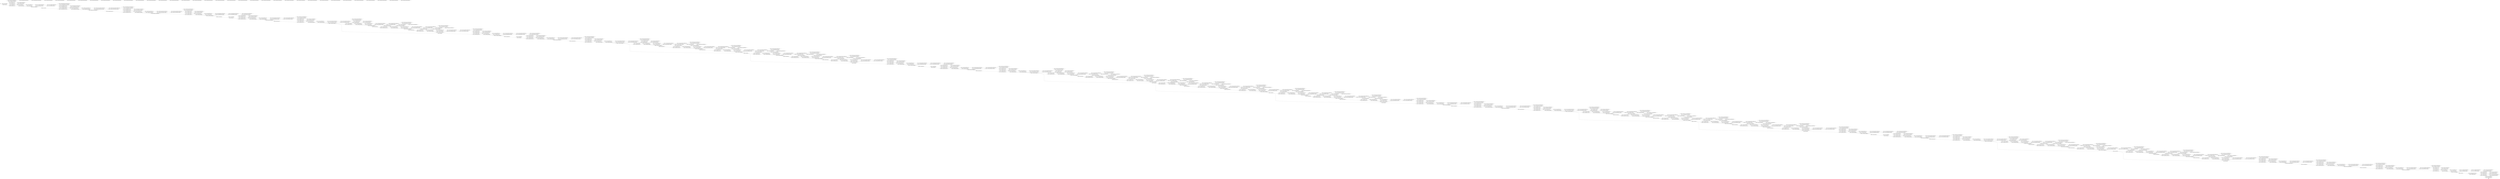 strict digraph  {
self [op=Placeholder];
"mobilenetv2_1.00_96/Conv1_pad/Pad/paddings" [op=Const];
"mobilenetv2_1.00_96/Conv1_pad/Pad" [op=Pad];
"mobilenetv2_1.00_96/nncf_wrapper_Conv1/Sigmoid/ReadVariableOp/resource" [op=Placeholder];
"mobilenetv2_1.00_96/nncf_wrapper_Conv1/Sigmoid/ReadVariableOp" [op=ReadVariableOp];
"mobilenetv2_1.00_96/nncf_wrapper_Conv1/Sigmoid" [op=Sigmoid];
"mobilenetv2_1.00_96/nncf_wrapper_Conv1/Round" [op=Round];
"mobilenetv2_1.00_96/nncf_wrapper_Conv1/ReadVariableOp/resource" [op=Placeholder];
"mobilenetv2_1.00_96/nncf_wrapper_Conv1/ReadVariableOp" [op=ReadVariableOp];
"mobilenetv2_1.00_96/nncf_wrapper_Conv1/mul" [op=Mul];
"mobilenetv2_1.00_96/nncf_wrapper_Conv1/Conv2D" [op=Conv2D];
"mobilenetv2_1.00_96/bn_Conv1/ReadVariableOp/resource" [op=Placeholder];
"mobilenetv2_1.00_96/bn_Conv1/ReadVariableOp" [op=ReadVariableOp];
"mobilenetv2_1.00_96/bn_Conv1/ReadVariableOp_1/resource" [op=Placeholder];
"mobilenetv2_1.00_96/bn_Conv1/ReadVariableOp_1" [op=ReadVariableOp];
"mobilenetv2_1.00_96/bn_Conv1/FusedBatchNormV3/ReadVariableOp/resource" [op=Placeholder];
"mobilenetv2_1.00_96/bn_Conv1/FusedBatchNormV3/ReadVariableOp" [op=ReadVariableOp];
"mobilenetv2_1.00_96/bn_Conv1/FusedBatchNormV3/ReadVariableOp_1/resource" [op=Placeholder];
"mobilenetv2_1.00_96/bn_Conv1/FusedBatchNormV3/ReadVariableOp_1" [op=ReadVariableOp];
"mobilenetv2_1.00_96/bn_Conv1/FusedBatchNormV3" [op=FusedBatchNormV3];
"mobilenetv2_1.00_96/Conv1_relu/Relu6" [op=Relu6];
"mobilenetv2_1.00_96/nncf_wrapper_expanded_conv_depthwise/Sigmoid/ReadVariableOp/resource" [op=Placeholder];
"mobilenetv2_1.00_96/nncf_wrapper_expanded_conv_depthwise/Sigmoid/ReadVariableOp" [op=ReadVariableOp];
"mobilenetv2_1.00_96/nncf_wrapper_expanded_conv_depthwise/Sigmoid" [op=Sigmoid];
"mobilenetv2_1.00_96/nncf_wrapper_expanded_conv_depthwise/Round" [op=Round];
"mobilenetv2_1.00_96/nncf_wrapper_expanded_conv_depthwise/ReadVariableOp/resource" [op=Placeholder];
"mobilenetv2_1.00_96/nncf_wrapper_expanded_conv_depthwise/ReadVariableOp" [op=ReadVariableOp];
"mobilenetv2_1.00_96/nncf_wrapper_expanded_conv_depthwise/mul" [op=Mul];
"mobilenetv2_1.00_96/nncf_wrapper_expanded_conv_depthwise/depthwise/Shape" [op=Const];
"mobilenetv2_1.00_96/nncf_wrapper_expanded_conv_depthwise/depthwise/dilation_rate" [op=Const];
"mobilenetv2_1.00_96/nncf_wrapper_expanded_conv_depthwise/depthwise" [op=DepthwiseConv2dNative];
"mobilenetv2_1.00_96/expanded_conv_depthwise_BN/ReadVariableOp/resource" [op=Placeholder];
"mobilenetv2_1.00_96/expanded_conv_depthwise_BN/ReadVariableOp" [op=ReadVariableOp];
"mobilenetv2_1.00_96/expanded_conv_depthwise_BN/ReadVariableOp_1/resource" [op=Placeholder];
"mobilenetv2_1.00_96/expanded_conv_depthwise_BN/ReadVariableOp_1" [op=ReadVariableOp];
"mobilenetv2_1.00_96/expanded_conv_depthwise_BN/FusedBatchNormV3/ReadVariableOp/resource" [op=Placeholder];
"mobilenetv2_1.00_96/expanded_conv_depthwise_BN/FusedBatchNormV3/ReadVariableOp" [op=ReadVariableOp];
"mobilenetv2_1.00_96/expanded_conv_depthwise_BN/FusedBatchNormV3/ReadVariableOp_1/resource" [op=Placeholder];
"mobilenetv2_1.00_96/expanded_conv_depthwise_BN/FusedBatchNormV3/ReadVariableOp_1" [op=ReadVariableOp];
"mobilenetv2_1.00_96/expanded_conv_depthwise_BN/FusedBatchNormV3" [op=FusedBatchNormV3];
"mobilenetv2_1.00_96/expanded_conv_depthwise_relu/Relu6" [op=Relu6];
"mobilenetv2_1.00_96/nncf_wrapper_expanded_conv_project/Sigmoid/ReadVariableOp/resource" [op=Placeholder];
"mobilenetv2_1.00_96/nncf_wrapper_expanded_conv_project/Sigmoid/ReadVariableOp" [op=ReadVariableOp];
"mobilenetv2_1.00_96/nncf_wrapper_expanded_conv_project/Sigmoid" [op=Sigmoid];
"mobilenetv2_1.00_96/nncf_wrapper_expanded_conv_project/Round" [op=Round];
"mobilenetv2_1.00_96/nncf_wrapper_expanded_conv_project/ReadVariableOp/resource" [op=Placeholder];
"mobilenetv2_1.00_96/nncf_wrapper_expanded_conv_project/ReadVariableOp" [op=ReadVariableOp];
"mobilenetv2_1.00_96/nncf_wrapper_expanded_conv_project/mul" [op=Mul];
"mobilenetv2_1.00_96/nncf_wrapper_expanded_conv_project/Conv2D" [op=Conv2D];
"mobilenetv2_1.00_96/expanded_conv_project_BN/ReadVariableOp/resource" [op=Placeholder];
"mobilenetv2_1.00_96/expanded_conv_project_BN/ReadVariableOp" [op=ReadVariableOp];
"mobilenetv2_1.00_96/expanded_conv_project_BN/ReadVariableOp_1/resource" [op=Placeholder];
"mobilenetv2_1.00_96/expanded_conv_project_BN/ReadVariableOp_1" [op=ReadVariableOp];
"mobilenetv2_1.00_96/expanded_conv_project_BN/FusedBatchNormV3/ReadVariableOp/resource" [op=Placeholder];
"mobilenetv2_1.00_96/expanded_conv_project_BN/FusedBatchNormV3/ReadVariableOp" [op=ReadVariableOp];
"mobilenetv2_1.00_96/expanded_conv_project_BN/FusedBatchNormV3/ReadVariableOp_1/resource" [op=Placeholder];
"mobilenetv2_1.00_96/expanded_conv_project_BN/FusedBatchNormV3/ReadVariableOp_1" [op=ReadVariableOp];
"mobilenetv2_1.00_96/expanded_conv_project_BN/FusedBatchNormV3" [op=FusedBatchNormV3];
"mobilenetv2_1.00_96/nncf_wrapper_block_1_expand/Sigmoid/ReadVariableOp/resource" [op=Placeholder];
"mobilenetv2_1.00_96/nncf_wrapper_block_1_expand/Sigmoid/ReadVariableOp" [op=ReadVariableOp];
"mobilenetv2_1.00_96/nncf_wrapper_block_1_expand/Sigmoid" [op=Sigmoid];
"mobilenetv2_1.00_96/nncf_wrapper_block_1_expand/Round" [op=Round];
"mobilenetv2_1.00_96/nncf_wrapper_block_1_expand/ReadVariableOp/resource" [op=Placeholder];
"mobilenetv2_1.00_96/nncf_wrapper_block_1_expand/ReadVariableOp" [op=ReadVariableOp];
"mobilenetv2_1.00_96/nncf_wrapper_block_1_expand/mul" [op=Mul];
"mobilenetv2_1.00_96/nncf_wrapper_block_1_expand/Conv2D" [op=Conv2D];
"mobilenetv2_1.00_96/block_1_expand_BN/ReadVariableOp/resource" [op=Placeholder];
"mobilenetv2_1.00_96/block_1_expand_BN/ReadVariableOp" [op=ReadVariableOp];
"mobilenetv2_1.00_96/block_1_expand_BN/ReadVariableOp_1/resource" [op=Placeholder];
"mobilenetv2_1.00_96/block_1_expand_BN/ReadVariableOp_1" [op=ReadVariableOp];
"mobilenetv2_1.00_96/block_1_expand_BN/FusedBatchNormV3/ReadVariableOp/resource" [op=Placeholder];
"mobilenetv2_1.00_96/block_1_expand_BN/FusedBatchNormV3/ReadVariableOp" [op=ReadVariableOp];
"mobilenetv2_1.00_96/block_1_expand_BN/FusedBatchNormV3/ReadVariableOp_1/resource" [op=Placeholder];
"mobilenetv2_1.00_96/block_1_expand_BN/FusedBatchNormV3/ReadVariableOp_1" [op=ReadVariableOp];
"mobilenetv2_1.00_96/block_1_expand_BN/FusedBatchNormV3" [op=FusedBatchNormV3];
"mobilenetv2_1.00_96/block_1_expand_relu/Relu6" [op=Relu6];
"mobilenetv2_1.00_96/block_1_pad/Pad/paddings" [op=Const];
"mobilenetv2_1.00_96/block_1_pad/Pad" [op=Pad];
"mobilenetv2_1.00_96/nncf_wrapper_block_1_depthwise/Sigmoid/ReadVariableOp/resource" [op=Placeholder];
"mobilenetv2_1.00_96/nncf_wrapper_block_1_depthwise/Sigmoid/ReadVariableOp" [op=ReadVariableOp];
"mobilenetv2_1.00_96/nncf_wrapper_block_1_depthwise/Sigmoid" [op=Sigmoid];
"mobilenetv2_1.00_96/nncf_wrapper_block_1_depthwise/Round" [op=Round];
"mobilenetv2_1.00_96/nncf_wrapper_block_1_depthwise/ReadVariableOp/resource" [op=Placeholder];
"mobilenetv2_1.00_96/nncf_wrapper_block_1_depthwise/ReadVariableOp" [op=ReadVariableOp];
"mobilenetv2_1.00_96/nncf_wrapper_block_1_depthwise/mul" [op=Mul];
"mobilenetv2_1.00_96/nncf_wrapper_block_1_depthwise/depthwise/Shape" [op=Const];
"mobilenetv2_1.00_96/nncf_wrapper_block_1_depthwise/depthwise/dilation_rate" [op=Const];
"mobilenetv2_1.00_96/nncf_wrapper_block_1_depthwise/depthwise" [op=DepthwiseConv2dNative];
"mobilenetv2_1.00_96/block_1_depthwise_BN/ReadVariableOp/resource" [op=Placeholder];
"mobilenetv2_1.00_96/block_1_depthwise_BN/ReadVariableOp" [op=ReadVariableOp];
"mobilenetv2_1.00_96/block_1_depthwise_BN/ReadVariableOp_1/resource" [op=Placeholder];
"mobilenetv2_1.00_96/block_1_depthwise_BN/ReadVariableOp_1" [op=ReadVariableOp];
"mobilenetv2_1.00_96/block_1_depthwise_BN/FusedBatchNormV3/ReadVariableOp/resource" [op=Placeholder];
"mobilenetv2_1.00_96/block_1_depthwise_BN/FusedBatchNormV3/ReadVariableOp" [op=ReadVariableOp];
"mobilenetv2_1.00_96/block_1_depthwise_BN/FusedBatchNormV3/ReadVariableOp_1/resource" [op=Placeholder];
"mobilenetv2_1.00_96/block_1_depthwise_BN/FusedBatchNormV3/ReadVariableOp_1" [op=ReadVariableOp];
"mobilenetv2_1.00_96/block_1_depthwise_BN/FusedBatchNormV3" [op=FusedBatchNormV3];
"mobilenetv2_1.00_96/block_1_depthwise_relu/Relu6" [op=Relu6];
"mobilenetv2_1.00_96/nncf_wrapper_block_1_project/Sigmoid/ReadVariableOp/resource" [op=Placeholder];
"mobilenetv2_1.00_96/nncf_wrapper_block_1_project/Sigmoid/ReadVariableOp" [op=ReadVariableOp];
"mobilenetv2_1.00_96/nncf_wrapper_block_1_project/Sigmoid" [op=Sigmoid];
"mobilenetv2_1.00_96/nncf_wrapper_block_1_project/Round" [op=Round];
"mobilenetv2_1.00_96/nncf_wrapper_block_1_project/ReadVariableOp/resource" [op=Placeholder];
"mobilenetv2_1.00_96/nncf_wrapper_block_1_project/ReadVariableOp" [op=ReadVariableOp];
"mobilenetv2_1.00_96/nncf_wrapper_block_1_project/mul" [op=Mul];
"mobilenetv2_1.00_96/nncf_wrapper_block_1_project/Conv2D" [op=Conv2D];
"mobilenetv2_1.00_96/block_1_project_BN/ReadVariableOp/resource" [op=Placeholder];
"mobilenetv2_1.00_96/block_1_project_BN/ReadVariableOp" [op=ReadVariableOp];
"mobilenetv2_1.00_96/block_1_project_BN/ReadVariableOp_1/resource" [op=Placeholder];
"mobilenetv2_1.00_96/block_1_project_BN/ReadVariableOp_1" [op=ReadVariableOp];
"mobilenetv2_1.00_96/block_1_project_BN/FusedBatchNormV3/ReadVariableOp/resource" [op=Placeholder];
"mobilenetv2_1.00_96/block_1_project_BN/FusedBatchNormV3/ReadVariableOp" [op=ReadVariableOp];
"mobilenetv2_1.00_96/block_1_project_BN/FusedBatchNormV3/ReadVariableOp_1/resource" [op=Placeholder];
"mobilenetv2_1.00_96/block_1_project_BN/FusedBatchNormV3/ReadVariableOp_1" [op=ReadVariableOp];
"mobilenetv2_1.00_96/block_1_project_BN/FusedBatchNormV3" [op=FusedBatchNormV3];
"mobilenetv2_1.00_96/nncf_wrapper_block_2_expand/Sigmoid/ReadVariableOp/resource" [op=Placeholder];
"mobilenetv2_1.00_96/nncf_wrapper_block_2_expand/Sigmoid/ReadVariableOp" [op=ReadVariableOp];
"mobilenetv2_1.00_96/nncf_wrapper_block_2_expand/Sigmoid" [op=Sigmoid];
"mobilenetv2_1.00_96/nncf_wrapper_block_2_expand/Round" [op=Round];
"mobilenetv2_1.00_96/nncf_wrapper_block_2_expand/ReadVariableOp/resource" [op=Placeholder];
"mobilenetv2_1.00_96/nncf_wrapper_block_2_expand/ReadVariableOp" [op=ReadVariableOp];
"mobilenetv2_1.00_96/nncf_wrapper_block_2_expand/mul" [op=Mul];
"mobilenetv2_1.00_96/nncf_wrapper_block_2_expand/Conv2D" [op=Conv2D];
"mobilenetv2_1.00_96/block_2_expand_BN/ReadVariableOp/resource" [op=Placeholder];
"mobilenetv2_1.00_96/block_2_expand_BN/ReadVariableOp" [op=ReadVariableOp];
"mobilenetv2_1.00_96/block_2_expand_BN/ReadVariableOp_1/resource" [op=Placeholder];
"mobilenetv2_1.00_96/block_2_expand_BN/ReadVariableOp_1" [op=ReadVariableOp];
"mobilenetv2_1.00_96/block_2_expand_BN/FusedBatchNormV3/ReadVariableOp/resource" [op=Placeholder];
"mobilenetv2_1.00_96/block_2_expand_BN/FusedBatchNormV3/ReadVariableOp" [op=ReadVariableOp];
"mobilenetv2_1.00_96/block_2_expand_BN/FusedBatchNormV3/ReadVariableOp_1/resource" [op=Placeholder];
"mobilenetv2_1.00_96/block_2_expand_BN/FusedBatchNormV3/ReadVariableOp_1" [op=ReadVariableOp];
"mobilenetv2_1.00_96/block_2_expand_BN/FusedBatchNormV3" [op=FusedBatchNormV3];
"mobilenetv2_1.00_96/block_2_expand_relu/Relu6" [op=Relu6];
"mobilenetv2_1.00_96/nncf_wrapper_block_2_depthwise/Sigmoid/ReadVariableOp/resource" [op=Placeholder];
"mobilenetv2_1.00_96/nncf_wrapper_block_2_depthwise/Sigmoid/ReadVariableOp" [op=ReadVariableOp];
"mobilenetv2_1.00_96/nncf_wrapper_block_2_depthwise/Sigmoid" [op=Sigmoid];
"mobilenetv2_1.00_96/nncf_wrapper_block_2_depthwise/Round" [op=Round];
"mobilenetv2_1.00_96/nncf_wrapper_block_2_depthwise/ReadVariableOp/resource" [op=Placeholder];
"mobilenetv2_1.00_96/nncf_wrapper_block_2_depthwise/ReadVariableOp" [op=ReadVariableOp];
"mobilenetv2_1.00_96/nncf_wrapper_block_2_depthwise/mul" [op=Mul];
"mobilenetv2_1.00_96/nncf_wrapper_block_2_depthwise/depthwise/Shape" [op=Const];
"mobilenetv2_1.00_96/nncf_wrapper_block_2_depthwise/depthwise/dilation_rate" [op=Const];
"mobilenetv2_1.00_96/nncf_wrapper_block_2_depthwise/depthwise" [op=DepthwiseConv2dNative];
"mobilenetv2_1.00_96/block_2_depthwise_BN/ReadVariableOp/resource" [op=Placeholder];
"mobilenetv2_1.00_96/block_2_depthwise_BN/ReadVariableOp" [op=ReadVariableOp];
"mobilenetv2_1.00_96/block_2_depthwise_BN/ReadVariableOp_1/resource" [op=Placeholder];
"mobilenetv2_1.00_96/block_2_depthwise_BN/ReadVariableOp_1" [op=ReadVariableOp];
"mobilenetv2_1.00_96/block_2_depthwise_BN/FusedBatchNormV3/ReadVariableOp/resource" [op=Placeholder];
"mobilenetv2_1.00_96/block_2_depthwise_BN/FusedBatchNormV3/ReadVariableOp" [op=ReadVariableOp];
"mobilenetv2_1.00_96/block_2_depthwise_BN/FusedBatchNormV3/ReadVariableOp_1/resource" [op=Placeholder];
"mobilenetv2_1.00_96/block_2_depthwise_BN/FusedBatchNormV3/ReadVariableOp_1" [op=ReadVariableOp];
"mobilenetv2_1.00_96/block_2_depthwise_BN/FusedBatchNormV3" [op=FusedBatchNormV3];
"mobilenetv2_1.00_96/block_2_depthwise_relu/Relu6" [op=Relu6];
"mobilenetv2_1.00_96/nncf_wrapper_block_2_project/Sigmoid/ReadVariableOp/resource" [op=Placeholder];
"mobilenetv2_1.00_96/nncf_wrapper_block_2_project/Sigmoid/ReadVariableOp" [op=ReadVariableOp];
"mobilenetv2_1.00_96/nncf_wrapper_block_2_project/Sigmoid" [op=Sigmoid];
"mobilenetv2_1.00_96/nncf_wrapper_block_2_project/Round" [op=Round];
"mobilenetv2_1.00_96/nncf_wrapper_block_2_project/ReadVariableOp/resource" [op=Placeholder];
"mobilenetv2_1.00_96/nncf_wrapper_block_2_project/ReadVariableOp" [op=ReadVariableOp];
"mobilenetv2_1.00_96/nncf_wrapper_block_2_project/mul" [op=Mul];
"mobilenetv2_1.00_96/nncf_wrapper_block_2_project/Conv2D" [op=Conv2D];
"mobilenetv2_1.00_96/block_2_project_BN/ReadVariableOp/resource" [op=Placeholder];
"mobilenetv2_1.00_96/block_2_project_BN/ReadVariableOp" [op=ReadVariableOp];
"mobilenetv2_1.00_96/block_2_project_BN/ReadVariableOp_1/resource" [op=Placeholder];
"mobilenetv2_1.00_96/block_2_project_BN/ReadVariableOp_1" [op=ReadVariableOp];
"mobilenetv2_1.00_96/block_2_project_BN/FusedBatchNormV3/ReadVariableOp/resource" [op=Placeholder];
"mobilenetv2_1.00_96/block_2_project_BN/FusedBatchNormV3/ReadVariableOp" [op=ReadVariableOp];
"mobilenetv2_1.00_96/block_2_project_BN/FusedBatchNormV3/ReadVariableOp_1/resource" [op=Placeholder];
"mobilenetv2_1.00_96/block_2_project_BN/FusedBatchNormV3/ReadVariableOp_1" [op=ReadVariableOp];
"mobilenetv2_1.00_96/block_2_project_BN/FusedBatchNormV3" [op=FusedBatchNormV3];
"mobilenetv2_1.00_96/block_2_add/add" [op=AddV2];
"mobilenetv2_1.00_96/nncf_wrapper_block_3_expand/Sigmoid/ReadVariableOp/resource" [op=Placeholder];
"mobilenetv2_1.00_96/nncf_wrapper_block_3_expand/Sigmoid/ReadVariableOp" [op=ReadVariableOp];
"mobilenetv2_1.00_96/nncf_wrapper_block_3_expand/Sigmoid" [op=Sigmoid];
"mobilenetv2_1.00_96/nncf_wrapper_block_3_expand/Round" [op=Round];
"mobilenetv2_1.00_96/nncf_wrapper_block_3_expand/ReadVariableOp/resource" [op=Placeholder];
"mobilenetv2_1.00_96/nncf_wrapper_block_3_expand/ReadVariableOp" [op=ReadVariableOp];
"mobilenetv2_1.00_96/nncf_wrapper_block_3_expand/mul" [op=Mul];
"mobilenetv2_1.00_96/nncf_wrapper_block_3_expand/Conv2D" [op=Conv2D];
"mobilenetv2_1.00_96/block_3_expand_BN/ReadVariableOp/resource" [op=Placeholder];
"mobilenetv2_1.00_96/block_3_expand_BN/ReadVariableOp" [op=ReadVariableOp];
"mobilenetv2_1.00_96/block_3_expand_BN/ReadVariableOp_1/resource" [op=Placeholder];
"mobilenetv2_1.00_96/block_3_expand_BN/ReadVariableOp_1" [op=ReadVariableOp];
"mobilenetv2_1.00_96/block_3_expand_BN/FusedBatchNormV3/ReadVariableOp/resource" [op=Placeholder];
"mobilenetv2_1.00_96/block_3_expand_BN/FusedBatchNormV3/ReadVariableOp" [op=ReadVariableOp];
"mobilenetv2_1.00_96/block_3_expand_BN/FusedBatchNormV3/ReadVariableOp_1/resource" [op=Placeholder];
"mobilenetv2_1.00_96/block_3_expand_BN/FusedBatchNormV3/ReadVariableOp_1" [op=ReadVariableOp];
"mobilenetv2_1.00_96/block_3_expand_BN/FusedBatchNormV3" [op=FusedBatchNormV3];
"mobilenetv2_1.00_96/block_3_expand_relu/Relu6" [op=Relu6];
"mobilenetv2_1.00_96/block_3_pad/Pad/paddings" [op=Const];
"mobilenetv2_1.00_96/block_3_pad/Pad" [op=Pad];
"mobilenetv2_1.00_96/nncf_wrapper_block_3_depthwise/Sigmoid/ReadVariableOp/resource" [op=Placeholder];
"mobilenetv2_1.00_96/nncf_wrapper_block_3_depthwise/Sigmoid/ReadVariableOp" [op=ReadVariableOp];
"mobilenetv2_1.00_96/nncf_wrapper_block_3_depthwise/Sigmoid" [op=Sigmoid];
"mobilenetv2_1.00_96/nncf_wrapper_block_3_depthwise/Round" [op=Round];
"mobilenetv2_1.00_96/nncf_wrapper_block_3_depthwise/ReadVariableOp/resource" [op=Placeholder];
"mobilenetv2_1.00_96/nncf_wrapper_block_3_depthwise/ReadVariableOp" [op=ReadVariableOp];
"mobilenetv2_1.00_96/nncf_wrapper_block_3_depthwise/mul" [op=Mul];
"mobilenetv2_1.00_96/nncf_wrapper_block_3_depthwise/depthwise/Shape" [op=Const];
"mobilenetv2_1.00_96/nncf_wrapper_block_3_depthwise/depthwise/dilation_rate" [op=Const];
"mobilenetv2_1.00_96/nncf_wrapper_block_3_depthwise/depthwise" [op=DepthwiseConv2dNative];
"mobilenetv2_1.00_96/block_3_depthwise_BN/ReadVariableOp/resource" [op=Placeholder];
"mobilenetv2_1.00_96/block_3_depthwise_BN/ReadVariableOp" [op=ReadVariableOp];
"mobilenetv2_1.00_96/block_3_depthwise_BN/ReadVariableOp_1/resource" [op=Placeholder];
"mobilenetv2_1.00_96/block_3_depthwise_BN/ReadVariableOp_1" [op=ReadVariableOp];
"mobilenetv2_1.00_96/block_3_depthwise_BN/FusedBatchNormV3/ReadVariableOp/resource" [op=Placeholder];
"mobilenetv2_1.00_96/block_3_depthwise_BN/FusedBatchNormV3/ReadVariableOp" [op=ReadVariableOp];
"mobilenetv2_1.00_96/block_3_depthwise_BN/FusedBatchNormV3/ReadVariableOp_1/resource" [op=Placeholder];
"mobilenetv2_1.00_96/block_3_depthwise_BN/FusedBatchNormV3/ReadVariableOp_1" [op=ReadVariableOp];
"mobilenetv2_1.00_96/block_3_depthwise_BN/FusedBatchNormV3" [op=FusedBatchNormV3];
"mobilenetv2_1.00_96/block_3_depthwise_relu/Relu6" [op=Relu6];
"mobilenetv2_1.00_96/nncf_wrapper_block_3_project/Sigmoid/ReadVariableOp/resource" [op=Placeholder];
"mobilenetv2_1.00_96/nncf_wrapper_block_3_project/Sigmoid/ReadVariableOp" [op=ReadVariableOp];
"mobilenetv2_1.00_96/nncf_wrapper_block_3_project/Sigmoid" [op=Sigmoid];
"mobilenetv2_1.00_96/nncf_wrapper_block_3_project/Round" [op=Round];
"mobilenetv2_1.00_96/nncf_wrapper_block_3_project/ReadVariableOp/resource" [op=Placeholder];
"mobilenetv2_1.00_96/nncf_wrapper_block_3_project/ReadVariableOp" [op=ReadVariableOp];
"mobilenetv2_1.00_96/nncf_wrapper_block_3_project/mul" [op=Mul];
"mobilenetv2_1.00_96/nncf_wrapper_block_3_project/Conv2D" [op=Conv2D];
"mobilenetv2_1.00_96/block_3_project_BN/ReadVariableOp/resource" [op=Placeholder];
"mobilenetv2_1.00_96/block_3_project_BN/ReadVariableOp" [op=ReadVariableOp];
"mobilenetv2_1.00_96/block_3_project_BN/ReadVariableOp_1/resource" [op=Placeholder];
"mobilenetv2_1.00_96/block_3_project_BN/ReadVariableOp_1" [op=ReadVariableOp];
"mobilenetv2_1.00_96/block_3_project_BN/FusedBatchNormV3/ReadVariableOp/resource" [op=Placeholder];
"mobilenetv2_1.00_96/block_3_project_BN/FusedBatchNormV3/ReadVariableOp" [op=ReadVariableOp];
"mobilenetv2_1.00_96/block_3_project_BN/FusedBatchNormV3/ReadVariableOp_1/resource" [op=Placeholder];
"mobilenetv2_1.00_96/block_3_project_BN/FusedBatchNormV3/ReadVariableOp_1" [op=ReadVariableOp];
"mobilenetv2_1.00_96/block_3_project_BN/FusedBatchNormV3" [op=FusedBatchNormV3];
"mobilenetv2_1.00_96/nncf_wrapper_block_4_expand/Sigmoid/ReadVariableOp/resource" [op=Placeholder];
"mobilenetv2_1.00_96/nncf_wrapper_block_4_expand/Sigmoid/ReadVariableOp" [op=ReadVariableOp];
"mobilenetv2_1.00_96/nncf_wrapper_block_4_expand/Sigmoid" [op=Sigmoid];
"mobilenetv2_1.00_96/nncf_wrapper_block_4_expand/Round" [op=Round];
"mobilenetv2_1.00_96/nncf_wrapper_block_4_expand/ReadVariableOp/resource" [op=Placeholder];
"mobilenetv2_1.00_96/nncf_wrapper_block_4_expand/ReadVariableOp" [op=ReadVariableOp];
"mobilenetv2_1.00_96/nncf_wrapper_block_4_expand/mul" [op=Mul];
"mobilenetv2_1.00_96/nncf_wrapper_block_4_expand/Conv2D" [op=Conv2D];
"mobilenetv2_1.00_96/block_4_expand_BN/ReadVariableOp/resource" [op=Placeholder];
"mobilenetv2_1.00_96/block_4_expand_BN/ReadVariableOp" [op=ReadVariableOp];
"mobilenetv2_1.00_96/block_4_expand_BN/ReadVariableOp_1/resource" [op=Placeholder];
"mobilenetv2_1.00_96/block_4_expand_BN/ReadVariableOp_1" [op=ReadVariableOp];
"mobilenetv2_1.00_96/block_4_expand_BN/FusedBatchNormV3/ReadVariableOp/resource" [op=Placeholder];
"mobilenetv2_1.00_96/block_4_expand_BN/FusedBatchNormV3/ReadVariableOp" [op=ReadVariableOp];
"mobilenetv2_1.00_96/block_4_expand_BN/FusedBatchNormV3/ReadVariableOp_1/resource" [op=Placeholder];
"mobilenetv2_1.00_96/block_4_expand_BN/FusedBatchNormV3/ReadVariableOp_1" [op=ReadVariableOp];
"mobilenetv2_1.00_96/block_4_expand_BN/FusedBatchNormV3" [op=FusedBatchNormV3];
"mobilenetv2_1.00_96/block_4_expand_relu/Relu6" [op=Relu6];
"mobilenetv2_1.00_96/nncf_wrapper_block_4_depthwise/Sigmoid/ReadVariableOp/resource" [op=Placeholder];
"mobilenetv2_1.00_96/nncf_wrapper_block_4_depthwise/Sigmoid/ReadVariableOp" [op=ReadVariableOp];
"mobilenetv2_1.00_96/nncf_wrapper_block_4_depthwise/Sigmoid" [op=Sigmoid];
"mobilenetv2_1.00_96/nncf_wrapper_block_4_depthwise/Round" [op=Round];
"mobilenetv2_1.00_96/nncf_wrapper_block_4_depthwise/ReadVariableOp/resource" [op=Placeholder];
"mobilenetv2_1.00_96/nncf_wrapper_block_4_depthwise/ReadVariableOp" [op=ReadVariableOp];
"mobilenetv2_1.00_96/nncf_wrapper_block_4_depthwise/mul" [op=Mul];
"mobilenetv2_1.00_96/nncf_wrapper_block_4_depthwise/depthwise/Shape" [op=Const];
"mobilenetv2_1.00_96/nncf_wrapper_block_4_depthwise/depthwise/dilation_rate" [op=Const];
"mobilenetv2_1.00_96/nncf_wrapper_block_4_depthwise/depthwise" [op=DepthwiseConv2dNative];
"mobilenetv2_1.00_96/block_4_depthwise_BN/ReadVariableOp/resource" [op=Placeholder];
"mobilenetv2_1.00_96/block_4_depthwise_BN/ReadVariableOp" [op=ReadVariableOp];
"mobilenetv2_1.00_96/block_4_depthwise_BN/ReadVariableOp_1/resource" [op=Placeholder];
"mobilenetv2_1.00_96/block_4_depthwise_BN/ReadVariableOp_1" [op=ReadVariableOp];
"mobilenetv2_1.00_96/block_4_depthwise_BN/FusedBatchNormV3/ReadVariableOp/resource" [op=Placeholder];
"mobilenetv2_1.00_96/block_4_depthwise_BN/FusedBatchNormV3/ReadVariableOp" [op=ReadVariableOp];
"mobilenetv2_1.00_96/block_4_depthwise_BN/FusedBatchNormV3/ReadVariableOp_1/resource" [op=Placeholder];
"mobilenetv2_1.00_96/block_4_depthwise_BN/FusedBatchNormV3/ReadVariableOp_1" [op=ReadVariableOp];
"mobilenetv2_1.00_96/block_4_depthwise_BN/FusedBatchNormV3" [op=FusedBatchNormV3];
"mobilenetv2_1.00_96/block_4_depthwise_relu/Relu6" [op=Relu6];
"mobilenetv2_1.00_96/nncf_wrapper_block_4_project/Sigmoid/ReadVariableOp/resource" [op=Placeholder];
"mobilenetv2_1.00_96/nncf_wrapper_block_4_project/Sigmoid/ReadVariableOp" [op=ReadVariableOp];
"mobilenetv2_1.00_96/nncf_wrapper_block_4_project/Sigmoid" [op=Sigmoid];
"mobilenetv2_1.00_96/nncf_wrapper_block_4_project/Round" [op=Round];
"mobilenetv2_1.00_96/nncf_wrapper_block_4_project/ReadVariableOp/resource" [op=Placeholder];
"mobilenetv2_1.00_96/nncf_wrapper_block_4_project/ReadVariableOp" [op=ReadVariableOp];
"mobilenetv2_1.00_96/nncf_wrapper_block_4_project/mul" [op=Mul];
"mobilenetv2_1.00_96/nncf_wrapper_block_4_project/Conv2D" [op=Conv2D];
"mobilenetv2_1.00_96/block_4_project_BN/ReadVariableOp/resource" [op=Placeholder];
"mobilenetv2_1.00_96/block_4_project_BN/ReadVariableOp" [op=ReadVariableOp];
"mobilenetv2_1.00_96/block_4_project_BN/ReadVariableOp_1/resource" [op=Placeholder];
"mobilenetv2_1.00_96/block_4_project_BN/ReadVariableOp_1" [op=ReadVariableOp];
"mobilenetv2_1.00_96/block_4_project_BN/FusedBatchNormV3/ReadVariableOp/resource" [op=Placeholder];
"mobilenetv2_1.00_96/block_4_project_BN/FusedBatchNormV3/ReadVariableOp" [op=ReadVariableOp];
"mobilenetv2_1.00_96/block_4_project_BN/FusedBatchNormV3/ReadVariableOp_1/resource" [op=Placeholder];
"mobilenetv2_1.00_96/block_4_project_BN/FusedBatchNormV3/ReadVariableOp_1" [op=ReadVariableOp];
"mobilenetv2_1.00_96/block_4_project_BN/FusedBatchNormV3" [op=FusedBatchNormV3];
"mobilenetv2_1.00_96/block_4_add/add" [op=AddV2];
"mobilenetv2_1.00_96/nncf_wrapper_block_5_expand/Sigmoid/ReadVariableOp/resource" [op=Placeholder];
"mobilenetv2_1.00_96/nncf_wrapper_block_5_expand/Sigmoid/ReadVariableOp" [op=ReadVariableOp];
"mobilenetv2_1.00_96/nncf_wrapper_block_5_expand/Sigmoid" [op=Sigmoid];
"mobilenetv2_1.00_96/nncf_wrapper_block_5_expand/Round" [op=Round];
"mobilenetv2_1.00_96/nncf_wrapper_block_5_expand/ReadVariableOp/resource" [op=Placeholder];
"mobilenetv2_1.00_96/nncf_wrapper_block_5_expand/ReadVariableOp" [op=ReadVariableOp];
"mobilenetv2_1.00_96/nncf_wrapper_block_5_expand/mul" [op=Mul];
"mobilenetv2_1.00_96/nncf_wrapper_block_5_expand/Conv2D" [op=Conv2D];
"mobilenetv2_1.00_96/block_5_expand_BN/ReadVariableOp/resource" [op=Placeholder];
"mobilenetv2_1.00_96/block_5_expand_BN/ReadVariableOp" [op=ReadVariableOp];
"mobilenetv2_1.00_96/block_5_expand_BN/ReadVariableOp_1/resource" [op=Placeholder];
"mobilenetv2_1.00_96/block_5_expand_BN/ReadVariableOp_1" [op=ReadVariableOp];
"mobilenetv2_1.00_96/block_5_expand_BN/FusedBatchNormV3/ReadVariableOp/resource" [op=Placeholder];
"mobilenetv2_1.00_96/block_5_expand_BN/FusedBatchNormV3/ReadVariableOp" [op=ReadVariableOp];
"mobilenetv2_1.00_96/block_5_expand_BN/FusedBatchNormV3/ReadVariableOp_1/resource" [op=Placeholder];
"mobilenetv2_1.00_96/block_5_expand_BN/FusedBatchNormV3/ReadVariableOp_1" [op=ReadVariableOp];
"mobilenetv2_1.00_96/block_5_expand_BN/FusedBatchNormV3" [op=FusedBatchNormV3];
"mobilenetv2_1.00_96/block_5_expand_relu/Relu6" [op=Relu6];
"mobilenetv2_1.00_96/nncf_wrapper_block_5_depthwise/Sigmoid/ReadVariableOp/resource" [op=Placeholder];
"mobilenetv2_1.00_96/nncf_wrapper_block_5_depthwise/Sigmoid/ReadVariableOp" [op=ReadVariableOp];
"mobilenetv2_1.00_96/nncf_wrapper_block_5_depthwise/Sigmoid" [op=Sigmoid];
"mobilenetv2_1.00_96/nncf_wrapper_block_5_depthwise/Round" [op=Round];
"mobilenetv2_1.00_96/nncf_wrapper_block_5_depthwise/ReadVariableOp/resource" [op=Placeholder];
"mobilenetv2_1.00_96/nncf_wrapper_block_5_depthwise/ReadVariableOp" [op=ReadVariableOp];
"mobilenetv2_1.00_96/nncf_wrapper_block_5_depthwise/mul" [op=Mul];
"mobilenetv2_1.00_96/nncf_wrapper_block_5_depthwise/depthwise/Shape" [op=Const];
"mobilenetv2_1.00_96/nncf_wrapper_block_5_depthwise/depthwise/dilation_rate" [op=Const];
"mobilenetv2_1.00_96/nncf_wrapper_block_5_depthwise/depthwise" [op=DepthwiseConv2dNative];
"mobilenetv2_1.00_96/block_5_depthwise_BN/ReadVariableOp/resource" [op=Placeholder];
"mobilenetv2_1.00_96/block_5_depthwise_BN/ReadVariableOp" [op=ReadVariableOp];
"mobilenetv2_1.00_96/block_5_depthwise_BN/ReadVariableOp_1/resource" [op=Placeholder];
"mobilenetv2_1.00_96/block_5_depthwise_BN/ReadVariableOp_1" [op=ReadVariableOp];
"mobilenetv2_1.00_96/block_5_depthwise_BN/FusedBatchNormV3/ReadVariableOp/resource" [op=Placeholder];
"mobilenetv2_1.00_96/block_5_depthwise_BN/FusedBatchNormV3/ReadVariableOp" [op=ReadVariableOp];
"mobilenetv2_1.00_96/block_5_depthwise_BN/FusedBatchNormV3/ReadVariableOp_1/resource" [op=Placeholder];
"mobilenetv2_1.00_96/block_5_depthwise_BN/FusedBatchNormV3/ReadVariableOp_1" [op=ReadVariableOp];
"mobilenetv2_1.00_96/block_5_depthwise_BN/FusedBatchNormV3" [op=FusedBatchNormV3];
"mobilenetv2_1.00_96/block_5_depthwise_relu/Relu6" [op=Relu6];
"mobilenetv2_1.00_96/nncf_wrapper_block_5_project/Sigmoid/ReadVariableOp/resource" [op=Placeholder];
"mobilenetv2_1.00_96/nncf_wrapper_block_5_project/Sigmoid/ReadVariableOp" [op=ReadVariableOp];
"mobilenetv2_1.00_96/nncf_wrapper_block_5_project/Sigmoid" [op=Sigmoid];
"mobilenetv2_1.00_96/nncf_wrapper_block_5_project/Round" [op=Round];
"mobilenetv2_1.00_96/nncf_wrapper_block_5_project/ReadVariableOp/resource" [op=Placeholder];
"mobilenetv2_1.00_96/nncf_wrapper_block_5_project/ReadVariableOp" [op=ReadVariableOp];
"mobilenetv2_1.00_96/nncf_wrapper_block_5_project/mul" [op=Mul];
"mobilenetv2_1.00_96/nncf_wrapper_block_5_project/Conv2D" [op=Conv2D];
"mobilenetv2_1.00_96/block_5_project_BN/ReadVariableOp/resource" [op=Placeholder];
"mobilenetv2_1.00_96/block_5_project_BN/ReadVariableOp" [op=ReadVariableOp];
"mobilenetv2_1.00_96/block_5_project_BN/ReadVariableOp_1/resource" [op=Placeholder];
"mobilenetv2_1.00_96/block_5_project_BN/ReadVariableOp_1" [op=ReadVariableOp];
"mobilenetv2_1.00_96/block_5_project_BN/FusedBatchNormV3/ReadVariableOp/resource" [op=Placeholder];
"mobilenetv2_1.00_96/block_5_project_BN/FusedBatchNormV3/ReadVariableOp" [op=ReadVariableOp];
"mobilenetv2_1.00_96/block_5_project_BN/FusedBatchNormV3/ReadVariableOp_1/resource" [op=Placeholder];
"mobilenetv2_1.00_96/block_5_project_BN/FusedBatchNormV3/ReadVariableOp_1" [op=ReadVariableOp];
"mobilenetv2_1.00_96/block_5_project_BN/FusedBatchNormV3" [op=FusedBatchNormV3];
"mobilenetv2_1.00_96/block_5_add/add" [op=AddV2];
"mobilenetv2_1.00_96/nncf_wrapper_block_6_expand/Sigmoid/ReadVariableOp/resource" [op=Placeholder];
"mobilenetv2_1.00_96/nncf_wrapper_block_6_expand/Sigmoid/ReadVariableOp" [op=ReadVariableOp];
"mobilenetv2_1.00_96/nncf_wrapper_block_6_expand/Sigmoid" [op=Sigmoid];
"mobilenetv2_1.00_96/nncf_wrapper_block_6_expand/Round" [op=Round];
"mobilenetv2_1.00_96/nncf_wrapper_block_6_expand/ReadVariableOp/resource" [op=Placeholder];
"mobilenetv2_1.00_96/nncf_wrapper_block_6_expand/ReadVariableOp" [op=ReadVariableOp];
"mobilenetv2_1.00_96/nncf_wrapper_block_6_expand/mul" [op=Mul];
"mobilenetv2_1.00_96/nncf_wrapper_block_6_expand/Conv2D" [op=Conv2D];
"mobilenetv2_1.00_96/block_6_expand_BN/ReadVariableOp/resource" [op=Placeholder];
"mobilenetv2_1.00_96/block_6_expand_BN/ReadVariableOp" [op=ReadVariableOp];
"mobilenetv2_1.00_96/block_6_expand_BN/ReadVariableOp_1/resource" [op=Placeholder];
"mobilenetv2_1.00_96/block_6_expand_BN/ReadVariableOp_1" [op=ReadVariableOp];
"mobilenetv2_1.00_96/block_6_expand_BN/FusedBatchNormV3/ReadVariableOp/resource" [op=Placeholder];
"mobilenetv2_1.00_96/block_6_expand_BN/FusedBatchNormV3/ReadVariableOp" [op=ReadVariableOp];
"mobilenetv2_1.00_96/block_6_expand_BN/FusedBatchNormV3/ReadVariableOp_1/resource" [op=Placeholder];
"mobilenetv2_1.00_96/block_6_expand_BN/FusedBatchNormV3/ReadVariableOp_1" [op=ReadVariableOp];
"mobilenetv2_1.00_96/block_6_expand_BN/FusedBatchNormV3" [op=FusedBatchNormV3];
"mobilenetv2_1.00_96/block_6_expand_relu/Relu6" [op=Relu6];
"mobilenetv2_1.00_96/block_6_pad/Pad/paddings" [op=Const];
"mobilenetv2_1.00_96/block_6_pad/Pad" [op=Pad];
"mobilenetv2_1.00_96/nncf_wrapper_block_6_depthwise/Sigmoid/ReadVariableOp/resource" [op=Placeholder];
"mobilenetv2_1.00_96/nncf_wrapper_block_6_depthwise/Sigmoid/ReadVariableOp" [op=ReadVariableOp];
"mobilenetv2_1.00_96/nncf_wrapper_block_6_depthwise/Sigmoid" [op=Sigmoid];
"mobilenetv2_1.00_96/nncf_wrapper_block_6_depthwise/Round" [op=Round];
"mobilenetv2_1.00_96/nncf_wrapper_block_6_depthwise/ReadVariableOp/resource" [op=Placeholder];
"mobilenetv2_1.00_96/nncf_wrapper_block_6_depthwise/ReadVariableOp" [op=ReadVariableOp];
"mobilenetv2_1.00_96/nncf_wrapper_block_6_depthwise/mul" [op=Mul];
"mobilenetv2_1.00_96/nncf_wrapper_block_6_depthwise/depthwise/Shape" [op=Const];
"mobilenetv2_1.00_96/nncf_wrapper_block_6_depthwise/depthwise/dilation_rate" [op=Const];
"mobilenetv2_1.00_96/nncf_wrapper_block_6_depthwise/depthwise" [op=DepthwiseConv2dNative];
"mobilenetv2_1.00_96/block_6_depthwise_BN/ReadVariableOp/resource" [op=Placeholder];
"mobilenetv2_1.00_96/block_6_depthwise_BN/ReadVariableOp" [op=ReadVariableOp];
"mobilenetv2_1.00_96/block_6_depthwise_BN/ReadVariableOp_1/resource" [op=Placeholder];
"mobilenetv2_1.00_96/block_6_depthwise_BN/ReadVariableOp_1" [op=ReadVariableOp];
"mobilenetv2_1.00_96/block_6_depthwise_BN/FusedBatchNormV3/ReadVariableOp/resource" [op=Placeholder];
"mobilenetv2_1.00_96/block_6_depthwise_BN/FusedBatchNormV3/ReadVariableOp" [op=ReadVariableOp];
"mobilenetv2_1.00_96/block_6_depthwise_BN/FusedBatchNormV3/ReadVariableOp_1/resource" [op=Placeholder];
"mobilenetv2_1.00_96/block_6_depthwise_BN/FusedBatchNormV3/ReadVariableOp_1" [op=ReadVariableOp];
"mobilenetv2_1.00_96/block_6_depthwise_BN/FusedBatchNormV3" [op=FusedBatchNormV3];
"mobilenetv2_1.00_96/block_6_depthwise_relu/Relu6" [op=Relu6];
"mobilenetv2_1.00_96/nncf_wrapper_block_6_project/Sigmoid/ReadVariableOp/resource" [op=Placeholder];
"mobilenetv2_1.00_96/nncf_wrapper_block_6_project/Sigmoid/ReadVariableOp" [op=ReadVariableOp];
"mobilenetv2_1.00_96/nncf_wrapper_block_6_project/Sigmoid" [op=Sigmoid];
"mobilenetv2_1.00_96/nncf_wrapper_block_6_project/Round" [op=Round];
"mobilenetv2_1.00_96/nncf_wrapper_block_6_project/ReadVariableOp/resource" [op=Placeholder];
"mobilenetv2_1.00_96/nncf_wrapper_block_6_project/ReadVariableOp" [op=ReadVariableOp];
"mobilenetv2_1.00_96/nncf_wrapper_block_6_project/mul" [op=Mul];
"mobilenetv2_1.00_96/nncf_wrapper_block_6_project/Conv2D" [op=Conv2D];
"mobilenetv2_1.00_96/block_6_project_BN/ReadVariableOp/resource" [op=Placeholder];
"mobilenetv2_1.00_96/block_6_project_BN/ReadVariableOp" [op=ReadVariableOp];
"mobilenetv2_1.00_96/block_6_project_BN/ReadVariableOp_1/resource" [op=Placeholder];
"mobilenetv2_1.00_96/block_6_project_BN/ReadVariableOp_1" [op=ReadVariableOp];
"mobilenetv2_1.00_96/block_6_project_BN/FusedBatchNormV3/ReadVariableOp/resource" [op=Placeholder];
"mobilenetv2_1.00_96/block_6_project_BN/FusedBatchNormV3/ReadVariableOp" [op=ReadVariableOp];
"mobilenetv2_1.00_96/block_6_project_BN/FusedBatchNormV3/ReadVariableOp_1/resource" [op=Placeholder];
"mobilenetv2_1.00_96/block_6_project_BN/FusedBatchNormV3/ReadVariableOp_1" [op=ReadVariableOp];
"mobilenetv2_1.00_96/block_6_project_BN/FusedBatchNormV3" [op=FusedBatchNormV3];
"mobilenetv2_1.00_96/nncf_wrapper_block_7_expand/Sigmoid/ReadVariableOp/resource" [op=Placeholder];
"mobilenetv2_1.00_96/nncf_wrapper_block_7_expand/Sigmoid/ReadVariableOp" [op=ReadVariableOp];
"mobilenetv2_1.00_96/nncf_wrapper_block_7_expand/Sigmoid" [op=Sigmoid];
"mobilenetv2_1.00_96/nncf_wrapper_block_7_expand/Round" [op=Round];
"mobilenetv2_1.00_96/nncf_wrapper_block_7_expand/ReadVariableOp/resource" [op=Placeholder];
"mobilenetv2_1.00_96/nncf_wrapper_block_7_expand/ReadVariableOp" [op=ReadVariableOp];
"mobilenetv2_1.00_96/nncf_wrapper_block_7_expand/mul" [op=Mul];
"mobilenetv2_1.00_96/nncf_wrapper_block_7_expand/Conv2D" [op=Conv2D];
"mobilenetv2_1.00_96/block_7_expand_BN/ReadVariableOp/resource" [op=Placeholder];
"mobilenetv2_1.00_96/block_7_expand_BN/ReadVariableOp" [op=ReadVariableOp];
"mobilenetv2_1.00_96/block_7_expand_BN/ReadVariableOp_1/resource" [op=Placeholder];
"mobilenetv2_1.00_96/block_7_expand_BN/ReadVariableOp_1" [op=ReadVariableOp];
"mobilenetv2_1.00_96/block_7_expand_BN/FusedBatchNormV3/ReadVariableOp/resource" [op=Placeholder];
"mobilenetv2_1.00_96/block_7_expand_BN/FusedBatchNormV3/ReadVariableOp" [op=ReadVariableOp];
"mobilenetv2_1.00_96/block_7_expand_BN/FusedBatchNormV3/ReadVariableOp_1/resource" [op=Placeholder];
"mobilenetv2_1.00_96/block_7_expand_BN/FusedBatchNormV3/ReadVariableOp_1" [op=ReadVariableOp];
"mobilenetv2_1.00_96/block_7_expand_BN/FusedBatchNormV3" [op=FusedBatchNormV3];
"mobilenetv2_1.00_96/block_7_expand_relu/Relu6" [op=Relu6];
"mobilenetv2_1.00_96/nncf_wrapper_block_7_depthwise/Sigmoid/ReadVariableOp/resource" [op=Placeholder];
"mobilenetv2_1.00_96/nncf_wrapper_block_7_depthwise/Sigmoid/ReadVariableOp" [op=ReadVariableOp];
"mobilenetv2_1.00_96/nncf_wrapper_block_7_depthwise/Sigmoid" [op=Sigmoid];
"mobilenetv2_1.00_96/nncf_wrapper_block_7_depthwise/Round" [op=Round];
"mobilenetv2_1.00_96/nncf_wrapper_block_7_depthwise/ReadVariableOp/resource" [op=Placeholder];
"mobilenetv2_1.00_96/nncf_wrapper_block_7_depthwise/ReadVariableOp" [op=ReadVariableOp];
"mobilenetv2_1.00_96/nncf_wrapper_block_7_depthwise/mul" [op=Mul];
"mobilenetv2_1.00_96/nncf_wrapper_block_7_depthwise/depthwise/Shape" [op=Const];
"mobilenetv2_1.00_96/nncf_wrapper_block_7_depthwise/depthwise/dilation_rate" [op=Const];
"mobilenetv2_1.00_96/nncf_wrapper_block_7_depthwise/depthwise" [op=DepthwiseConv2dNative];
"mobilenetv2_1.00_96/block_7_depthwise_BN/ReadVariableOp/resource" [op=Placeholder];
"mobilenetv2_1.00_96/block_7_depthwise_BN/ReadVariableOp" [op=ReadVariableOp];
"mobilenetv2_1.00_96/block_7_depthwise_BN/ReadVariableOp_1/resource" [op=Placeholder];
"mobilenetv2_1.00_96/block_7_depthwise_BN/ReadVariableOp_1" [op=ReadVariableOp];
"mobilenetv2_1.00_96/block_7_depthwise_BN/FusedBatchNormV3/ReadVariableOp/resource" [op=Placeholder];
"mobilenetv2_1.00_96/block_7_depthwise_BN/FusedBatchNormV3/ReadVariableOp" [op=ReadVariableOp];
"mobilenetv2_1.00_96/block_7_depthwise_BN/FusedBatchNormV3/ReadVariableOp_1/resource" [op=Placeholder];
"mobilenetv2_1.00_96/block_7_depthwise_BN/FusedBatchNormV3/ReadVariableOp_1" [op=ReadVariableOp];
"mobilenetv2_1.00_96/block_7_depthwise_BN/FusedBatchNormV3" [op=FusedBatchNormV3];
"mobilenetv2_1.00_96/block_7_depthwise_relu/Relu6" [op=Relu6];
"mobilenetv2_1.00_96/nncf_wrapper_block_7_project/Sigmoid/ReadVariableOp/resource" [op=Placeholder];
"mobilenetv2_1.00_96/nncf_wrapper_block_7_project/Sigmoid/ReadVariableOp" [op=ReadVariableOp];
"mobilenetv2_1.00_96/nncf_wrapper_block_7_project/Sigmoid" [op=Sigmoid];
"mobilenetv2_1.00_96/nncf_wrapper_block_7_project/Round" [op=Round];
"mobilenetv2_1.00_96/nncf_wrapper_block_7_project/ReadVariableOp/resource" [op=Placeholder];
"mobilenetv2_1.00_96/nncf_wrapper_block_7_project/ReadVariableOp" [op=ReadVariableOp];
"mobilenetv2_1.00_96/nncf_wrapper_block_7_project/mul" [op=Mul];
"mobilenetv2_1.00_96/nncf_wrapper_block_7_project/Conv2D" [op=Conv2D];
"mobilenetv2_1.00_96/block_7_project_BN/ReadVariableOp/resource" [op=Placeholder];
"mobilenetv2_1.00_96/block_7_project_BN/ReadVariableOp" [op=ReadVariableOp];
"mobilenetv2_1.00_96/block_7_project_BN/ReadVariableOp_1/resource" [op=Placeholder];
"mobilenetv2_1.00_96/block_7_project_BN/ReadVariableOp_1" [op=ReadVariableOp];
"mobilenetv2_1.00_96/block_7_project_BN/FusedBatchNormV3/ReadVariableOp/resource" [op=Placeholder];
"mobilenetv2_1.00_96/block_7_project_BN/FusedBatchNormV3/ReadVariableOp" [op=ReadVariableOp];
"mobilenetv2_1.00_96/block_7_project_BN/FusedBatchNormV3/ReadVariableOp_1/resource" [op=Placeholder];
"mobilenetv2_1.00_96/block_7_project_BN/FusedBatchNormV3/ReadVariableOp_1" [op=ReadVariableOp];
"mobilenetv2_1.00_96/block_7_project_BN/FusedBatchNormV3" [op=FusedBatchNormV3];
"mobilenetv2_1.00_96/block_7_add/add" [op=AddV2];
"mobilenetv2_1.00_96/nncf_wrapper_block_8_expand/Sigmoid/ReadVariableOp/resource" [op=Placeholder];
"mobilenetv2_1.00_96/nncf_wrapper_block_8_expand/Sigmoid/ReadVariableOp" [op=ReadVariableOp];
"mobilenetv2_1.00_96/nncf_wrapper_block_8_expand/Sigmoid" [op=Sigmoid];
"mobilenetv2_1.00_96/nncf_wrapper_block_8_expand/Round" [op=Round];
"mobilenetv2_1.00_96/nncf_wrapper_block_8_expand/ReadVariableOp/resource" [op=Placeholder];
"mobilenetv2_1.00_96/nncf_wrapper_block_8_expand/ReadVariableOp" [op=ReadVariableOp];
"mobilenetv2_1.00_96/nncf_wrapper_block_8_expand/mul" [op=Mul];
"mobilenetv2_1.00_96/nncf_wrapper_block_8_expand/Conv2D" [op=Conv2D];
"mobilenetv2_1.00_96/block_8_expand_BN/ReadVariableOp/resource" [op=Placeholder];
"mobilenetv2_1.00_96/block_8_expand_BN/ReadVariableOp" [op=ReadVariableOp];
"mobilenetv2_1.00_96/block_8_expand_BN/ReadVariableOp_1/resource" [op=Placeholder];
"mobilenetv2_1.00_96/block_8_expand_BN/ReadVariableOp_1" [op=ReadVariableOp];
"mobilenetv2_1.00_96/block_8_expand_BN/FusedBatchNormV3/ReadVariableOp/resource" [op=Placeholder];
"mobilenetv2_1.00_96/block_8_expand_BN/FusedBatchNormV3/ReadVariableOp" [op=ReadVariableOp];
"mobilenetv2_1.00_96/block_8_expand_BN/FusedBatchNormV3/ReadVariableOp_1/resource" [op=Placeholder];
"mobilenetv2_1.00_96/block_8_expand_BN/FusedBatchNormV3/ReadVariableOp_1" [op=ReadVariableOp];
"mobilenetv2_1.00_96/block_8_expand_BN/FusedBatchNormV3" [op=FusedBatchNormV3];
"mobilenetv2_1.00_96/block_8_expand_relu/Relu6" [op=Relu6];
"mobilenetv2_1.00_96/nncf_wrapper_block_8_depthwise/Sigmoid/ReadVariableOp/resource" [op=Placeholder];
"mobilenetv2_1.00_96/nncf_wrapper_block_8_depthwise/Sigmoid/ReadVariableOp" [op=ReadVariableOp];
"mobilenetv2_1.00_96/nncf_wrapper_block_8_depthwise/Sigmoid" [op=Sigmoid];
"mobilenetv2_1.00_96/nncf_wrapper_block_8_depthwise/Round" [op=Round];
"mobilenetv2_1.00_96/nncf_wrapper_block_8_depthwise/ReadVariableOp/resource" [op=Placeholder];
"mobilenetv2_1.00_96/nncf_wrapper_block_8_depthwise/ReadVariableOp" [op=ReadVariableOp];
"mobilenetv2_1.00_96/nncf_wrapper_block_8_depthwise/mul" [op=Mul];
"mobilenetv2_1.00_96/nncf_wrapper_block_8_depthwise/depthwise/Shape" [op=Const];
"mobilenetv2_1.00_96/nncf_wrapper_block_8_depthwise/depthwise/dilation_rate" [op=Const];
"mobilenetv2_1.00_96/nncf_wrapper_block_8_depthwise/depthwise" [op=DepthwiseConv2dNative];
"mobilenetv2_1.00_96/block_8_depthwise_BN/ReadVariableOp/resource" [op=Placeholder];
"mobilenetv2_1.00_96/block_8_depthwise_BN/ReadVariableOp" [op=ReadVariableOp];
"mobilenetv2_1.00_96/block_8_depthwise_BN/ReadVariableOp_1/resource" [op=Placeholder];
"mobilenetv2_1.00_96/block_8_depthwise_BN/ReadVariableOp_1" [op=ReadVariableOp];
"mobilenetv2_1.00_96/block_8_depthwise_BN/FusedBatchNormV3/ReadVariableOp/resource" [op=Placeholder];
"mobilenetv2_1.00_96/block_8_depthwise_BN/FusedBatchNormV3/ReadVariableOp" [op=ReadVariableOp];
"mobilenetv2_1.00_96/block_8_depthwise_BN/FusedBatchNormV3/ReadVariableOp_1/resource" [op=Placeholder];
"mobilenetv2_1.00_96/block_8_depthwise_BN/FusedBatchNormV3/ReadVariableOp_1" [op=ReadVariableOp];
"mobilenetv2_1.00_96/block_8_depthwise_BN/FusedBatchNormV3" [op=FusedBatchNormV3];
"mobilenetv2_1.00_96/block_8_depthwise_relu/Relu6" [op=Relu6];
"mobilenetv2_1.00_96/nncf_wrapper_block_8_project/Sigmoid/ReadVariableOp/resource" [op=Placeholder];
"mobilenetv2_1.00_96/nncf_wrapper_block_8_project/Sigmoid/ReadVariableOp" [op=ReadVariableOp];
"mobilenetv2_1.00_96/nncf_wrapper_block_8_project/Sigmoid" [op=Sigmoid];
"mobilenetv2_1.00_96/nncf_wrapper_block_8_project/Round" [op=Round];
"mobilenetv2_1.00_96/nncf_wrapper_block_8_project/ReadVariableOp/resource" [op=Placeholder];
"mobilenetv2_1.00_96/nncf_wrapper_block_8_project/ReadVariableOp" [op=ReadVariableOp];
"mobilenetv2_1.00_96/nncf_wrapper_block_8_project/mul" [op=Mul];
"mobilenetv2_1.00_96/nncf_wrapper_block_8_project/Conv2D" [op=Conv2D];
"mobilenetv2_1.00_96/block_8_project_BN/ReadVariableOp/resource" [op=Placeholder];
"mobilenetv2_1.00_96/block_8_project_BN/ReadVariableOp" [op=ReadVariableOp];
"mobilenetv2_1.00_96/block_8_project_BN/ReadVariableOp_1/resource" [op=Placeholder];
"mobilenetv2_1.00_96/block_8_project_BN/ReadVariableOp_1" [op=ReadVariableOp];
"mobilenetv2_1.00_96/block_8_project_BN/FusedBatchNormV3/ReadVariableOp/resource" [op=Placeholder];
"mobilenetv2_1.00_96/block_8_project_BN/FusedBatchNormV3/ReadVariableOp" [op=ReadVariableOp];
"mobilenetv2_1.00_96/block_8_project_BN/FusedBatchNormV3/ReadVariableOp_1/resource" [op=Placeholder];
"mobilenetv2_1.00_96/block_8_project_BN/FusedBatchNormV3/ReadVariableOp_1" [op=ReadVariableOp];
"mobilenetv2_1.00_96/block_8_project_BN/FusedBatchNormV3" [op=FusedBatchNormV3];
"mobilenetv2_1.00_96/block_8_add/add" [op=AddV2];
"mobilenetv2_1.00_96/nncf_wrapper_block_9_expand/Sigmoid/ReadVariableOp/resource" [op=Placeholder];
"mobilenetv2_1.00_96/nncf_wrapper_block_9_expand/Sigmoid/ReadVariableOp" [op=ReadVariableOp];
"mobilenetv2_1.00_96/nncf_wrapper_block_9_expand/Sigmoid" [op=Sigmoid];
"mobilenetv2_1.00_96/nncf_wrapper_block_9_expand/Round" [op=Round];
"mobilenetv2_1.00_96/nncf_wrapper_block_9_expand/ReadVariableOp/resource" [op=Placeholder];
"mobilenetv2_1.00_96/nncf_wrapper_block_9_expand/ReadVariableOp" [op=ReadVariableOp];
"mobilenetv2_1.00_96/nncf_wrapper_block_9_expand/mul" [op=Mul];
"mobilenetv2_1.00_96/nncf_wrapper_block_9_expand/Conv2D" [op=Conv2D];
"mobilenetv2_1.00_96/block_9_expand_BN/ReadVariableOp/resource" [op=Placeholder];
"mobilenetv2_1.00_96/block_9_expand_BN/ReadVariableOp" [op=ReadVariableOp];
"mobilenetv2_1.00_96/block_9_expand_BN/ReadVariableOp_1/resource" [op=Placeholder];
"mobilenetv2_1.00_96/block_9_expand_BN/ReadVariableOp_1" [op=ReadVariableOp];
"mobilenetv2_1.00_96/block_9_expand_BN/FusedBatchNormV3/ReadVariableOp/resource" [op=Placeholder];
"mobilenetv2_1.00_96/block_9_expand_BN/FusedBatchNormV3/ReadVariableOp" [op=ReadVariableOp];
"mobilenetv2_1.00_96/block_9_expand_BN/FusedBatchNormV3/ReadVariableOp_1/resource" [op=Placeholder];
"mobilenetv2_1.00_96/block_9_expand_BN/FusedBatchNormV3/ReadVariableOp_1" [op=ReadVariableOp];
"mobilenetv2_1.00_96/block_9_expand_BN/FusedBatchNormV3" [op=FusedBatchNormV3];
"mobilenetv2_1.00_96/block_9_expand_relu/Relu6" [op=Relu6];
"mobilenetv2_1.00_96/nncf_wrapper_block_9_depthwise/Sigmoid/ReadVariableOp/resource" [op=Placeholder];
"mobilenetv2_1.00_96/nncf_wrapper_block_9_depthwise/Sigmoid/ReadVariableOp" [op=ReadVariableOp];
"mobilenetv2_1.00_96/nncf_wrapper_block_9_depthwise/Sigmoid" [op=Sigmoid];
"mobilenetv2_1.00_96/nncf_wrapper_block_9_depthwise/Round" [op=Round];
"mobilenetv2_1.00_96/nncf_wrapper_block_9_depthwise/ReadVariableOp/resource" [op=Placeholder];
"mobilenetv2_1.00_96/nncf_wrapper_block_9_depthwise/ReadVariableOp" [op=ReadVariableOp];
"mobilenetv2_1.00_96/nncf_wrapper_block_9_depthwise/mul" [op=Mul];
"mobilenetv2_1.00_96/nncf_wrapper_block_9_depthwise/depthwise/Shape" [op=Const];
"mobilenetv2_1.00_96/nncf_wrapper_block_9_depthwise/depthwise/dilation_rate" [op=Const];
"mobilenetv2_1.00_96/nncf_wrapper_block_9_depthwise/depthwise" [op=DepthwiseConv2dNative];
"mobilenetv2_1.00_96/block_9_depthwise_BN/ReadVariableOp/resource" [op=Placeholder];
"mobilenetv2_1.00_96/block_9_depthwise_BN/ReadVariableOp" [op=ReadVariableOp];
"mobilenetv2_1.00_96/block_9_depthwise_BN/ReadVariableOp_1/resource" [op=Placeholder];
"mobilenetv2_1.00_96/block_9_depthwise_BN/ReadVariableOp_1" [op=ReadVariableOp];
"mobilenetv2_1.00_96/block_9_depthwise_BN/FusedBatchNormV3/ReadVariableOp/resource" [op=Placeholder];
"mobilenetv2_1.00_96/block_9_depthwise_BN/FusedBatchNormV3/ReadVariableOp" [op=ReadVariableOp];
"mobilenetv2_1.00_96/block_9_depthwise_BN/FusedBatchNormV3/ReadVariableOp_1/resource" [op=Placeholder];
"mobilenetv2_1.00_96/block_9_depthwise_BN/FusedBatchNormV3/ReadVariableOp_1" [op=ReadVariableOp];
"mobilenetv2_1.00_96/block_9_depthwise_BN/FusedBatchNormV3" [op=FusedBatchNormV3];
"mobilenetv2_1.00_96/block_9_depthwise_relu/Relu6" [op=Relu6];
"mobilenetv2_1.00_96/nncf_wrapper_block_9_project/Sigmoid/ReadVariableOp/resource" [op=Placeholder];
"mobilenetv2_1.00_96/nncf_wrapper_block_9_project/Sigmoid/ReadVariableOp" [op=ReadVariableOp];
"mobilenetv2_1.00_96/nncf_wrapper_block_9_project/Sigmoid" [op=Sigmoid];
"mobilenetv2_1.00_96/nncf_wrapper_block_9_project/Round" [op=Round];
"mobilenetv2_1.00_96/nncf_wrapper_block_9_project/ReadVariableOp/resource" [op=Placeholder];
"mobilenetv2_1.00_96/nncf_wrapper_block_9_project/ReadVariableOp" [op=ReadVariableOp];
"mobilenetv2_1.00_96/nncf_wrapper_block_9_project/mul" [op=Mul];
"mobilenetv2_1.00_96/nncf_wrapper_block_9_project/Conv2D" [op=Conv2D];
"mobilenetv2_1.00_96/block_9_project_BN/ReadVariableOp/resource" [op=Placeholder];
"mobilenetv2_1.00_96/block_9_project_BN/ReadVariableOp" [op=ReadVariableOp];
"mobilenetv2_1.00_96/block_9_project_BN/ReadVariableOp_1/resource" [op=Placeholder];
"mobilenetv2_1.00_96/block_9_project_BN/ReadVariableOp_1" [op=ReadVariableOp];
"mobilenetv2_1.00_96/block_9_project_BN/FusedBatchNormV3/ReadVariableOp/resource" [op=Placeholder];
"mobilenetv2_1.00_96/block_9_project_BN/FusedBatchNormV3/ReadVariableOp" [op=ReadVariableOp];
"mobilenetv2_1.00_96/block_9_project_BN/FusedBatchNormV3/ReadVariableOp_1/resource" [op=Placeholder];
"mobilenetv2_1.00_96/block_9_project_BN/FusedBatchNormV3/ReadVariableOp_1" [op=ReadVariableOp];
"mobilenetv2_1.00_96/block_9_project_BN/FusedBatchNormV3" [op=FusedBatchNormV3];
"mobilenetv2_1.00_96/block_9_add/add" [op=AddV2];
"mobilenetv2_1.00_96/nncf_wrapper_block_10_expand/Sigmoid/ReadVariableOp/resource" [op=Placeholder];
"mobilenetv2_1.00_96/nncf_wrapper_block_10_expand/Sigmoid/ReadVariableOp" [op=ReadVariableOp];
"mobilenetv2_1.00_96/nncf_wrapper_block_10_expand/Sigmoid" [op=Sigmoid];
"mobilenetv2_1.00_96/nncf_wrapper_block_10_expand/Round" [op=Round];
"mobilenetv2_1.00_96/nncf_wrapper_block_10_expand/ReadVariableOp/resource" [op=Placeholder];
"mobilenetv2_1.00_96/nncf_wrapper_block_10_expand/ReadVariableOp" [op=ReadVariableOp];
"mobilenetv2_1.00_96/nncf_wrapper_block_10_expand/mul" [op=Mul];
"mobilenetv2_1.00_96/nncf_wrapper_block_10_expand/Conv2D" [op=Conv2D];
"mobilenetv2_1.00_96/block_10_expand_BN/ReadVariableOp/resource" [op=Placeholder];
"mobilenetv2_1.00_96/block_10_expand_BN/ReadVariableOp" [op=ReadVariableOp];
"mobilenetv2_1.00_96/block_10_expand_BN/ReadVariableOp_1/resource" [op=Placeholder];
"mobilenetv2_1.00_96/block_10_expand_BN/ReadVariableOp_1" [op=ReadVariableOp];
"mobilenetv2_1.00_96/block_10_expand_BN/FusedBatchNormV3/ReadVariableOp/resource" [op=Placeholder];
"mobilenetv2_1.00_96/block_10_expand_BN/FusedBatchNormV3/ReadVariableOp" [op=ReadVariableOp];
"mobilenetv2_1.00_96/block_10_expand_BN/FusedBatchNormV3/ReadVariableOp_1/resource" [op=Placeholder];
"mobilenetv2_1.00_96/block_10_expand_BN/FusedBatchNormV3/ReadVariableOp_1" [op=ReadVariableOp];
"mobilenetv2_1.00_96/block_10_expand_BN/FusedBatchNormV3" [op=FusedBatchNormV3];
"mobilenetv2_1.00_96/block_10_expand_relu/Relu6" [op=Relu6];
"mobilenetv2_1.00_96/nncf_wrapper_block_10_depthwise/Sigmoid/ReadVariableOp/resource" [op=Placeholder];
"mobilenetv2_1.00_96/nncf_wrapper_block_10_depthwise/Sigmoid/ReadVariableOp" [op=ReadVariableOp];
"mobilenetv2_1.00_96/nncf_wrapper_block_10_depthwise/Sigmoid" [op=Sigmoid];
"mobilenetv2_1.00_96/nncf_wrapper_block_10_depthwise/Round" [op=Round];
"mobilenetv2_1.00_96/nncf_wrapper_block_10_depthwise/ReadVariableOp/resource" [op=Placeholder];
"mobilenetv2_1.00_96/nncf_wrapper_block_10_depthwise/ReadVariableOp" [op=ReadVariableOp];
"mobilenetv2_1.00_96/nncf_wrapper_block_10_depthwise/mul" [op=Mul];
"mobilenetv2_1.00_96/nncf_wrapper_block_10_depthwise/depthwise/Shape" [op=Const];
"mobilenetv2_1.00_96/nncf_wrapper_block_10_depthwise/depthwise/dilation_rate" [op=Const];
"mobilenetv2_1.00_96/nncf_wrapper_block_10_depthwise/depthwise" [op=DepthwiseConv2dNative];
"mobilenetv2_1.00_96/block_10_depthwise_BN/ReadVariableOp/resource" [op=Placeholder];
"mobilenetv2_1.00_96/block_10_depthwise_BN/ReadVariableOp" [op=ReadVariableOp];
"mobilenetv2_1.00_96/block_10_depthwise_BN/ReadVariableOp_1/resource" [op=Placeholder];
"mobilenetv2_1.00_96/block_10_depthwise_BN/ReadVariableOp_1" [op=ReadVariableOp];
"mobilenetv2_1.00_96/block_10_depthwise_BN/FusedBatchNormV3/ReadVariableOp/resource" [op=Placeholder];
"mobilenetv2_1.00_96/block_10_depthwise_BN/FusedBatchNormV3/ReadVariableOp" [op=ReadVariableOp];
"mobilenetv2_1.00_96/block_10_depthwise_BN/FusedBatchNormV3/ReadVariableOp_1/resource" [op=Placeholder];
"mobilenetv2_1.00_96/block_10_depthwise_BN/FusedBatchNormV3/ReadVariableOp_1" [op=ReadVariableOp];
"mobilenetv2_1.00_96/block_10_depthwise_BN/FusedBatchNormV3" [op=FusedBatchNormV3];
"mobilenetv2_1.00_96/block_10_depthwise_relu/Relu6" [op=Relu6];
"mobilenetv2_1.00_96/nncf_wrapper_block_10_project/Sigmoid/ReadVariableOp/resource" [op=Placeholder];
"mobilenetv2_1.00_96/nncf_wrapper_block_10_project/Sigmoid/ReadVariableOp" [op=ReadVariableOp];
"mobilenetv2_1.00_96/nncf_wrapper_block_10_project/Sigmoid" [op=Sigmoid];
"mobilenetv2_1.00_96/nncf_wrapper_block_10_project/Round" [op=Round];
"mobilenetv2_1.00_96/nncf_wrapper_block_10_project/ReadVariableOp/resource" [op=Placeholder];
"mobilenetv2_1.00_96/nncf_wrapper_block_10_project/ReadVariableOp" [op=ReadVariableOp];
"mobilenetv2_1.00_96/nncf_wrapper_block_10_project/mul" [op=Mul];
"mobilenetv2_1.00_96/nncf_wrapper_block_10_project/Conv2D" [op=Conv2D];
"mobilenetv2_1.00_96/block_10_project_BN/ReadVariableOp/resource" [op=Placeholder];
"mobilenetv2_1.00_96/block_10_project_BN/ReadVariableOp" [op=ReadVariableOp];
"mobilenetv2_1.00_96/block_10_project_BN/ReadVariableOp_1/resource" [op=Placeholder];
"mobilenetv2_1.00_96/block_10_project_BN/ReadVariableOp_1" [op=ReadVariableOp];
"mobilenetv2_1.00_96/block_10_project_BN/FusedBatchNormV3/ReadVariableOp/resource" [op=Placeholder];
"mobilenetv2_1.00_96/block_10_project_BN/FusedBatchNormV3/ReadVariableOp" [op=ReadVariableOp];
"mobilenetv2_1.00_96/block_10_project_BN/FusedBatchNormV3/ReadVariableOp_1/resource" [op=Placeholder];
"mobilenetv2_1.00_96/block_10_project_BN/FusedBatchNormV3/ReadVariableOp_1" [op=ReadVariableOp];
"mobilenetv2_1.00_96/block_10_project_BN/FusedBatchNormV3" [op=FusedBatchNormV3];
"mobilenetv2_1.00_96/nncf_wrapper_block_11_expand/Sigmoid/ReadVariableOp/resource" [op=Placeholder];
"mobilenetv2_1.00_96/nncf_wrapper_block_11_expand/Sigmoid/ReadVariableOp" [op=ReadVariableOp];
"mobilenetv2_1.00_96/nncf_wrapper_block_11_expand/Sigmoid" [op=Sigmoid];
"mobilenetv2_1.00_96/nncf_wrapper_block_11_expand/Round" [op=Round];
"mobilenetv2_1.00_96/nncf_wrapper_block_11_expand/ReadVariableOp/resource" [op=Placeholder];
"mobilenetv2_1.00_96/nncf_wrapper_block_11_expand/ReadVariableOp" [op=ReadVariableOp];
"mobilenetv2_1.00_96/nncf_wrapper_block_11_expand/mul" [op=Mul];
"mobilenetv2_1.00_96/nncf_wrapper_block_11_expand/Conv2D" [op=Conv2D];
"mobilenetv2_1.00_96/block_11_expand_BN/ReadVariableOp/resource" [op=Placeholder];
"mobilenetv2_1.00_96/block_11_expand_BN/ReadVariableOp" [op=ReadVariableOp];
"mobilenetv2_1.00_96/block_11_expand_BN/ReadVariableOp_1/resource" [op=Placeholder];
"mobilenetv2_1.00_96/block_11_expand_BN/ReadVariableOp_1" [op=ReadVariableOp];
"mobilenetv2_1.00_96/block_11_expand_BN/FusedBatchNormV3/ReadVariableOp/resource" [op=Placeholder];
"mobilenetv2_1.00_96/block_11_expand_BN/FusedBatchNormV3/ReadVariableOp" [op=ReadVariableOp];
"mobilenetv2_1.00_96/block_11_expand_BN/FusedBatchNormV3/ReadVariableOp_1/resource" [op=Placeholder];
"mobilenetv2_1.00_96/block_11_expand_BN/FusedBatchNormV3/ReadVariableOp_1" [op=ReadVariableOp];
"mobilenetv2_1.00_96/block_11_expand_BN/FusedBatchNormV3" [op=FusedBatchNormV3];
"mobilenetv2_1.00_96/block_11_expand_relu/Relu6" [op=Relu6];
"mobilenetv2_1.00_96/nncf_wrapper_block_11_depthwise/Sigmoid/ReadVariableOp/resource" [op=Placeholder];
"mobilenetv2_1.00_96/nncf_wrapper_block_11_depthwise/Sigmoid/ReadVariableOp" [op=ReadVariableOp];
"mobilenetv2_1.00_96/nncf_wrapper_block_11_depthwise/Sigmoid" [op=Sigmoid];
"mobilenetv2_1.00_96/nncf_wrapper_block_11_depthwise/Round" [op=Round];
"mobilenetv2_1.00_96/nncf_wrapper_block_11_depthwise/ReadVariableOp/resource" [op=Placeholder];
"mobilenetv2_1.00_96/nncf_wrapper_block_11_depthwise/ReadVariableOp" [op=ReadVariableOp];
"mobilenetv2_1.00_96/nncf_wrapper_block_11_depthwise/mul" [op=Mul];
"mobilenetv2_1.00_96/nncf_wrapper_block_11_depthwise/depthwise/Shape" [op=Const];
"mobilenetv2_1.00_96/nncf_wrapper_block_11_depthwise/depthwise/dilation_rate" [op=Const];
"mobilenetv2_1.00_96/nncf_wrapper_block_11_depthwise/depthwise" [op=DepthwiseConv2dNative];
"mobilenetv2_1.00_96/block_11_depthwise_BN/ReadVariableOp/resource" [op=Placeholder];
"mobilenetv2_1.00_96/block_11_depthwise_BN/ReadVariableOp" [op=ReadVariableOp];
"mobilenetv2_1.00_96/block_11_depthwise_BN/ReadVariableOp_1/resource" [op=Placeholder];
"mobilenetv2_1.00_96/block_11_depthwise_BN/ReadVariableOp_1" [op=ReadVariableOp];
"mobilenetv2_1.00_96/block_11_depthwise_BN/FusedBatchNormV3/ReadVariableOp/resource" [op=Placeholder];
"mobilenetv2_1.00_96/block_11_depthwise_BN/FusedBatchNormV3/ReadVariableOp" [op=ReadVariableOp];
"mobilenetv2_1.00_96/block_11_depthwise_BN/FusedBatchNormV3/ReadVariableOp_1/resource" [op=Placeholder];
"mobilenetv2_1.00_96/block_11_depthwise_BN/FusedBatchNormV3/ReadVariableOp_1" [op=ReadVariableOp];
"mobilenetv2_1.00_96/block_11_depthwise_BN/FusedBatchNormV3" [op=FusedBatchNormV3];
"mobilenetv2_1.00_96/block_11_depthwise_relu/Relu6" [op=Relu6];
"mobilenetv2_1.00_96/nncf_wrapper_block_11_project/Sigmoid/ReadVariableOp/resource" [op=Placeholder];
"mobilenetv2_1.00_96/nncf_wrapper_block_11_project/Sigmoid/ReadVariableOp" [op=ReadVariableOp];
"mobilenetv2_1.00_96/nncf_wrapper_block_11_project/Sigmoid" [op=Sigmoid];
"mobilenetv2_1.00_96/nncf_wrapper_block_11_project/Round" [op=Round];
"mobilenetv2_1.00_96/nncf_wrapper_block_11_project/ReadVariableOp/resource" [op=Placeholder];
"mobilenetv2_1.00_96/nncf_wrapper_block_11_project/ReadVariableOp" [op=ReadVariableOp];
"mobilenetv2_1.00_96/nncf_wrapper_block_11_project/mul" [op=Mul];
"mobilenetv2_1.00_96/nncf_wrapper_block_11_project/Conv2D" [op=Conv2D];
"mobilenetv2_1.00_96/block_11_project_BN/ReadVariableOp/resource" [op=Placeholder];
"mobilenetv2_1.00_96/block_11_project_BN/ReadVariableOp" [op=ReadVariableOp];
"mobilenetv2_1.00_96/block_11_project_BN/ReadVariableOp_1/resource" [op=Placeholder];
"mobilenetv2_1.00_96/block_11_project_BN/ReadVariableOp_1" [op=ReadVariableOp];
"mobilenetv2_1.00_96/block_11_project_BN/FusedBatchNormV3/ReadVariableOp/resource" [op=Placeholder];
"mobilenetv2_1.00_96/block_11_project_BN/FusedBatchNormV3/ReadVariableOp" [op=ReadVariableOp];
"mobilenetv2_1.00_96/block_11_project_BN/FusedBatchNormV3/ReadVariableOp_1/resource" [op=Placeholder];
"mobilenetv2_1.00_96/block_11_project_BN/FusedBatchNormV3/ReadVariableOp_1" [op=ReadVariableOp];
"mobilenetv2_1.00_96/block_11_project_BN/FusedBatchNormV3" [op=FusedBatchNormV3];
"mobilenetv2_1.00_96/block_11_add/add" [op=AddV2];
"mobilenetv2_1.00_96/nncf_wrapper_block_12_expand/Sigmoid/ReadVariableOp/resource" [op=Placeholder];
"mobilenetv2_1.00_96/nncf_wrapper_block_12_expand/Sigmoid/ReadVariableOp" [op=ReadVariableOp];
"mobilenetv2_1.00_96/nncf_wrapper_block_12_expand/Sigmoid" [op=Sigmoid];
"mobilenetv2_1.00_96/nncf_wrapper_block_12_expand/Round" [op=Round];
"mobilenetv2_1.00_96/nncf_wrapper_block_12_expand/ReadVariableOp/resource" [op=Placeholder];
"mobilenetv2_1.00_96/nncf_wrapper_block_12_expand/ReadVariableOp" [op=ReadVariableOp];
"mobilenetv2_1.00_96/nncf_wrapper_block_12_expand/mul" [op=Mul];
"mobilenetv2_1.00_96/nncf_wrapper_block_12_expand/Conv2D" [op=Conv2D];
"mobilenetv2_1.00_96/block_12_expand_BN/ReadVariableOp/resource" [op=Placeholder];
"mobilenetv2_1.00_96/block_12_expand_BN/ReadVariableOp" [op=ReadVariableOp];
"mobilenetv2_1.00_96/block_12_expand_BN/ReadVariableOp_1/resource" [op=Placeholder];
"mobilenetv2_1.00_96/block_12_expand_BN/ReadVariableOp_1" [op=ReadVariableOp];
"mobilenetv2_1.00_96/block_12_expand_BN/FusedBatchNormV3/ReadVariableOp/resource" [op=Placeholder];
"mobilenetv2_1.00_96/block_12_expand_BN/FusedBatchNormV3/ReadVariableOp" [op=ReadVariableOp];
"mobilenetv2_1.00_96/block_12_expand_BN/FusedBatchNormV3/ReadVariableOp_1/resource" [op=Placeholder];
"mobilenetv2_1.00_96/block_12_expand_BN/FusedBatchNormV3/ReadVariableOp_1" [op=ReadVariableOp];
"mobilenetv2_1.00_96/block_12_expand_BN/FusedBatchNormV3" [op=FusedBatchNormV3];
"mobilenetv2_1.00_96/block_12_expand_relu/Relu6" [op=Relu6];
"mobilenetv2_1.00_96/nncf_wrapper_block_12_depthwise/Sigmoid/ReadVariableOp/resource" [op=Placeholder];
"mobilenetv2_1.00_96/nncf_wrapper_block_12_depthwise/Sigmoid/ReadVariableOp" [op=ReadVariableOp];
"mobilenetv2_1.00_96/nncf_wrapper_block_12_depthwise/Sigmoid" [op=Sigmoid];
"mobilenetv2_1.00_96/nncf_wrapper_block_12_depthwise/Round" [op=Round];
"mobilenetv2_1.00_96/nncf_wrapper_block_12_depthwise/ReadVariableOp/resource" [op=Placeholder];
"mobilenetv2_1.00_96/nncf_wrapper_block_12_depthwise/ReadVariableOp" [op=ReadVariableOp];
"mobilenetv2_1.00_96/nncf_wrapper_block_12_depthwise/mul" [op=Mul];
"mobilenetv2_1.00_96/nncf_wrapper_block_12_depthwise/depthwise/Shape" [op=Const];
"mobilenetv2_1.00_96/nncf_wrapper_block_12_depthwise/depthwise/dilation_rate" [op=Const];
"mobilenetv2_1.00_96/nncf_wrapper_block_12_depthwise/depthwise" [op=DepthwiseConv2dNative];
"mobilenetv2_1.00_96/block_12_depthwise_BN/ReadVariableOp/resource" [op=Placeholder];
"mobilenetv2_1.00_96/block_12_depthwise_BN/ReadVariableOp" [op=ReadVariableOp];
"mobilenetv2_1.00_96/block_12_depthwise_BN/ReadVariableOp_1/resource" [op=Placeholder];
"mobilenetv2_1.00_96/block_12_depthwise_BN/ReadVariableOp_1" [op=ReadVariableOp];
"mobilenetv2_1.00_96/block_12_depthwise_BN/FusedBatchNormV3/ReadVariableOp/resource" [op=Placeholder];
"mobilenetv2_1.00_96/block_12_depthwise_BN/FusedBatchNormV3/ReadVariableOp" [op=ReadVariableOp];
"mobilenetv2_1.00_96/block_12_depthwise_BN/FusedBatchNormV3/ReadVariableOp_1/resource" [op=Placeholder];
"mobilenetv2_1.00_96/block_12_depthwise_BN/FusedBatchNormV3/ReadVariableOp_1" [op=ReadVariableOp];
"mobilenetv2_1.00_96/block_12_depthwise_BN/FusedBatchNormV3" [op=FusedBatchNormV3];
"mobilenetv2_1.00_96/block_12_depthwise_relu/Relu6" [op=Relu6];
"mobilenetv2_1.00_96/nncf_wrapper_block_12_project/Sigmoid/ReadVariableOp/resource" [op=Placeholder];
"mobilenetv2_1.00_96/nncf_wrapper_block_12_project/Sigmoid/ReadVariableOp" [op=ReadVariableOp];
"mobilenetv2_1.00_96/nncf_wrapper_block_12_project/Sigmoid" [op=Sigmoid];
"mobilenetv2_1.00_96/nncf_wrapper_block_12_project/Round" [op=Round];
"mobilenetv2_1.00_96/nncf_wrapper_block_12_project/ReadVariableOp/resource" [op=Placeholder];
"mobilenetv2_1.00_96/nncf_wrapper_block_12_project/ReadVariableOp" [op=ReadVariableOp];
"mobilenetv2_1.00_96/nncf_wrapper_block_12_project/mul" [op=Mul];
"mobilenetv2_1.00_96/nncf_wrapper_block_12_project/Conv2D" [op=Conv2D];
"mobilenetv2_1.00_96/block_12_project_BN/ReadVariableOp/resource" [op=Placeholder];
"mobilenetv2_1.00_96/block_12_project_BN/ReadVariableOp" [op=ReadVariableOp];
"mobilenetv2_1.00_96/block_12_project_BN/ReadVariableOp_1/resource" [op=Placeholder];
"mobilenetv2_1.00_96/block_12_project_BN/ReadVariableOp_1" [op=ReadVariableOp];
"mobilenetv2_1.00_96/block_12_project_BN/FusedBatchNormV3/ReadVariableOp/resource" [op=Placeholder];
"mobilenetv2_1.00_96/block_12_project_BN/FusedBatchNormV3/ReadVariableOp" [op=ReadVariableOp];
"mobilenetv2_1.00_96/block_12_project_BN/FusedBatchNormV3/ReadVariableOp_1/resource" [op=Placeholder];
"mobilenetv2_1.00_96/block_12_project_BN/FusedBatchNormV3/ReadVariableOp_1" [op=ReadVariableOp];
"mobilenetv2_1.00_96/block_12_project_BN/FusedBatchNormV3" [op=FusedBatchNormV3];
"mobilenetv2_1.00_96/block_12_add/add" [op=AddV2];
"mobilenetv2_1.00_96/nncf_wrapper_block_13_expand/Sigmoid/ReadVariableOp/resource" [op=Placeholder];
"mobilenetv2_1.00_96/nncf_wrapper_block_13_expand/Sigmoid/ReadVariableOp" [op=ReadVariableOp];
"mobilenetv2_1.00_96/nncf_wrapper_block_13_expand/Sigmoid" [op=Sigmoid];
"mobilenetv2_1.00_96/nncf_wrapper_block_13_expand/Round" [op=Round];
"mobilenetv2_1.00_96/nncf_wrapper_block_13_expand/ReadVariableOp/resource" [op=Placeholder];
"mobilenetv2_1.00_96/nncf_wrapper_block_13_expand/ReadVariableOp" [op=ReadVariableOp];
"mobilenetv2_1.00_96/nncf_wrapper_block_13_expand/mul" [op=Mul];
"mobilenetv2_1.00_96/nncf_wrapper_block_13_expand/Conv2D" [op=Conv2D];
"mobilenetv2_1.00_96/block_13_expand_BN/ReadVariableOp/resource" [op=Placeholder];
"mobilenetv2_1.00_96/block_13_expand_BN/ReadVariableOp" [op=ReadVariableOp];
"mobilenetv2_1.00_96/block_13_expand_BN/ReadVariableOp_1/resource" [op=Placeholder];
"mobilenetv2_1.00_96/block_13_expand_BN/ReadVariableOp_1" [op=ReadVariableOp];
"mobilenetv2_1.00_96/block_13_expand_BN/FusedBatchNormV3/ReadVariableOp/resource" [op=Placeholder];
"mobilenetv2_1.00_96/block_13_expand_BN/FusedBatchNormV3/ReadVariableOp" [op=ReadVariableOp];
"mobilenetv2_1.00_96/block_13_expand_BN/FusedBatchNormV3/ReadVariableOp_1/resource" [op=Placeholder];
"mobilenetv2_1.00_96/block_13_expand_BN/FusedBatchNormV3/ReadVariableOp_1" [op=ReadVariableOp];
"mobilenetv2_1.00_96/block_13_expand_BN/FusedBatchNormV3" [op=FusedBatchNormV3];
"mobilenetv2_1.00_96/block_13_expand_relu/Relu6" [op=Relu6];
"mobilenetv2_1.00_96/block_13_pad/Pad/paddings" [op=Const];
"mobilenetv2_1.00_96/block_13_pad/Pad" [op=Pad];
"mobilenetv2_1.00_96/nncf_wrapper_block_13_depthwise/Sigmoid/ReadVariableOp/resource" [op=Placeholder];
"mobilenetv2_1.00_96/nncf_wrapper_block_13_depthwise/Sigmoid/ReadVariableOp" [op=ReadVariableOp];
"mobilenetv2_1.00_96/nncf_wrapper_block_13_depthwise/Sigmoid" [op=Sigmoid];
"mobilenetv2_1.00_96/nncf_wrapper_block_13_depthwise/Round" [op=Round];
"mobilenetv2_1.00_96/nncf_wrapper_block_13_depthwise/ReadVariableOp/resource" [op=Placeholder];
"mobilenetv2_1.00_96/nncf_wrapper_block_13_depthwise/ReadVariableOp" [op=ReadVariableOp];
"mobilenetv2_1.00_96/nncf_wrapper_block_13_depthwise/mul" [op=Mul];
"mobilenetv2_1.00_96/nncf_wrapper_block_13_depthwise/depthwise/Shape" [op=Const];
"mobilenetv2_1.00_96/nncf_wrapper_block_13_depthwise/depthwise/dilation_rate" [op=Const];
"mobilenetv2_1.00_96/nncf_wrapper_block_13_depthwise/depthwise" [op=DepthwiseConv2dNative];
"mobilenetv2_1.00_96/block_13_depthwise_BN/ReadVariableOp/resource" [op=Placeholder];
"mobilenetv2_1.00_96/block_13_depthwise_BN/ReadVariableOp" [op=ReadVariableOp];
"mobilenetv2_1.00_96/block_13_depthwise_BN/ReadVariableOp_1/resource" [op=Placeholder];
"mobilenetv2_1.00_96/block_13_depthwise_BN/ReadVariableOp_1" [op=ReadVariableOp];
"mobilenetv2_1.00_96/block_13_depthwise_BN/FusedBatchNormV3/ReadVariableOp/resource" [op=Placeholder];
"mobilenetv2_1.00_96/block_13_depthwise_BN/FusedBatchNormV3/ReadVariableOp" [op=ReadVariableOp];
"mobilenetv2_1.00_96/block_13_depthwise_BN/FusedBatchNormV3/ReadVariableOp_1/resource" [op=Placeholder];
"mobilenetv2_1.00_96/block_13_depthwise_BN/FusedBatchNormV3/ReadVariableOp_1" [op=ReadVariableOp];
"mobilenetv2_1.00_96/block_13_depthwise_BN/FusedBatchNormV3" [op=FusedBatchNormV3];
"mobilenetv2_1.00_96/block_13_depthwise_relu/Relu6" [op=Relu6];
"mobilenetv2_1.00_96/nncf_wrapper_block_13_project/Sigmoid/ReadVariableOp/resource" [op=Placeholder];
"mobilenetv2_1.00_96/nncf_wrapper_block_13_project/Sigmoid/ReadVariableOp" [op=ReadVariableOp];
"mobilenetv2_1.00_96/nncf_wrapper_block_13_project/Sigmoid" [op=Sigmoid];
"mobilenetv2_1.00_96/nncf_wrapper_block_13_project/Round" [op=Round];
"mobilenetv2_1.00_96/nncf_wrapper_block_13_project/ReadVariableOp/resource" [op=Placeholder];
"mobilenetv2_1.00_96/nncf_wrapper_block_13_project/ReadVariableOp" [op=ReadVariableOp];
"mobilenetv2_1.00_96/nncf_wrapper_block_13_project/mul" [op=Mul];
"mobilenetv2_1.00_96/nncf_wrapper_block_13_project/Conv2D" [op=Conv2D];
"mobilenetv2_1.00_96/block_13_project_BN/ReadVariableOp/resource" [op=Placeholder];
"mobilenetv2_1.00_96/block_13_project_BN/ReadVariableOp" [op=ReadVariableOp];
"mobilenetv2_1.00_96/block_13_project_BN/ReadVariableOp_1/resource" [op=Placeholder];
"mobilenetv2_1.00_96/block_13_project_BN/ReadVariableOp_1" [op=ReadVariableOp];
"mobilenetv2_1.00_96/block_13_project_BN/FusedBatchNormV3/ReadVariableOp/resource" [op=Placeholder];
"mobilenetv2_1.00_96/block_13_project_BN/FusedBatchNormV3/ReadVariableOp" [op=ReadVariableOp];
"mobilenetv2_1.00_96/block_13_project_BN/FusedBatchNormV3/ReadVariableOp_1/resource" [op=Placeholder];
"mobilenetv2_1.00_96/block_13_project_BN/FusedBatchNormV3/ReadVariableOp_1" [op=ReadVariableOp];
"mobilenetv2_1.00_96/block_13_project_BN/FusedBatchNormV3" [op=FusedBatchNormV3];
"mobilenetv2_1.00_96/nncf_wrapper_block_14_expand/Sigmoid/ReadVariableOp/resource" [op=Placeholder];
"mobilenetv2_1.00_96/nncf_wrapper_block_14_expand/Sigmoid/ReadVariableOp" [op=ReadVariableOp];
"mobilenetv2_1.00_96/nncf_wrapper_block_14_expand/Sigmoid" [op=Sigmoid];
"mobilenetv2_1.00_96/nncf_wrapper_block_14_expand/Round" [op=Round];
"mobilenetv2_1.00_96/nncf_wrapper_block_14_expand/ReadVariableOp/resource" [op=Placeholder];
"mobilenetv2_1.00_96/nncf_wrapper_block_14_expand/ReadVariableOp" [op=ReadVariableOp];
"mobilenetv2_1.00_96/nncf_wrapper_block_14_expand/mul" [op=Mul];
"mobilenetv2_1.00_96/nncf_wrapper_block_14_expand/Conv2D" [op=Conv2D];
"mobilenetv2_1.00_96/block_14_expand_BN/ReadVariableOp/resource" [op=Placeholder];
"mobilenetv2_1.00_96/block_14_expand_BN/ReadVariableOp" [op=ReadVariableOp];
"mobilenetv2_1.00_96/block_14_expand_BN/ReadVariableOp_1/resource" [op=Placeholder];
"mobilenetv2_1.00_96/block_14_expand_BN/ReadVariableOp_1" [op=ReadVariableOp];
"mobilenetv2_1.00_96/block_14_expand_BN/FusedBatchNormV3/ReadVariableOp/resource" [op=Placeholder];
"mobilenetv2_1.00_96/block_14_expand_BN/FusedBatchNormV3/ReadVariableOp" [op=ReadVariableOp];
"mobilenetv2_1.00_96/block_14_expand_BN/FusedBatchNormV3/ReadVariableOp_1/resource" [op=Placeholder];
"mobilenetv2_1.00_96/block_14_expand_BN/FusedBatchNormV3/ReadVariableOp_1" [op=ReadVariableOp];
"mobilenetv2_1.00_96/block_14_expand_BN/FusedBatchNormV3" [op=FusedBatchNormV3];
"mobilenetv2_1.00_96/block_14_expand_relu/Relu6" [op=Relu6];
"mobilenetv2_1.00_96/nncf_wrapper_block_14_depthwise/Sigmoid/ReadVariableOp/resource" [op=Placeholder];
"mobilenetv2_1.00_96/nncf_wrapper_block_14_depthwise/Sigmoid/ReadVariableOp" [op=ReadVariableOp];
"mobilenetv2_1.00_96/nncf_wrapper_block_14_depthwise/Sigmoid" [op=Sigmoid];
"mobilenetv2_1.00_96/nncf_wrapper_block_14_depthwise/Round" [op=Round];
"mobilenetv2_1.00_96/nncf_wrapper_block_14_depthwise/ReadVariableOp/resource" [op=Placeholder];
"mobilenetv2_1.00_96/nncf_wrapper_block_14_depthwise/ReadVariableOp" [op=ReadVariableOp];
"mobilenetv2_1.00_96/nncf_wrapper_block_14_depthwise/mul" [op=Mul];
"mobilenetv2_1.00_96/nncf_wrapper_block_14_depthwise/depthwise/Shape" [op=Const];
"mobilenetv2_1.00_96/nncf_wrapper_block_14_depthwise/depthwise/dilation_rate" [op=Const];
"mobilenetv2_1.00_96/nncf_wrapper_block_14_depthwise/depthwise" [op=DepthwiseConv2dNative];
"mobilenetv2_1.00_96/block_14_depthwise_BN/ReadVariableOp/resource" [op=Placeholder];
"mobilenetv2_1.00_96/block_14_depthwise_BN/ReadVariableOp" [op=ReadVariableOp];
"mobilenetv2_1.00_96/block_14_depthwise_BN/ReadVariableOp_1/resource" [op=Placeholder];
"mobilenetv2_1.00_96/block_14_depthwise_BN/ReadVariableOp_1" [op=ReadVariableOp];
"mobilenetv2_1.00_96/block_14_depthwise_BN/FusedBatchNormV3/ReadVariableOp/resource" [op=Placeholder];
"mobilenetv2_1.00_96/block_14_depthwise_BN/FusedBatchNormV3/ReadVariableOp" [op=ReadVariableOp];
"mobilenetv2_1.00_96/block_14_depthwise_BN/FusedBatchNormV3/ReadVariableOp_1/resource" [op=Placeholder];
"mobilenetv2_1.00_96/block_14_depthwise_BN/FusedBatchNormV3/ReadVariableOp_1" [op=ReadVariableOp];
"mobilenetv2_1.00_96/block_14_depthwise_BN/FusedBatchNormV3" [op=FusedBatchNormV3];
"mobilenetv2_1.00_96/block_14_depthwise_relu/Relu6" [op=Relu6];
"mobilenetv2_1.00_96/nncf_wrapper_block_14_project/Sigmoid/ReadVariableOp/resource" [op=Placeholder];
"mobilenetv2_1.00_96/nncf_wrapper_block_14_project/Sigmoid/ReadVariableOp" [op=ReadVariableOp];
"mobilenetv2_1.00_96/nncf_wrapper_block_14_project/Sigmoid" [op=Sigmoid];
"mobilenetv2_1.00_96/nncf_wrapper_block_14_project/Round" [op=Round];
"mobilenetv2_1.00_96/nncf_wrapper_block_14_project/ReadVariableOp/resource" [op=Placeholder];
"mobilenetv2_1.00_96/nncf_wrapper_block_14_project/ReadVariableOp" [op=ReadVariableOp];
"mobilenetv2_1.00_96/nncf_wrapper_block_14_project/mul" [op=Mul];
"mobilenetv2_1.00_96/nncf_wrapper_block_14_project/Conv2D" [op=Conv2D];
"mobilenetv2_1.00_96/block_14_project_BN/ReadVariableOp/resource" [op=Placeholder];
"mobilenetv2_1.00_96/block_14_project_BN/ReadVariableOp" [op=ReadVariableOp];
"mobilenetv2_1.00_96/block_14_project_BN/ReadVariableOp_1/resource" [op=Placeholder];
"mobilenetv2_1.00_96/block_14_project_BN/ReadVariableOp_1" [op=ReadVariableOp];
"mobilenetv2_1.00_96/block_14_project_BN/FusedBatchNormV3/ReadVariableOp/resource" [op=Placeholder];
"mobilenetv2_1.00_96/block_14_project_BN/FusedBatchNormV3/ReadVariableOp" [op=ReadVariableOp];
"mobilenetv2_1.00_96/block_14_project_BN/FusedBatchNormV3/ReadVariableOp_1/resource" [op=Placeholder];
"mobilenetv2_1.00_96/block_14_project_BN/FusedBatchNormV3/ReadVariableOp_1" [op=ReadVariableOp];
"mobilenetv2_1.00_96/block_14_project_BN/FusedBatchNormV3" [op=FusedBatchNormV3];
"mobilenetv2_1.00_96/block_14_add/add" [op=AddV2];
"mobilenetv2_1.00_96/nncf_wrapper_block_15_expand/Sigmoid/ReadVariableOp/resource" [op=Placeholder];
"mobilenetv2_1.00_96/nncf_wrapper_block_15_expand/Sigmoid/ReadVariableOp" [op=ReadVariableOp];
"mobilenetv2_1.00_96/nncf_wrapper_block_15_expand/Sigmoid" [op=Sigmoid];
"mobilenetv2_1.00_96/nncf_wrapper_block_15_expand/Round" [op=Round];
"mobilenetv2_1.00_96/nncf_wrapper_block_15_expand/ReadVariableOp/resource" [op=Placeholder];
"mobilenetv2_1.00_96/nncf_wrapper_block_15_expand/ReadVariableOp" [op=ReadVariableOp];
"mobilenetv2_1.00_96/nncf_wrapper_block_15_expand/mul" [op=Mul];
"mobilenetv2_1.00_96/nncf_wrapper_block_15_expand/Conv2D" [op=Conv2D];
"mobilenetv2_1.00_96/block_15_expand_BN/ReadVariableOp/resource" [op=Placeholder];
"mobilenetv2_1.00_96/block_15_expand_BN/ReadVariableOp" [op=ReadVariableOp];
"mobilenetv2_1.00_96/block_15_expand_BN/ReadVariableOp_1/resource" [op=Placeholder];
"mobilenetv2_1.00_96/block_15_expand_BN/ReadVariableOp_1" [op=ReadVariableOp];
"mobilenetv2_1.00_96/block_15_expand_BN/FusedBatchNormV3/ReadVariableOp/resource" [op=Placeholder];
"mobilenetv2_1.00_96/block_15_expand_BN/FusedBatchNormV3/ReadVariableOp" [op=ReadVariableOp];
"mobilenetv2_1.00_96/block_15_expand_BN/FusedBatchNormV3/ReadVariableOp_1/resource" [op=Placeholder];
"mobilenetv2_1.00_96/block_15_expand_BN/FusedBatchNormV3/ReadVariableOp_1" [op=ReadVariableOp];
"mobilenetv2_1.00_96/block_15_expand_BN/FusedBatchNormV3" [op=FusedBatchNormV3];
"mobilenetv2_1.00_96/block_15_expand_relu/Relu6" [op=Relu6];
"mobilenetv2_1.00_96/nncf_wrapper_block_15_depthwise/Sigmoid/ReadVariableOp/resource" [op=Placeholder];
"mobilenetv2_1.00_96/nncf_wrapper_block_15_depthwise/Sigmoid/ReadVariableOp" [op=ReadVariableOp];
"mobilenetv2_1.00_96/nncf_wrapper_block_15_depthwise/Sigmoid" [op=Sigmoid];
"mobilenetv2_1.00_96/nncf_wrapper_block_15_depthwise/Round" [op=Round];
"mobilenetv2_1.00_96/nncf_wrapper_block_15_depthwise/ReadVariableOp/resource" [op=Placeholder];
"mobilenetv2_1.00_96/nncf_wrapper_block_15_depthwise/ReadVariableOp" [op=ReadVariableOp];
"mobilenetv2_1.00_96/nncf_wrapper_block_15_depthwise/mul" [op=Mul];
"mobilenetv2_1.00_96/nncf_wrapper_block_15_depthwise/depthwise/Shape" [op=Const];
"mobilenetv2_1.00_96/nncf_wrapper_block_15_depthwise/depthwise/dilation_rate" [op=Const];
"mobilenetv2_1.00_96/nncf_wrapper_block_15_depthwise/depthwise" [op=DepthwiseConv2dNative];
"mobilenetv2_1.00_96/block_15_depthwise_BN/ReadVariableOp/resource" [op=Placeholder];
"mobilenetv2_1.00_96/block_15_depthwise_BN/ReadVariableOp" [op=ReadVariableOp];
"mobilenetv2_1.00_96/block_15_depthwise_BN/ReadVariableOp_1/resource" [op=Placeholder];
"mobilenetv2_1.00_96/block_15_depthwise_BN/ReadVariableOp_1" [op=ReadVariableOp];
"mobilenetv2_1.00_96/block_15_depthwise_BN/FusedBatchNormV3/ReadVariableOp/resource" [op=Placeholder];
"mobilenetv2_1.00_96/block_15_depthwise_BN/FusedBatchNormV3/ReadVariableOp" [op=ReadVariableOp];
"mobilenetv2_1.00_96/block_15_depthwise_BN/FusedBatchNormV3/ReadVariableOp_1/resource" [op=Placeholder];
"mobilenetv2_1.00_96/block_15_depthwise_BN/FusedBatchNormV3/ReadVariableOp_1" [op=ReadVariableOp];
"mobilenetv2_1.00_96/block_15_depthwise_BN/FusedBatchNormV3" [op=FusedBatchNormV3];
"mobilenetv2_1.00_96/block_15_depthwise_relu/Relu6" [op=Relu6];
"mobilenetv2_1.00_96/nncf_wrapper_block_15_project/Sigmoid/ReadVariableOp/resource" [op=Placeholder];
"mobilenetv2_1.00_96/nncf_wrapper_block_15_project/Sigmoid/ReadVariableOp" [op=ReadVariableOp];
"mobilenetv2_1.00_96/nncf_wrapper_block_15_project/Sigmoid" [op=Sigmoid];
"mobilenetv2_1.00_96/nncf_wrapper_block_15_project/Round" [op=Round];
"mobilenetv2_1.00_96/nncf_wrapper_block_15_project/ReadVariableOp/resource" [op=Placeholder];
"mobilenetv2_1.00_96/nncf_wrapper_block_15_project/ReadVariableOp" [op=ReadVariableOp];
"mobilenetv2_1.00_96/nncf_wrapper_block_15_project/mul" [op=Mul];
"mobilenetv2_1.00_96/nncf_wrapper_block_15_project/Conv2D" [op=Conv2D];
"mobilenetv2_1.00_96/block_15_project_BN/ReadVariableOp/resource" [op=Placeholder];
"mobilenetv2_1.00_96/block_15_project_BN/ReadVariableOp" [op=ReadVariableOp];
"mobilenetv2_1.00_96/block_15_project_BN/ReadVariableOp_1/resource" [op=Placeholder];
"mobilenetv2_1.00_96/block_15_project_BN/ReadVariableOp_1" [op=ReadVariableOp];
"mobilenetv2_1.00_96/block_15_project_BN/FusedBatchNormV3/ReadVariableOp/resource" [op=Placeholder];
"mobilenetv2_1.00_96/block_15_project_BN/FusedBatchNormV3/ReadVariableOp" [op=ReadVariableOp];
"mobilenetv2_1.00_96/block_15_project_BN/FusedBatchNormV3/ReadVariableOp_1/resource" [op=Placeholder];
"mobilenetv2_1.00_96/block_15_project_BN/FusedBatchNormV3/ReadVariableOp_1" [op=ReadVariableOp];
"mobilenetv2_1.00_96/block_15_project_BN/FusedBatchNormV3" [op=FusedBatchNormV3];
"mobilenetv2_1.00_96/block_15_add/add" [op=AddV2];
"mobilenetv2_1.00_96/nncf_wrapper_block_16_expand/Sigmoid/ReadVariableOp/resource" [op=Placeholder];
"mobilenetv2_1.00_96/nncf_wrapper_block_16_expand/Sigmoid/ReadVariableOp" [op=ReadVariableOp];
"mobilenetv2_1.00_96/nncf_wrapper_block_16_expand/Sigmoid" [op=Sigmoid];
"mobilenetv2_1.00_96/nncf_wrapper_block_16_expand/Round" [op=Round];
"mobilenetv2_1.00_96/nncf_wrapper_block_16_expand/ReadVariableOp/resource" [op=Placeholder];
"mobilenetv2_1.00_96/nncf_wrapper_block_16_expand/ReadVariableOp" [op=ReadVariableOp];
"mobilenetv2_1.00_96/nncf_wrapper_block_16_expand/mul" [op=Mul];
"mobilenetv2_1.00_96/nncf_wrapper_block_16_expand/Conv2D" [op=Conv2D];
"mobilenetv2_1.00_96/block_16_expand_BN/ReadVariableOp/resource" [op=Placeholder];
"mobilenetv2_1.00_96/block_16_expand_BN/ReadVariableOp" [op=ReadVariableOp];
"mobilenetv2_1.00_96/block_16_expand_BN/ReadVariableOp_1/resource" [op=Placeholder];
"mobilenetv2_1.00_96/block_16_expand_BN/ReadVariableOp_1" [op=ReadVariableOp];
"mobilenetv2_1.00_96/block_16_expand_BN/FusedBatchNormV3/ReadVariableOp/resource" [op=Placeholder];
"mobilenetv2_1.00_96/block_16_expand_BN/FusedBatchNormV3/ReadVariableOp" [op=ReadVariableOp];
"mobilenetv2_1.00_96/block_16_expand_BN/FusedBatchNormV3/ReadVariableOp_1/resource" [op=Placeholder];
"mobilenetv2_1.00_96/block_16_expand_BN/FusedBatchNormV3/ReadVariableOp_1" [op=ReadVariableOp];
"mobilenetv2_1.00_96/block_16_expand_BN/FusedBatchNormV3" [op=FusedBatchNormV3];
"mobilenetv2_1.00_96/block_16_expand_relu/Relu6" [op=Relu6];
"mobilenetv2_1.00_96/nncf_wrapper_block_16_depthwise/Sigmoid/ReadVariableOp/resource" [op=Placeholder];
"mobilenetv2_1.00_96/nncf_wrapper_block_16_depthwise/Sigmoid/ReadVariableOp" [op=ReadVariableOp];
"mobilenetv2_1.00_96/nncf_wrapper_block_16_depthwise/Sigmoid" [op=Sigmoid];
"mobilenetv2_1.00_96/nncf_wrapper_block_16_depthwise/Round" [op=Round];
"mobilenetv2_1.00_96/nncf_wrapper_block_16_depthwise/ReadVariableOp/resource" [op=Placeholder];
"mobilenetv2_1.00_96/nncf_wrapper_block_16_depthwise/ReadVariableOp" [op=ReadVariableOp];
"mobilenetv2_1.00_96/nncf_wrapper_block_16_depthwise/mul" [op=Mul];
"mobilenetv2_1.00_96/nncf_wrapper_block_16_depthwise/depthwise/Shape" [op=Const];
"mobilenetv2_1.00_96/nncf_wrapper_block_16_depthwise/depthwise/dilation_rate" [op=Const];
"mobilenetv2_1.00_96/nncf_wrapper_block_16_depthwise/depthwise" [op=DepthwiseConv2dNative];
"mobilenetv2_1.00_96/block_16_depthwise_BN/ReadVariableOp/resource" [op=Placeholder];
"mobilenetv2_1.00_96/block_16_depthwise_BN/ReadVariableOp" [op=ReadVariableOp];
"mobilenetv2_1.00_96/block_16_depthwise_BN/ReadVariableOp_1/resource" [op=Placeholder];
"mobilenetv2_1.00_96/block_16_depthwise_BN/ReadVariableOp_1" [op=ReadVariableOp];
"mobilenetv2_1.00_96/block_16_depthwise_BN/FusedBatchNormV3/ReadVariableOp/resource" [op=Placeholder];
"mobilenetv2_1.00_96/block_16_depthwise_BN/FusedBatchNormV3/ReadVariableOp" [op=ReadVariableOp];
"mobilenetv2_1.00_96/block_16_depthwise_BN/FusedBatchNormV3/ReadVariableOp_1/resource" [op=Placeholder];
"mobilenetv2_1.00_96/block_16_depthwise_BN/FusedBatchNormV3/ReadVariableOp_1" [op=ReadVariableOp];
"mobilenetv2_1.00_96/block_16_depthwise_BN/FusedBatchNormV3" [op=FusedBatchNormV3];
"mobilenetv2_1.00_96/block_16_depthwise_relu/Relu6" [op=Relu6];
"mobilenetv2_1.00_96/nncf_wrapper_block_16_project/Sigmoid/ReadVariableOp/resource" [op=Placeholder];
"mobilenetv2_1.00_96/nncf_wrapper_block_16_project/Sigmoid/ReadVariableOp" [op=ReadVariableOp];
"mobilenetv2_1.00_96/nncf_wrapper_block_16_project/Sigmoid" [op=Sigmoid];
"mobilenetv2_1.00_96/nncf_wrapper_block_16_project/Round" [op=Round];
"mobilenetv2_1.00_96/nncf_wrapper_block_16_project/ReadVariableOp/resource" [op=Placeholder];
"mobilenetv2_1.00_96/nncf_wrapper_block_16_project/ReadVariableOp" [op=ReadVariableOp];
"mobilenetv2_1.00_96/nncf_wrapper_block_16_project/mul" [op=Mul];
"mobilenetv2_1.00_96/nncf_wrapper_block_16_project/Conv2D" [op=Conv2D];
"mobilenetv2_1.00_96/block_16_project_BN/ReadVariableOp/resource" [op=Placeholder];
"mobilenetv2_1.00_96/block_16_project_BN/ReadVariableOp" [op=ReadVariableOp];
"mobilenetv2_1.00_96/block_16_project_BN/ReadVariableOp_1/resource" [op=Placeholder];
"mobilenetv2_1.00_96/block_16_project_BN/ReadVariableOp_1" [op=ReadVariableOp];
"mobilenetv2_1.00_96/block_16_project_BN/FusedBatchNormV3/ReadVariableOp/resource" [op=Placeholder];
"mobilenetv2_1.00_96/block_16_project_BN/FusedBatchNormV3/ReadVariableOp" [op=ReadVariableOp];
"mobilenetv2_1.00_96/block_16_project_BN/FusedBatchNormV3/ReadVariableOp_1/resource" [op=Placeholder];
"mobilenetv2_1.00_96/block_16_project_BN/FusedBatchNormV3/ReadVariableOp_1" [op=ReadVariableOp];
"mobilenetv2_1.00_96/block_16_project_BN/FusedBatchNormV3" [op=FusedBatchNormV3];
"mobilenetv2_1.00_96/nncf_wrapper_Conv_1/Sigmoid/ReadVariableOp/resource" [op=Placeholder];
"mobilenetv2_1.00_96/nncf_wrapper_Conv_1/Sigmoid/ReadVariableOp" [op=ReadVariableOp];
"mobilenetv2_1.00_96/nncf_wrapper_Conv_1/Sigmoid" [op=Sigmoid];
"mobilenetv2_1.00_96/nncf_wrapper_Conv_1/Round" [op=Round];
"mobilenetv2_1.00_96/nncf_wrapper_Conv_1/ReadVariableOp/resource" [op=Placeholder];
"mobilenetv2_1.00_96/nncf_wrapper_Conv_1/ReadVariableOp" [op=ReadVariableOp];
"mobilenetv2_1.00_96/nncf_wrapper_Conv_1/mul" [op=Mul];
"mobilenetv2_1.00_96/nncf_wrapper_Conv_1/Conv2D" [op=Conv2D];
"mobilenetv2_1.00_96/Conv_1_bn/ReadVariableOp/resource" [op=Placeholder];
"mobilenetv2_1.00_96/Conv_1_bn/ReadVariableOp" [op=ReadVariableOp];
"mobilenetv2_1.00_96/Conv_1_bn/ReadVariableOp_1/resource" [op=Placeholder];
"mobilenetv2_1.00_96/Conv_1_bn/ReadVariableOp_1" [op=ReadVariableOp];
"mobilenetv2_1.00_96/Conv_1_bn/FusedBatchNormV3/ReadVariableOp/resource" [op=Placeholder];
"mobilenetv2_1.00_96/Conv_1_bn/FusedBatchNormV3/ReadVariableOp" [op=ReadVariableOp];
"mobilenetv2_1.00_96/Conv_1_bn/FusedBatchNormV3/ReadVariableOp_1/resource" [op=Placeholder];
"mobilenetv2_1.00_96/Conv_1_bn/FusedBatchNormV3/ReadVariableOp_1" [op=ReadVariableOp];
"mobilenetv2_1.00_96/Conv_1_bn/FusedBatchNormV3" [op=FusedBatchNormV3];
"mobilenetv2_1.00_96/out_relu/Relu6" [op=Relu6];
"mobilenetv2_1.00_96/global_average_pooling2d/Mean/reduction_indices" [op=Const];
"mobilenetv2_1.00_96/global_average_pooling2d/Mean" [op=Mean];
"mobilenetv2_1.00_96/nncf_wrapper_predictions/Sigmoid/ReadVariableOp/resource" [op=Placeholder];
"mobilenetv2_1.00_96/nncf_wrapper_predictions/Sigmoid/ReadVariableOp" [op=ReadVariableOp];
"mobilenetv2_1.00_96/nncf_wrapper_predictions/Sigmoid" [op=Sigmoid];
"mobilenetv2_1.00_96/nncf_wrapper_predictions/Round" [op=Round];
"mobilenetv2_1.00_96/nncf_wrapper_predictions/ReadVariableOp/resource" [op=Placeholder];
"mobilenetv2_1.00_96/nncf_wrapper_predictions/ReadVariableOp" [op=ReadVariableOp];
"mobilenetv2_1.00_96/nncf_wrapper_predictions/mul" [op=Mul];
"mobilenetv2_1.00_96/nncf_wrapper_predictions/MatMul" [op=MatMul];
"mobilenetv2_1.00_96/nncf_wrapper_predictions/BiasAdd/ReadVariableOp/resource" [op=Placeholder];
"mobilenetv2_1.00_96/nncf_wrapper_predictions/BiasAdd/ReadVariableOp" [op=ReadVariableOp];
"mobilenetv2_1.00_96/nncf_wrapper_predictions/BiasAdd" [op=BiasAdd];
"mobilenetv2_1.00_96/nncf_wrapper_predictions/Softmax" [op=Softmax];
Identity [op=Identity];
self -> "mobilenetv2_1.00_96/Conv1_pad/Pad";
"mobilenetv2_1.00_96/Conv1_pad/Pad/paddings" -> "mobilenetv2_1.00_96/Conv1_pad/Pad";
"mobilenetv2_1.00_96/Conv1_pad/Pad" -> "mobilenetv2_1.00_96/nncf_wrapper_Conv1/Conv2D";
"mobilenetv2_1.00_96/nncf_wrapper_Conv1/Sigmoid/ReadVariableOp/resource" -> "mobilenetv2_1.00_96/nncf_wrapper_Conv1/Sigmoid/ReadVariableOp";
"mobilenetv2_1.00_96/nncf_wrapper_Conv1/Sigmoid/ReadVariableOp" -> "mobilenetv2_1.00_96/nncf_wrapper_Conv1/Sigmoid";
"mobilenetv2_1.00_96/nncf_wrapper_Conv1/Sigmoid" -> "mobilenetv2_1.00_96/nncf_wrapper_Conv1/Round";
"mobilenetv2_1.00_96/nncf_wrapper_Conv1/Round" -> "mobilenetv2_1.00_96/nncf_wrapper_Conv1/mul";
"mobilenetv2_1.00_96/nncf_wrapper_Conv1/ReadVariableOp/resource" -> "mobilenetv2_1.00_96/nncf_wrapper_Conv1/ReadVariableOp";
"mobilenetv2_1.00_96/nncf_wrapper_Conv1/ReadVariableOp" -> "mobilenetv2_1.00_96/nncf_wrapper_Conv1/mul";
"mobilenetv2_1.00_96/nncf_wrapper_Conv1/mul" -> "mobilenetv2_1.00_96/nncf_wrapper_Conv1/Conv2D";
"mobilenetv2_1.00_96/nncf_wrapper_Conv1/Conv2D" -> "mobilenetv2_1.00_96/bn_Conv1/FusedBatchNormV3";
"mobilenetv2_1.00_96/bn_Conv1/ReadVariableOp/resource" -> "mobilenetv2_1.00_96/bn_Conv1/ReadVariableOp";
"mobilenetv2_1.00_96/bn_Conv1/ReadVariableOp" -> "mobilenetv2_1.00_96/bn_Conv1/FusedBatchNormV3";
"mobilenetv2_1.00_96/bn_Conv1/ReadVariableOp_1/resource" -> "mobilenetv2_1.00_96/bn_Conv1/ReadVariableOp_1";
"mobilenetv2_1.00_96/bn_Conv1/ReadVariableOp_1" -> "mobilenetv2_1.00_96/bn_Conv1/FusedBatchNormV3";
"mobilenetv2_1.00_96/bn_Conv1/FusedBatchNormV3/ReadVariableOp/resource" -> "mobilenetv2_1.00_96/bn_Conv1/FusedBatchNormV3/ReadVariableOp";
"mobilenetv2_1.00_96/bn_Conv1/FusedBatchNormV3/ReadVariableOp" -> "mobilenetv2_1.00_96/bn_Conv1/FusedBatchNormV3";
"mobilenetv2_1.00_96/bn_Conv1/FusedBatchNormV3/ReadVariableOp_1/resource" -> "mobilenetv2_1.00_96/bn_Conv1/FusedBatchNormV3/ReadVariableOp_1";
"mobilenetv2_1.00_96/bn_Conv1/FusedBatchNormV3/ReadVariableOp_1" -> "mobilenetv2_1.00_96/bn_Conv1/FusedBatchNormV3";
"mobilenetv2_1.00_96/bn_Conv1/FusedBatchNormV3" -> "mobilenetv2_1.00_96/Conv1_relu/Relu6";
"mobilenetv2_1.00_96/Conv1_relu/Relu6" -> "mobilenetv2_1.00_96/nncf_wrapper_expanded_conv_depthwise/depthwise";
"mobilenetv2_1.00_96/nncf_wrapper_expanded_conv_depthwise/Sigmoid/ReadVariableOp/resource" -> "mobilenetv2_1.00_96/nncf_wrapper_expanded_conv_depthwise/Sigmoid/ReadVariableOp";
"mobilenetv2_1.00_96/nncf_wrapper_expanded_conv_depthwise/Sigmoid/ReadVariableOp" -> "mobilenetv2_1.00_96/nncf_wrapper_expanded_conv_depthwise/Sigmoid";
"mobilenetv2_1.00_96/nncf_wrapper_expanded_conv_depthwise/Sigmoid" -> "mobilenetv2_1.00_96/nncf_wrapper_expanded_conv_depthwise/Round";
"mobilenetv2_1.00_96/nncf_wrapper_expanded_conv_depthwise/Round" -> "mobilenetv2_1.00_96/nncf_wrapper_expanded_conv_depthwise/mul";
"mobilenetv2_1.00_96/nncf_wrapper_expanded_conv_depthwise/ReadVariableOp/resource" -> "mobilenetv2_1.00_96/nncf_wrapper_expanded_conv_depthwise/ReadVariableOp";
"mobilenetv2_1.00_96/nncf_wrapper_expanded_conv_depthwise/ReadVariableOp" -> "mobilenetv2_1.00_96/nncf_wrapper_expanded_conv_depthwise/mul";
"mobilenetv2_1.00_96/nncf_wrapper_expanded_conv_depthwise/mul" -> "mobilenetv2_1.00_96/nncf_wrapper_expanded_conv_depthwise/depthwise";
"mobilenetv2_1.00_96/nncf_wrapper_expanded_conv_depthwise/depthwise" -> "mobilenetv2_1.00_96/expanded_conv_depthwise_BN/FusedBatchNormV3";
"mobilenetv2_1.00_96/expanded_conv_depthwise_BN/ReadVariableOp/resource" -> "mobilenetv2_1.00_96/expanded_conv_depthwise_BN/ReadVariableOp";
"mobilenetv2_1.00_96/expanded_conv_depthwise_BN/ReadVariableOp" -> "mobilenetv2_1.00_96/expanded_conv_depthwise_BN/FusedBatchNormV3";
"mobilenetv2_1.00_96/expanded_conv_depthwise_BN/ReadVariableOp_1/resource" -> "mobilenetv2_1.00_96/expanded_conv_depthwise_BN/ReadVariableOp_1";
"mobilenetv2_1.00_96/expanded_conv_depthwise_BN/ReadVariableOp_1" -> "mobilenetv2_1.00_96/expanded_conv_depthwise_BN/FusedBatchNormV3";
"mobilenetv2_1.00_96/expanded_conv_depthwise_BN/FusedBatchNormV3/ReadVariableOp/resource" -> "mobilenetv2_1.00_96/expanded_conv_depthwise_BN/FusedBatchNormV3/ReadVariableOp";
"mobilenetv2_1.00_96/expanded_conv_depthwise_BN/FusedBatchNormV3/ReadVariableOp" -> "mobilenetv2_1.00_96/expanded_conv_depthwise_BN/FusedBatchNormV3";
"mobilenetv2_1.00_96/expanded_conv_depthwise_BN/FusedBatchNormV3/ReadVariableOp_1/resource" -> "mobilenetv2_1.00_96/expanded_conv_depthwise_BN/FusedBatchNormV3/ReadVariableOp_1";
"mobilenetv2_1.00_96/expanded_conv_depthwise_BN/FusedBatchNormV3/ReadVariableOp_1" -> "mobilenetv2_1.00_96/expanded_conv_depthwise_BN/FusedBatchNormV3";
"mobilenetv2_1.00_96/expanded_conv_depthwise_BN/FusedBatchNormV3" -> "mobilenetv2_1.00_96/expanded_conv_depthwise_relu/Relu6";
"mobilenetv2_1.00_96/expanded_conv_depthwise_relu/Relu6" -> "mobilenetv2_1.00_96/nncf_wrapper_expanded_conv_project/Conv2D";
"mobilenetv2_1.00_96/nncf_wrapper_expanded_conv_project/Sigmoid/ReadVariableOp/resource" -> "mobilenetv2_1.00_96/nncf_wrapper_expanded_conv_project/Sigmoid/ReadVariableOp";
"mobilenetv2_1.00_96/nncf_wrapper_expanded_conv_project/Sigmoid/ReadVariableOp" -> "mobilenetv2_1.00_96/nncf_wrapper_expanded_conv_project/Sigmoid";
"mobilenetv2_1.00_96/nncf_wrapper_expanded_conv_project/Sigmoid" -> "mobilenetv2_1.00_96/nncf_wrapper_expanded_conv_project/Round";
"mobilenetv2_1.00_96/nncf_wrapper_expanded_conv_project/Round" -> "mobilenetv2_1.00_96/nncf_wrapper_expanded_conv_project/mul";
"mobilenetv2_1.00_96/nncf_wrapper_expanded_conv_project/ReadVariableOp/resource" -> "mobilenetv2_1.00_96/nncf_wrapper_expanded_conv_project/ReadVariableOp";
"mobilenetv2_1.00_96/nncf_wrapper_expanded_conv_project/ReadVariableOp" -> "mobilenetv2_1.00_96/nncf_wrapper_expanded_conv_project/mul";
"mobilenetv2_1.00_96/nncf_wrapper_expanded_conv_project/mul" -> "mobilenetv2_1.00_96/nncf_wrapper_expanded_conv_project/Conv2D";
"mobilenetv2_1.00_96/nncf_wrapper_expanded_conv_project/Conv2D" -> "mobilenetv2_1.00_96/expanded_conv_project_BN/FusedBatchNormV3";
"mobilenetv2_1.00_96/expanded_conv_project_BN/ReadVariableOp/resource" -> "mobilenetv2_1.00_96/expanded_conv_project_BN/ReadVariableOp";
"mobilenetv2_1.00_96/expanded_conv_project_BN/ReadVariableOp" -> "mobilenetv2_1.00_96/expanded_conv_project_BN/FusedBatchNormV3";
"mobilenetv2_1.00_96/expanded_conv_project_BN/ReadVariableOp_1/resource" -> "mobilenetv2_1.00_96/expanded_conv_project_BN/ReadVariableOp_1";
"mobilenetv2_1.00_96/expanded_conv_project_BN/ReadVariableOp_1" -> "mobilenetv2_1.00_96/expanded_conv_project_BN/FusedBatchNormV3";
"mobilenetv2_1.00_96/expanded_conv_project_BN/FusedBatchNormV3/ReadVariableOp/resource" -> "mobilenetv2_1.00_96/expanded_conv_project_BN/FusedBatchNormV3/ReadVariableOp";
"mobilenetv2_1.00_96/expanded_conv_project_BN/FusedBatchNormV3/ReadVariableOp" -> "mobilenetv2_1.00_96/expanded_conv_project_BN/FusedBatchNormV3";
"mobilenetv2_1.00_96/expanded_conv_project_BN/FusedBatchNormV3/ReadVariableOp_1/resource" -> "mobilenetv2_1.00_96/expanded_conv_project_BN/FusedBatchNormV3/ReadVariableOp_1";
"mobilenetv2_1.00_96/expanded_conv_project_BN/FusedBatchNormV3/ReadVariableOp_1" -> "mobilenetv2_1.00_96/expanded_conv_project_BN/FusedBatchNormV3";
"mobilenetv2_1.00_96/expanded_conv_project_BN/FusedBatchNormV3" -> "mobilenetv2_1.00_96/nncf_wrapper_block_1_expand/Conv2D";
"mobilenetv2_1.00_96/nncf_wrapper_block_1_expand/Sigmoid/ReadVariableOp/resource" -> "mobilenetv2_1.00_96/nncf_wrapper_block_1_expand/Sigmoid/ReadVariableOp";
"mobilenetv2_1.00_96/nncf_wrapper_block_1_expand/Sigmoid/ReadVariableOp" -> "mobilenetv2_1.00_96/nncf_wrapper_block_1_expand/Sigmoid";
"mobilenetv2_1.00_96/nncf_wrapper_block_1_expand/Sigmoid" -> "mobilenetv2_1.00_96/nncf_wrapper_block_1_expand/Round";
"mobilenetv2_1.00_96/nncf_wrapper_block_1_expand/Round" -> "mobilenetv2_1.00_96/nncf_wrapper_block_1_expand/mul";
"mobilenetv2_1.00_96/nncf_wrapper_block_1_expand/ReadVariableOp/resource" -> "mobilenetv2_1.00_96/nncf_wrapper_block_1_expand/ReadVariableOp";
"mobilenetv2_1.00_96/nncf_wrapper_block_1_expand/ReadVariableOp" -> "mobilenetv2_1.00_96/nncf_wrapper_block_1_expand/mul";
"mobilenetv2_1.00_96/nncf_wrapper_block_1_expand/mul" -> "mobilenetv2_1.00_96/nncf_wrapper_block_1_expand/Conv2D";
"mobilenetv2_1.00_96/nncf_wrapper_block_1_expand/Conv2D" -> "mobilenetv2_1.00_96/block_1_expand_BN/FusedBatchNormV3";
"mobilenetv2_1.00_96/block_1_expand_BN/ReadVariableOp/resource" -> "mobilenetv2_1.00_96/block_1_expand_BN/ReadVariableOp";
"mobilenetv2_1.00_96/block_1_expand_BN/ReadVariableOp" -> "mobilenetv2_1.00_96/block_1_expand_BN/FusedBatchNormV3";
"mobilenetv2_1.00_96/block_1_expand_BN/ReadVariableOp_1/resource" -> "mobilenetv2_1.00_96/block_1_expand_BN/ReadVariableOp_1";
"mobilenetv2_1.00_96/block_1_expand_BN/ReadVariableOp_1" -> "mobilenetv2_1.00_96/block_1_expand_BN/FusedBatchNormV3";
"mobilenetv2_1.00_96/block_1_expand_BN/FusedBatchNormV3/ReadVariableOp/resource" -> "mobilenetv2_1.00_96/block_1_expand_BN/FusedBatchNormV3/ReadVariableOp";
"mobilenetv2_1.00_96/block_1_expand_BN/FusedBatchNormV3/ReadVariableOp" -> "mobilenetv2_1.00_96/block_1_expand_BN/FusedBatchNormV3";
"mobilenetv2_1.00_96/block_1_expand_BN/FusedBatchNormV3/ReadVariableOp_1/resource" -> "mobilenetv2_1.00_96/block_1_expand_BN/FusedBatchNormV3/ReadVariableOp_1";
"mobilenetv2_1.00_96/block_1_expand_BN/FusedBatchNormV3/ReadVariableOp_1" -> "mobilenetv2_1.00_96/block_1_expand_BN/FusedBatchNormV3";
"mobilenetv2_1.00_96/block_1_expand_BN/FusedBatchNormV3" -> "mobilenetv2_1.00_96/block_1_expand_relu/Relu6";
"mobilenetv2_1.00_96/block_1_expand_relu/Relu6" -> "mobilenetv2_1.00_96/block_1_pad/Pad";
"mobilenetv2_1.00_96/block_1_pad/Pad/paddings" -> "mobilenetv2_1.00_96/block_1_pad/Pad";
"mobilenetv2_1.00_96/block_1_pad/Pad" -> "mobilenetv2_1.00_96/nncf_wrapper_block_1_depthwise/depthwise";
"mobilenetv2_1.00_96/nncf_wrapper_block_1_depthwise/Sigmoid/ReadVariableOp/resource" -> "mobilenetv2_1.00_96/nncf_wrapper_block_1_depthwise/Sigmoid/ReadVariableOp";
"mobilenetv2_1.00_96/nncf_wrapper_block_1_depthwise/Sigmoid/ReadVariableOp" -> "mobilenetv2_1.00_96/nncf_wrapper_block_1_depthwise/Sigmoid";
"mobilenetv2_1.00_96/nncf_wrapper_block_1_depthwise/Sigmoid" -> "mobilenetv2_1.00_96/nncf_wrapper_block_1_depthwise/Round";
"mobilenetv2_1.00_96/nncf_wrapper_block_1_depthwise/Round" -> "mobilenetv2_1.00_96/nncf_wrapper_block_1_depthwise/mul";
"mobilenetv2_1.00_96/nncf_wrapper_block_1_depthwise/ReadVariableOp/resource" -> "mobilenetv2_1.00_96/nncf_wrapper_block_1_depthwise/ReadVariableOp";
"mobilenetv2_1.00_96/nncf_wrapper_block_1_depthwise/ReadVariableOp" -> "mobilenetv2_1.00_96/nncf_wrapper_block_1_depthwise/mul";
"mobilenetv2_1.00_96/nncf_wrapper_block_1_depthwise/mul" -> "mobilenetv2_1.00_96/nncf_wrapper_block_1_depthwise/depthwise";
"mobilenetv2_1.00_96/nncf_wrapper_block_1_depthwise/depthwise" -> "mobilenetv2_1.00_96/block_1_depthwise_BN/FusedBatchNormV3";
"mobilenetv2_1.00_96/block_1_depthwise_BN/ReadVariableOp/resource" -> "mobilenetv2_1.00_96/block_1_depthwise_BN/ReadVariableOp";
"mobilenetv2_1.00_96/block_1_depthwise_BN/ReadVariableOp" -> "mobilenetv2_1.00_96/block_1_depthwise_BN/FusedBatchNormV3";
"mobilenetv2_1.00_96/block_1_depthwise_BN/ReadVariableOp_1/resource" -> "mobilenetv2_1.00_96/block_1_depthwise_BN/ReadVariableOp_1";
"mobilenetv2_1.00_96/block_1_depthwise_BN/ReadVariableOp_1" -> "mobilenetv2_1.00_96/block_1_depthwise_BN/FusedBatchNormV3";
"mobilenetv2_1.00_96/block_1_depthwise_BN/FusedBatchNormV3/ReadVariableOp/resource" -> "mobilenetv2_1.00_96/block_1_depthwise_BN/FusedBatchNormV3/ReadVariableOp";
"mobilenetv2_1.00_96/block_1_depthwise_BN/FusedBatchNormV3/ReadVariableOp" -> "mobilenetv2_1.00_96/block_1_depthwise_BN/FusedBatchNormV3";
"mobilenetv2_1.00_96/block_1_depthwise_BN/FusedBatchNormV3/ReadVariableOp_1/resource" -> "mobilenetv2_1.00_96/block_1_depthwise_BN/FusedBatchNormV3/ReadVariableOp_1";
"mobilenetv2_1.00_96/block_1_depthwise_BN/FusedBatchNormV3/ReadVariableOp_1" -> "mobilenetv2_1.00_96/block_1_depthwise_BN/FusedBatchNormV3";
"mobilenetv2_1.00_96/block_1_depthwise_BN/FusedBatchNormV3" -> "mobilenetv2_1.00_96/block_1_depthwise_relu/Relu6";
"mobilenetv2_1.00_96/block_1_depthwise_relu/Relu6" -> "mobilenetv2_1.00_96/nncf_wrapper_block_1_project/Conv2D";
"mobilenetv2_1.00_96/nncf_wrapper_block_1_project/Sigmoid/ReadVariableOp/resource" -> "mobilenetv2_1.00_96/nncf_wrapper_block_1_project/Sigmoid/ReadVariableOp";
"mobilenetv2_1.00_96/nncf_wrapper_block_1_project/Sigmoid/ReadVariableOp" -> "mobilenetv2_1.00_96/nncf_wrapper_block_1_project/Sigmoid";
"mobilenetv2_1.00_96/nncf_wrapper_block_1_project/Sigmoid" -> "mobilenetv2_1.00_96/nncf_wrapper_block_1_project/Round";
"mobilenetv2_1.00_96/nncf_wrapper_block_1_project/Round" -> "mobilenetv2_1.00_96/nncf_wrapper_block_1_project/mul";
"mobilenetv2_1.00_96/nncf_wrapper_block_1_project/ReadVariableOp/resource" -> "mobilenetv2_1.00_96/nncf_wrapper_block_1_project/ReadVariableOp";
"mobilenetv2_1.00_96/nncf_wrapper_block_1_project/ReadVariableOp" -> "mobilenetv2_1.00_96/nncf_wrapper_block_1_project/mul";
"mobilenetv2_1.00_96/nncf_wrapper_block_1_project/mul" -> "mobilenetv2_1.00_96/nncf_wrapper_block_1_project/Conv2D";
"mobilenetv2_1.00_96/nncf_wrapper_block_1_project/Conv2D" -> "mobilenetv2_1.00_96/block_1_project_BN/FusedBatchNormV3";
"mobilenetv2_1.00_96/block_1_project_BN/ReadVariableOp/resource" -> "mobilenetv2_1.00_96/block_1_project_BN/ReadVariableOp";
"mobilenetv2_1.00_96/block_1_project_BN/ReadVariableOp" -> "mobilenetv2_1.00_96/block_1_project_BN/FusedBatchNormV3";
"mobilenetv2_1.00_96/block_1_project_BN/ReadVariableOp_1/resource" -> "mobilenetv2_1.00_96/block_1_project_BN/ReadVariableOp_1";
"mobilenetv2_1.00_96/block_1_project_BN/ReadVariableOp_1" -> "mobilenetv2_1.00_96/block_1_project_BN/FusedBatchNormV3";
"mobilenetv2_1.00_96/block_1_project_BN/FusedBatchNormV3/ReadVariableOp/resource" -> "mobilenetv2_1.00_96/block_1_project_BN/FusedBatchNormV3/ReadVariableOp";
"mobilenetv2_1.00_96/block_1_project_BN/FusedBatchNormV3/ReadVariableOp" -> "mobilenetv2_1.00_96/block_1_project_BN/FusedBatchNormV3";
"mobilenetv2_1.00_96/block_1_project_BN/FusedBatchNormV3/ReadVariableOp_1/resource" -> "mobilenetv2_1.00_96/block_1_project_BN/FusedBatchNormV3/ReadVariableOp_1";
"mobilenetv2_1.00_96/block_1_project_BN/FusedBatchNormV3/ReadVariableOp_1" -> "mobilenetv2_1.00_96/block_1_project_BN/FusedBatchNormV3";
"mobilenetv2_1.00_96/block_1_project_BN/FusedBatchNormV3" -> "mobilenetv2_1.00_96/nncf_wrapper_block_2_expand/Conv2D";
"mobilenetv2_1.00_96/block_1_project_BN/FusedBatchNormV3" -> "mobilenetv2_1.00_96/block_2_add/add";
"mobilenetv2_1.00_96/nncf_wrapper_block_2_expand/Sigmoid/ReadVariableOp/resource" -> "mobilenetv2_1.00_96/nncf_wrapper_block_2_expand/Sigmoid/ReadVariableOp";
"mobilenetv2_1.00_96/nncf_wrapper_block_2_expand/Sigmoid/ReadVariableOp" -> "mobilenetv2_1.00_96/nncf_wrapper_block_2_expand/Sigmoid";
"mobilenetv2_1.00_96/nncf_wrapper_block_2_expand/Sigmoid" -> "mobilenetv2_1.00_96/nncf_wrapper_block_2_expand/Round";
"mobilenetv2_1.00_96/nncf_wrapper_block_2_expand/Round" -> "mobilenetv2_1.00_96/nncf_wrapper_block_2_expand/mul";
"mobilenetv2_1.00_96/nncf_wrapper_block_2_expand/ReadVariableOp/resource" -> "mobilenetv2_1.00_96/nncf_wrapper_block_2_expand/ReadVariableOp";
"mobilenetv2_1.00_96/nncf_wrapper_block_2_expand/ReadVariableOp" -> "mobilenetv2_1.00_96/nncf_wrapper_block_2_expand/mul";
"mobilenetv2_1.00_96/nncf_wrapper_block_2_expand/mul" -> "mobilenetv2_1.00_96/nncf_wrapper_block_2_expand/Conv2D";
"mobilenetv2_1.00_96/nncf_wrapper_block_2_expand/Conv2D" -> "mobilenetv2_1.00_96/block_2_expand_BN/FusedBatchNormV3";
"mobilenetv2_1.00_96/block_2_expand_BN/ReadVariableOp/resource" -> "mobilenetv2_1.00_96/block_2_expand_BN/ReadVariableOp";
"mobilenetv2_1.00_96/block_2_expand_BN/ReadVariableOp" -> "mobilenetv2_1.00_96/block_2_expand_BN/FusedBatchNormV3";
"mobilenetv2_1.00_96/block_2_expand_BN/ReadVariableOp_1/resource" -> "mobilenetv2_1.00_96/block_2_expand_BN/ReadVariableOp_1";
"mobilenetv2_1.00_96/block_2_expand_BN/ReadVariableOp_1" -> "mobilenetv2_1.00_96/block_2_expand_BN/FusedBatchNormV3";
"mobilenetv2_1.00_96/block_2_expand_BN/FusedBatchNormV3/ReadVariableOp/resource" -> "mobilenetv2_1.00_96/block_2_expand_BN/FusedBatchNormV3/ReadVariableOp";
"mobilenetv2_1.00_96/block_2_expand_BN/FusedBatchNormV3/ReadVariableOp" -> "mobilenetv2_1.00_96/block_2_expand_BN/FusedBatchNormV3";
"mobilenetv2_1.00_96/block_2_expand_BN/FusedBatchNormV3/ReadVariableOp_1/resource" -> "mobilenetv2_1.00_96/block_2_expand_BN/FusedBatchNormV3/ReadVariableOp_1";
"mobilenetv2_1.00_96/block_2_expand_BN/FusedBatchNormV3/ReadVariableOp_1" -> "mobilenetv2_1.00_96/block_2_expand_BN/FusedBatchNormV3";
"mobilenetv2_1.00_96/block_2_expand_BN/FusedBatchNormV3" -> "mobilenetv2_1.00_96/block_2_expand_relu/Relu6";
"mobilenetv2_1.00_96/block_2_expand_relu/Relu6" -> "mobilenetv2_1.00_96/nncf_wrapper_block_2_depthwise/depthwise";
"mobilenetv2_1.00_96/nncf_wrapper_block_2_depthwise/Sigmoid/ReadVariableOp/resource" -> "mobilenetv2_1.00_96/nncf_wrapper_block_2_depthwise/Sigmoid/ReadVariableOp";
"mobilenetv2_1.00_96/nncf_wrapper_block_2_depthwise/Sigmoid/ReadVariableOp" -> "mobilenetv2_1.00_96/nncf_wrapper_block_2_depthwise/Sigmoid";
"mobilenetv2_1.00_96/nncf_wrapper_block_2_depthwise/Sigmoid" -> "mobilenetv2_1.00_96/nncf_wrapper_block_2_depthwise/Round";
"mobilenetv2_1.00_96/nncf_wrapper_block_2_depthwise/Round" -> "mobilenetv2_1.00_96/nncf_wrapper_block_2_depthwise/mul";
"mobilenetv2_1.00_96/nncf_wrapper_block_2_depthwise/ReadVariableOp/resource" -> "mobilenetv2_1.00_96/nncf_wrapper_block_2_depthwise/ReadVariableOp";
"mobilenetv2_1.00_96/nncf_wrapper_block_2_depthwise/ReadVariableOp" -> "mobilenetv2_1.00_96/nncf_wrapper_block_2_depthwise/mul";
"mobilenetv2_1.00_96/nncf_wrapper_block_2_depthwise/mul" -> "mobilenetv2_1.00_96/nncf_wrapper_block_2_depthwise/depthwise";
"mobilenetv2_1.00_96/nncf_wrapper_block_2_depthwise/depthwise" -> "mobilenetv2_1.00_96/block_2_depthwise_BN/FusedBatchNormV3";
"mobilenetv2_1.00_96/block_2_depthwise_BN/ReadVariableOp/resource" -> "mobilenetv2_1.00_96/block_2_depthwise_BN/ReadVariableOp";
"mobilenetv2_1.00_96/block_2_depthwise_BN/ReadVariableOp" -> "mobilenetv2_1.00_96/block_2_depthwise_BN/FusedBatchNormV3";
"mobilenetv2_1.00_96/block_2_depthwise_BN/ReadVariableOp_1/resource" -> "mobilenetv2_1.00_96/block_2_depthwise_BN/ReadVariableOp_1";
"mobilenetv2_1.00_96/block_2_depthwise_BN/ReadVariableOp_1" -> "mobilenetv2_1.00_96/block_2_depthwise_BN/FusedBatchNormV3";
"mobilenetv2_1.00_96/block_2_depthwise_BN/FusedBatchNormV3/ReadVariableOp/resource" -> "mobilenetv2_1.00_96/block_2_depthwise_BN/FusedBatchNormV3/ReadVariableOp";
"mobilenetv2_1.00_96/block_2_depthwise_BN/FusedBatchNormV3/ReadVariableOp" -> "mobilenetv2_1.00_96/block_2_depthwise_BN/FusedBatchNormV3";
"mobilenetv2_1.00_96/block_2_depthwise_BN/FusedBatchNormV3/ReadVariableOp_1/resource" -> "mobilenetv2_1.00_96/block_2_depthwise_BN/FusedBatchNormV3/ReadVariableOp_1";
"mobilenetv2_1.00_96/block_2_depthwise_BN/FusedBatchNormV3/ReadVariableOp_1" -> "mobilenetv2_1.00_96/block_2_depthwise_BN/FusedBatchNormV3";
"mobilenetv2_1.00_96/block_2_depthwise_BN/FusedBatchNormV3" -> "mobilenetv2_1.00_96/block_2_depthwise_relu/Relu6";
"mobilenetv2_1.00_96/block_2_depthwise_relu/Relu6" -> "mobilenetv2_1.00_96/nncf_wrapper_block_2_project/Conv2D";
"mobilenetv2_1.00_96/nncf_wrapper_block_2_project/Sigmoid/ReadVariableOp/resource" -> "mobilenetv2_1.00_96/nncf_wrapper_block_2_project/Sigmoid/ReadVariableOp";
"mobilenetv2_1.00_96/nncf_wrapper_block_2_project/Sigmoid/ReadVariableOp" -> "mobilenetv2_1.00_96/nncf_wrapper_block_2_project/Sigmoid";
"mobilenetv2_1.00_96/nncf_wrapper_block_2_project/Sigmoid" -> "mobilenetv2_1.00_96/nncf_wrapper_block_2_project/Round";
"mobilenetv2_1.00_96/nncf_wrapper_block_2_project/Round" -> "mobilenetv2_1.00_96/nncf_wrapper_block_2_project/mul";
"mobilenetv2_1.00_96/nncf_wrapper_block_2_project/ReadVariableOp/resource" -> "mobilenetv2_1.00_96/nncf_wrapper_block_2_project/ReadVariableOp";
"mobilenetv2_1.00_96/nncf_wrapper_block_2_project/ReadVariableOp" -> "mobilenetv2_1.00_96/nncf_wrapper_block_2_project/mul";
"mobilenetv2_1.00_96/nncf_wrapper_block_2_project/mul" -> "mobilenetv2_1.00_96/nncf_wrapper_block_2_project/Conv2D";
"mobilenetv2_1.00_96/nncf_wrapper_block_2_project/Conv2D" -> "mobilenetv2_1.00_96/block_2_project_BN/FusedBatchNormV3";
"mobilenetv2_1.00_96/block_2_project_BN/ReadVariableOp/resource" -> "mobilenetv2_1.00_96/block_2_project_BN/ReadVariableOp";
"mobilenetv2_1.00_96/block_2_project_BN/ReadVariableOp" -> "mobilenetv2_1.00_96/block_2_project_BN/FusedBatchNormV3";
"mobilenetv2_1.00_96/block_2_project_BN/ReadVariableOp_1/resource" -> "mobilenetv2_1.00_96/block_2_project_BN/ReadVariableOp_1";
"mobilenetv2_1.00_96/block_2_project_BN/ReadVariableOp_1" -> "mobilenetv2_1.00_96/block_2_project_BN/FusedBatchNormV3";
"mobilenetv2_1.00_96/block_2_project_BN/FusedBatchNormV3/ReadVariableOp/resource" -> "mobilenetv2_1.00_96/block_2_project_BN/FusedBatchNormV3/ReadVariableOp";
"mobilenetv2_1.00_96/block_2_project_BN/FusedBatchNormV3/ReadVariableOp" -> "mobilenetv2_1.00_96/block_2_project_BN/FusedBatchNormV3";
"mobilenetv2_1.00_96/block_2_project_BN/FusedBatchNormV3/ReadVariableOp_1/resource" -> "mobilenetv2_1.00_96/block_2_project_BN/FusedBatchNormV3/ReadVariableOp_1";
"mobilenetv2_1.00_96/block_2_project_BN/FusedBatchNormV3/ReadVariableOp_1" -> "mobilenetv2_1.00_96/block_2_project_BN/FusedBatchNormV3";
"mobilenetv2_1.00_96/block_2_project_BN/FusedBatchNormV3" -> "mobilenetv2_1.00_96/block_2_add/add";
"mobilenetv2_1.00_96/block_2_add/add" -> "mobilenetv2_1.00_96/nncf_wrapper_block_3_expand/Conv2D";
"mobilenetv2_1.00_96/nncf_wrapper_block_3_expand/Sigmoid/ReadVariableOp/resource" -> "mobilenetv2_1.00_96/nncf_wrapper_block_3_expand/Sigmoid/ReadVariableOp";
"mobilenetv2_1.00_96/nncf_wrapper_block_3_expand/Sigmoid/ReadVariableOp" -> "mobilenetv2_1.00_96/nncf_wrapper_block_3_expand/Sigmoid";
"mobilenetv2_1.00_96/nncf_wrapper_block_3_expand/Sigmoid" -> "mobilenetv2_1.00_96/nncf_wrapper_block_3_expand/Round";
"mobilenetv2_1.00_96/nncf_wrapper_block_3_expand/Round" -> "mobilenetv2_1.00_96/nncf_wrapper_block_3_expand/mul";
"mobilenetv2_1.00_96/nncf_wrapper_block_3_expand/ReadVariableOp/resource" -> "mobilenetv2_1.00_96/nncf_wrapper_block_3_expand/ReadVariableOp";
"mobilenetv2_1.00_96/nncf_wrapper_block_3_expand/ReadVariableOp" -> "mobilenetv2_1.00_96/nncf_wrapper_block_3_expand/mul";
"mobilenetv2_1.00_96/nncf_wrapper_block_3_expand/mul" -> "mobilenetv2_1.00_96/nncf_wrapper_block_3_expand/Conv2D";
"mobilenetv2_1.00_96/nncf_wrapper_block_3_expand/Conv2D" -> "mobilenetv2_1.00_96/block_3_expand_BN/FusedBatchNormV3";
"mobilenetv2_1.00_96/block_3_expand_BN/ReadVariableOp/resource" -> "mobilenetv2_1.00_96/block_3_expand_BN/ReadVariableOp";
"mobilenetv2_1.00_96/block_3_expand_BN/ReadVariableOp" -> "mobilenetv2_1.00_96/block_3_expand_BN/FusedBatchNormV3";
"mobilenetv2_1.00_96/block_3_expand_BN/ReadVariableOp_1/resource" -> "mobilenetv2_1.00_96/block_3_expand_BN/ReadVariableOp_1";
"mobilenetv2_1.00_96/block_3_expand_BN/ReadVariableOp_1" -> "mobilenetv2_1.00_96/block_3_expand_BN/FusedBatchNormV3";
"mobilenetv2_1.00_96/block_3_expand_BN/FusedBatchNormV3/ReadVariableOp/resource" -> "mobilenetv2_1.00_96/block_3_expand_BN/FusedBatchNormV3/ReadVariableOp";
"mobilenetv2_1.00_96/block_3_expand_BN/FusedBatchNormV3/ReadVariableOp" -> "mobilenetv2_1.00_96/block_3_expand_BN/FusedBatchNormV3";
"mobilenetv2_1.00_96/block_3_expand_BN/FusedBatchNormV3/ReadVariableOp_1/resource" -> "mobilenetv2_1.00_96/block_3_expand_BN/FusedBatchNormV3/ReadVariableOp_1";
"mobilenetv2_1.00_96/block_3_expand_BN/FusedBatchNormV3/ReadVariableOp_1" -> "mobilenetv2_1.00_96/block_3_expand_BN/FusedBatchNormV3";
"mobilenetv2_1.00_96/block_3_expand_BN/FusedBatchNormV3" -> "mobilenetv2_1.00_96/block_3_expand_relu/Relu6";
"mobilenetv2_1.00_96/block_3_expand_relu/Relu6" -> "mobilenetv2_1.00_96/block_3_pad/Pad";
"mobilenetv2_1.00_96/block_3_pad/Pad/paddings" -> "mobilenetv2_1.00_96/block_3_pad/Pad";
"mobilenetv2_1.00_96/block_3_pad/Pad" -> "mobilenetv2_1.00_96/nncf_wrapper_block_3_depthwise/depthwise";
"mobilenetv2_1.00_96/nncf_wrapper_block_3_depthwise/Sigmoid/ReadVariableOp/resource" -> "mobilenetv2_1.00_96/nncf_wrapper_block_3_depthwise/Sigmoid/ReadVariableOp";
"mobilenetv2_1.00_96/nncf_wrapper_block_3_depthwise/Sigmoid/ReadVariableOp" -> "mobilenetv2_1.00_96/nncf_wrapper_block_3_depthwise/Sigmoid";
"mobilenetv2_1.00_96/nncf_wrapper_block_3_depthwise/Sigmoid" -> "mobilenetv2_1.00_96/nncf_wrapper_block_3_depthwise/Round";
"mobilenetv2_1.00_96/nncf_wrapper_block_3_depthwise/Round" -> "mobilenetv2_1.00_96/nncf_wrapper_block_3_depthwise/mul";
"mobilenetv2_1.00_96/nncf_wrapper_block_3_depthwise/ReadVariableOp/resource" -> "mobilenetv2_1.00_96/nncf_wrapper_block_3_depthwise/ReadVariableOp";
"mobilenetv2_1.00_96/nncf_wrapper_block_3_depthwise/ReadVariableOp" -> "mobilenetv2_1.00_96/nncf_wrapper_block_3_depthwise/mul";
"mobilenetv2_1.00_96/nncf_wrapper_block_3_depthwise/mul" -> "mobilenetv2_1.00_96/nncf_wrapper_block_3_depthwise/depthwise";
"mobilenetv2_1.00_96/nncf_wrapper_block_3_depthwise/depthwise" -> "mobilenetv2_1.00_96/block_3_depthwise_BN/FusedBatchNormV3";
"mobilenetv2_1.00_96/block_3_depthwise_BN/ReadVariableOp/resource" -> "mobilenetv2_1.00_96/block_3_depthwise_BN/ReadVariableOp";
"mobilenetv2_1.00_96/block_3_depthwise_BN/ReadVariableOp" -> "mobilenetv2_1.00_96/block_3_depthwise_BN/FusedBatchNormV3";
"mobilenetv2_1.00_96/block_3_depthwise_BN/ReadVariableOp_1/resource" -> "mobilenetv2_1.00_96/block_3_depthwise_BN/ReadVariableOp_1";
"mobilenetv2_1.00_96/block_3_depthwise_BN/ReadVariableOp_1" -> "mobilenetv2_1.00_96/block_3_depthwise_BN/FusedBatchNormV3";
"mobilenetv2_1.00_96/block_3_depthwise_BN/FusedBatchNormV3/ReadVariableOp/resource" -> "mobilenetv2_1.00_96/block_3_depthwise_BN/FusedBatchNormV3/ReadVariableOp";
"mobilenetv2_1.00_96/block_3_depthwise_BN/FusedBatchNormV3/ReadVariableOp" -> "mobilenetv2_1.00_96/block_3_depthwise_BN/FusedBatchNormV3";
"mobilenetv2_1.00_96/block_3_depthwise_BN/FusedBatchNormV3/ReadVariableOp_1/resource" -> "mobilenetv2_1.00_96/block_3_depthwise_BN/FusedBatchNormV3/ReadVariableOp_1";
"mobilenetv2_1.00_96/block_3_depthwise_BN/FusedBatchNormV3/ReadVariableOp_1" -> "mobilenetv2_1.00_96/block_3_depthwise_BN/FusedBatchNormV3";
"mobilenetv2_1.00_96/block_3_depthwise_BN/FusedBatchNormV3" -> "mobilenetv2_1.00_96/block_3_depthwise_relu/Relu6";
"mobilenetv2_1.00_96/block_3_depthwise_relu/Relu6" -> "mobilenetv2_1.00_96/nncf_wrapper_block_3_project/Conv2D";
"mobilenetv2_1.00_96/nncf_wrapper_block_3_project/Sigmoid/ReadVariableOp/resource" -> "mobilenetv2_1.00_96/nncf_wrapper_block_3_project/Sigmoid/ReadVariableOp";
"mobilenetv2_1.00_96/nncf_wrapper_block_3_project/Sigmoid/ReadVariableOp" -> "mobilenetv2_1.00_96/nncf_wrapper_block_3_project/Sigmoid";
"mobilenetv2_1.00_96/nncf_wrapper_block_3_project/Sigmoid" -> "mobilenetv2_1.00_96/nncf_wrapper_block_3_project/Round";
"mobilenetv2_1.00_96/nncf_wrapper_block_3_project/Round" -> "mobilenetv2_1.00_96/nncf_wrapper_block_3_project/mul";
"mobilenetv2_1.00_96/nncf_wrapper_block_3_project/ReadVariableOp/resource" -> "mobilenetv2_1.00_96/nncf_wrapper_block_3_project/ReadVariableOp";
"mobilenetv2_1.00_96/nncf_wrapper_block_3_project/ReadVariableOp" -> "mobilenetv2_1.00_96/nncf_wrapper_block_3_project/mul";
"mobilenetv2_1.00_96/nncf_wrapper_block_3_project/mul" -> "mobilenetv2_1.00_96/nncf_wrapper_block_3_project/Conv2D";
"mobilenetv2_1.00_96/nncf_wrapper_block_3_project/Conv2D" -> "mobilenetv2_1.00_96/block_3_project_BN/FusedBatchNormV3";
"mobilenetv2_1.00_96/block_3_project_BN/ReadVariableOp/resource" -> "mobilenetv2_1.00_96/block_3_project_BN/ReadVariableOp";
"mobilenetv2_1.00_96/block_3_project_BN/ReadVariableOp" -> "mobilenetv2_1.00_96/block_3_project_BN/FusedBatchNormV3";
"mobilenetv2_1.00_96/block_3_project_BN/ReadVariableOp_1/resource" -> "mobilenetv2_1.00_96/block_3_project_BN/ReadVariableOp_1";
"mobilenetv2_1.00_96/block_3_project_BN/ReadVariableOp_1" -> "mobilenetv2_1.00_96/block_3_project_BN/FusedBatchNormV3";
"mobilenetv2_1.00_96/block_3_project_BN/FusedBatchNormV3/ReadVariableOp/resource" -> "mobilenetv2_1.00_96/block_3_project_BN/FusedBatchNormV3/ReadVariableOp";
"mobilenetv2_1.00_96/block_3_project_BN/FusedBatchNormV3/ReadVariableOp" -> "mobilenetv2_1.00_96/block_3_project_BN/FusedBatchNormV3";
"mobilenetv2_1.00_96/block_3_project_BN/FusedBatchNormV3/ReadVariableOp_1/resource" -> "mobilenetv2_1.00_96/block_3_project_BN/FusedBatchNormV3/ReadVariableOp_1";
"mobilenetv2_1.00_96/block_3_project_BN/FusedBatchNormV3/ReadVariableOp_1" -> "mobilenetv2_1.00_96/block_3_project_BN/FusedBatchNormV3";
"mobilenetv2_1.00_96/block_3_project_BN/FusedBatchNormV3" -> "mobilenetv2_1.00_96/nncf_wrapper_block_4_expand/Conv2D";
"mobilenetv2_1.00_96/block_3_project_BN/FusedBatchNormV3" -> "mobilenetv2_1.00_96/block_4_add/add";
"mobilenetv2_1.00_96/nncf_wrapper_block_4_expand/Sigmoid/ReadVariableOp/resource" -> "mobilenetv2_1.00_96/nncf_wrapper_block_4_expand/Sigmoid/ReadVariableOp";
"mobilenetv2_1.00_96/nncf_wrapper_block_4_expand/Sigmoid/ReadVariableOp" -> "mobilenetv2_1.00_96/nncf_wrapper_block_4_expand/Sigmoid";
"mobilenetv2_1.00_96/nncf_wrapper_block_4_expand/Sigmoid" -> "mobilenetv2_1.00_96/nncf_wrapper_block_4_expand/Round";
"mobilenetv2_1.00_96/nncf_wrapper_block_4_expand/Round" -> "mobilenetv2_1.00_96/nncf_wrapper_block_4_expand/mul";
"mobilenetv2_1.00_96/nncf_wrapper_block_4_expand/ReadVariableOp/resource" -> "mobilenetv2_1.00_96/nncf_wrapper_block_4_expand/ReadVariableOp";
"mobilenetv2_1.00_96/nncf_wrapper_block_4_expand/ReadVariableOp" -> "mobilenetv2_1.00_96/nncf_wrapper_block_4_expand/mul";
"mobilenetv2_1.00_96/nncf_wrapper_block_4_expand/mul" -> "mobilenetv2_1.00_96/nncf_wrapper_block_4_expand/Conv2D";
"mobilenetv2_1.00_96/nncf_wrapper_block_4_expand/Conv2D" -> "mobilenetv2_1.00_96/block_4_expand_BN/FusedBatchNormV3";
"mobilenetv2_1.00_96/block_4_expand_BN/ReadVariableOp/resource" -> "mobilenetv2_1.00_96/block_4_expand_BN/ReadVariableOp";
"mobilenetv2_1.00_96/block_4_expand_BN/ReadVariableOp" -> "mobilenetv2_1.00_96/block_4_expand_BN/FusedBatchNormV3";
"mobilenetv2_1.00_96/block_4_expand_BN/ReadVariableOp_1/resource" -> "mobilenetv2_1.00_96/block_4_expand_BN/ReadVariableOp_1";
"mobilenetv2_1.00_96/block_4_expand_BN/ReadVariableOp_1" -> "mobilenetv2_1.00_96/block_4_expand_BN/FusedBatchNormV3";
"mobilenetv2_1.00_96/block_4_expand_BN/FusedBatchNormV3/ReadVariableOp/resource" -> "mobilenetv2_1.00_96/block_4_expand_BN/FusedBatchNormV3/ReadVariableOp";
"mobilenetv2_1.00_96/block_4_expand_BN/FusedBatchNormV3/ReadVariableOp" -> "mobilenetv2_1.00_96/block_4_expand_BN/FusedBatchNormV3";
"mobilenetv2_1.00_96/block_4_expand_BN/FusedBatchNormV3/ReadVariableOp_1/resource" -> "mobilenetv2_1.00_96/block_4_expand_BN/FusedBatchNormV3/ReadVariableOp_1";
"mobilenetv2_1.00_96/block_4_expand_BN/FusedBatchNormV3/ReadVariableOp_1" -> "mobilenetv2_1.00_96/block_4_expand_BN/FusedBatchNormV3";
"mobilenetv2_1.00_96/block_4_expand_BN/FusedBatchNormV3" -> "mobilenetv2_1.00_96/block_4_expand_relu/Relu6";
"mobilenetv2_1.00_96/block_4_expand_relu/Relu6" -> "mobilenetv2_1.00_96/nncf_wrapper_block_4_depthwise/depthwise";
"mobilenetv2_1.00_96/nncf_wrapper_block_4_depthwise/Sigmoid/ReadVariableOp/resource" -> "mobilenetv2_1.00_96/nncf_wrapper_block_4_depthwise/Sigmoid/ReadVariableOp";
"mobilenetv2_1.00_96/nncf_wrapper_block_4_depthwise/Sigmoid/ReadVariableOp" -> "mobilenetv2_1.00_96/nncf_wrapper_block_4_depthwise/Sigmoid";
"mobilenetv2_1.00_96/nncf_wrapper_block_4_depthwise/Sigmoid" -> "mobilenetv2_1.00_96/nncf_wrapper_block_4_depthwise/Round";
"mobilenetv2_1.00_96/nncf_wrapper_block_4_depthwise/Round" -> "mobilenetv2_1.00_96/nncf_wrapper_block_4_depthwise/mul";
"mobilenetv2_1.00_96/nncf_wrapper_block_4_depthwise/ReadVariableOp/resource" -> "mobilenetv2_1.00_96/nncf_wrapper_block_4_depthwise/ReadVariableOp";
"mobilenetv2_1.00_96/nncf_wrapper_block_4_depthwise/ReadVariableOp" -> "mobilenetv2_1.00_96/nncf_wrapper_block_4_depthwise/mul";
"mobilenetv2_1.00_96/nncf_wrapper_block_4_depthwise/mul" -> "mobilenetv2_1.00_96/nncf_wrapper_block_4_depthwise/depthwise";
"mobilenetv2_1.00_96/nncf_wrapper_block_4_depthwise/depthwise" -> "mobilenetv2_1.00_96/block_4_depthwise_BN/FusedBatchNormV3";
"mobilenetv2_1.00_96/block_4_depthwise_BN/ReadVariableOp/resource" -> "mobilenetv2_1.00_96/block_4_depthwise_BN/ReadVariableOp";
"mobilenetv2_1.00_96/block_4_depthwise_BN/ReadVariableOp" -> "mobilenetv2_1.00_96/block_4_depthwise_BN/FusedBatchNormV3";
"mobilenetv2_1.00_96/block_4_depthwise_BN/ReadVariableOp_1/resource" -> "mobilenetv2_1.00_96/block_4_depthwise_BN/ReadVariableOp_1";
"mobilenetv2_1.00_96/block_4_depthwise_BN/ReadVariableOp_1" -> "mobilenetv2_1.00_96/block_4_depthwise_BN/FusedBatchNormV3";
"mobilenetv2_1.00_96/block_4_depthwise_BN/FusedBatchNormV3/ReadVariableOp/resource" -> "mobilenetv2_1.00_96/block_4_depthwise_BN/FusedBatchNormV3/ReadVariableOp";
"mobilenetv2_1.00_96/block_4_depthwise_BN/FusedBatchNormV3/ReadVariableOp" -> "mobilenetv2_1.00_96/block_4_depthwise_BN/FusedBatchNormV3";
"mobilenetv2_1.00_96/block_4_depthwise_BN/FusedBatchNormV3/ReadVariableOp_1/resource" -> "mobilenetv2_1.00_96/block_4_depthwise_BN/FusedBatchNormV3/ReadVariableOp_1";
"mobilenetv2_1.00_96/block_4_depthwise_BN/FusedBatchNormV3/ReadVariableOp_1" -> "mobilenetv2_1.00_96/block_4_depthwise_BN/FusedBatchNormV3";
"mobilenetv2_1.00_96/block_4_depthwise_BN/FusedBatchNormV3" -> "mobilenetv2_1.00_96/block_4_depthwise_relu/Relu6";
"mobilenetv2_1.00_96/block_4_depthwise_relu/Relu6" -> "mobilenetv2_1.00_96/nncf_wrapper_block_4_project/Conv2D";
"mobilenetv2_1.00_96/nncf_wrapper_block_4_project/Sigmoid/ReadVariableOp/resource" -> "mobilenetv2_1.00_96/nncf_wrapper_block_4_project/Sigmoid/ReadVariableOp";
"mobilenetv2_1.00_96/nncf_wrapper_block_4_project/Sigmoid/ReadVariableOp" -> "mobilenetv2_1.00_96/nncf_wrapper_block_4_project/Sigmoid";
"mobilenetv2_1.00_96/nncf_wrapper_block_4_project/Sigmoid" -> "mobilenetv2_1.00_96/nncf_wrapper_block_4_project/Round";
"mobilenetv2_1.00_96/nncf_wrapper_block_4_project/Round" -> "mobilenetv2_1.00_96/nncf_wrapper_block_4_project/mul";
"mobilenetv2_1.00_96/nncf_wrapper_block_4_project/ReadVariableOp/resource" -> "mobilenetv2_1.00_96/nncf_wrapper_block_4_project/ReadVariableOp";
"mobilenetv2_1.00_96/nncf_wrapper_block_4_project/ReadVariableOp" -> "mobilenetv2_1.00_96/nncf_wrapper_block_4_project/mul";
"mobilenetv2_1.00_96/nncf_wrapper_block_4_project/mul" -> "mobilenetv2_1.00_96/nncf_wrapper_block_4_project/Conv2D";
"mobilenetv2_1.00_96/nncf_wrapper_block_4_project/Conv2D" -> "mobilenetv2_1.00_96/block_4_project_BN/FusedBatchNormV3";
"mobilenetv2_1.00_96/block_4_project_BN/ReadVariableOp/resource" -> "mobilenetv2_1.00_96/block_4_project_BN/ReadVariableOp";
"mobilenetv2_1.00_96/block_4_project_BN/ReadVariableOp" -> "mobilenetv2_1.00_96/block_4_project_BN/FusedBatchNormV3";
"mobilenetv2_1.00_96/block_4_project_BN/ReadVariableOp_1/resource" -> "mobilenetv2_1.00_96/block_4_project_BN/ReadVariableOp_1";
"mobilenetv2_1.00_96/block_4_project_BN/ReadVariableOp_1" -> "mobilenetv2_1.00_96/block_4_project_BN/FusedBatchNormV3";
"mobilenetv2_1.00_96/block_4_project_BN/FusedBatchNormV3/ReadVariableOp/resource" -> "mobilenetv2_1.00_96/block_4_project_BN/FusedBatchNormV3/ReadVariableOp";
"mobilenetv2_1.00_96/block_4_project_BN/FusedBatchNormV3/ReadVariableOp" -> "mobilenetv2_1.00_96/block_4_project_BN/FusedBatchNormV3";
"mobilenetv2_1.00_96/block_4_project_BN/FusedBatchNormV3/ReadVariableOp_1/resource" -> "mobilenetv2_1.00_96/block_4_project_BN/FusedBatchNormV3/ReadVariableOp_1";
"mobilenetv2_1.00_96/block_4_project_BN/FusedBatchNormV3/ReadVariableOp_1" -> "mobilenetv2_1.00_96/block_4_project_BN/FusedBatchNormV3";
"mobilenetv2_1.00_96/block_4_project_BN/FusedBatchNormV3" -> "mobilenetv2_1.00_96/block_4_add/add";
"mobilenetv2_1.00_96/block_4_add/add" -> "mobilenetv2_1.00_96/nncf_wrapper_block_5_expand/Conv2D";
"mobilenetv2_1.00_96/block_4_add/add" -> "mobilenetv2_1.00_96/block_5_add/add";
"mobilenetv2_1.00_96/nncf_wrapper_block_5_expand/Sigmoid/ReadVariableOp/resource" -> "mobilenetv2_1.00_96/nncf_wrapper_block_5_expand/Sigmoid/ReadVariableOp";
"mobilenetv2_1.00_96/nncf_wrapper_block_5_expand/Sigmoid/ReadVariableOp" -> "mobilenetv2_1.00_96/nncf_wrapper_block_5_expand/Sigmoid";
"mobilenetv2_1.00_96/nncf_wrapper_block_5_expand/Sigmoid" -> "mobilenetv2_1.00_96/nncf_wrapper_block_5_expand/Round";
"mobilenetv2_1.00_96/nncf_wrapper_block_5_expand/Round" -> "mobilenetv2_1.00_96/nncf_wrapper_block_5_expand/mul";
"mobilenetv2_1.00_96/nncf_wrapper_block_5_expand/ReadVariableOp/resource" -> "mobilenetv2_1.00_96/nncf_wrapper_block_5_expand/ReadVariableOp";
"mobilenetv2_1.00_96/nncf_wrapper_block_5_expand/ReadVariableOp" -> "mobilenetv2_1.00_96/nncf_wrapper_block_5_expand/mul";
"mobilenetv2_1.00_96/nncf_wrapper_block_5_expand/mul" -> "mobilenetv2_1.00_96/nncf_wrapper_block_5_expand/Conv2D";
"mobilenetv2_1.00_96/nncf_wrapper_block_5_expand/Conv2D" -> "mobilenetv2_1.00_96/block_5_expand_BN/FusedBatchNormV3";
"mobilenetv2_1.00_96/block_5_expand_BN/ReadVariableOp/resource" -> "mobilenetv2_1.00_96/block_5_expand_BN/ReadVariableOp";
"mobilenetv2_1.00_96/block_5_expand_BN/ReadVariableOp" -> "mobilenetv2_1.00_96/block_5_expand_BN/FusedBatchNormV3";
"mobilenetv2_1.00_96/block_5_expand_BN/ReadVariableOp_1/resource" -> "mobilenetv2_1.00_96/block_5_expand_BN/ReadVariableOp_1";
"mobilenetv2_1.00_96/block_5_expand_BN/ReadVariableOp_1" -> "mobilenetv2_1.00_96/block_5_expand_BN/FusedBatchNormV3";
"mobilenetv2_1.00_96/block_5_expand_BN/FusedBatchNormV3/ReadVariableOp/resource" -> "mobilenetv2_1.00_96/block_5_expand_BN/FusedBatchNormV3/ReadVariableOp";
"mobilenetv2_1.00_96/block_5_expand_BN/FusedBatchNormV3/ReadVariableOp" -> "mobilenetv2_1.00_96/block_5_expand_BN/FusedBatchNormV3";
"mobilenetv2_1.00_96/block_5_expand_BN/FusedBatchNormV3/ReadVariableOp_1/resource" -> "mobilenetv2_1.00_96/block_5_expand_BN/FusedBatchNormV3/ReadVariableOp_1";
"mobilenetv2_1.00_96/block_5_expand_BN/FusedBatchNormV3/ReadVariableOp_1" -> "mobilenetv2_1.00_96/block_5_expand_BN/FusedBatchNormV3";
"mobilenetv2_1.00_96/block_5_expand_BN/FusedBatchNormV3" -> "mobilenetv2_1.00_96/block_5_expand_relu/Relu6";
"mobilenetv2_1.00_96/block_5_expand_relu/Relu6" -> "mobilenetv2_1.00_96/nncf_wrapper_block_5_depthwise/depthwise";
"mobilenetv2_1.00_96/nncf_wrapper_block_5_depthwise/Sigmoid/ReadVariableOp/resource" -> "mobilenetv2_1.00_96/nncf_wrapper_block_5_depthwise/Sigmoid/ReadVariableOp";
"mobilenetv2_1.00_96/nncf_wrapper_block_5_depthwise/Sigmoid/ReadVariableOp" -> "mobilenetv2_1.00_96/nncf_wrapper_block_5_depthwise/Sigmoid";
"mobilenetv2_1.00_96/nncf_wrapper_block_5_depthwise/Sigmoid" -> "mobilenetv2_1.00_96/nncf_wrapper_block_5_depthwise/Round";
"mobilenetv2_1.00_96/nncf_wrapper_block_5_depthwise/Round" -> "mobilenetv2_1.00_96/nncf_wrapper_block_5_depthwise/mul";
"mobilenetv2_1.00_96/nncf_wrapper_block_5_depthwise/ReadVariableOp/resource" -> "mobilenetv2_1.00_96/nncf_wrapper_block_5_depthwise/ReadVariableOp";
"mobilenetv2_1.00_96/nncf_wrapper_block_5_depthwise/ReadVariableOp" -> "mobilenetv2_1.00_96/nncf_wrapper_block_5_depthwise/mul";
"mobilenetv2_1.00_96/nncf_wrapper_block_5_depthwise/mul" -> "mobilenetv2_1.00_96/nncf_wrapper_block_5_depthwise/depthwise";
"mobilenetv2_1.00_96/nncf_wrapper_block_5_depthwise/depthwise" -> "mobilenetv2_1.00_96/block_5_depthwise_BN/FusedBatchNormV3";
"mobilenetv2_1.00_96/block_5_depthwise_BN/ReadVariableOp/resource" -> "mobilenetv2_1.00_96/block_5_depthwise_BN/ReadVariableOp";
"mobilenetv2_1.00_96/block_5_depthwise_BN/ReadVariableOp" -> "mobilenetv2_1.00_96/block_5_depthwise_BN/FusedBatchNormV3";
"mobilenetv2_1.00_96/block_5_depthwise_BN/ReadVariableOp_1/resource" -> "mobilenetv2_1.00_96/block_5_depthwise_BN/ReadVariableOp_1";
"mobilenetv2_1.00_96/block_5_depthwise_BN/ReadVariableOp_1" -> "mobilenetv2_1.00_96/block_5_depthwise_BN/FusedBatchNormV3";
"mobilenetv2_1.00_96/block_5_depthwise_BN/FusedBatchNormV3/ReadVariableOp/resource" -> "mobilenetv2_1.00_96/block_5_depthwise_BN/FusedBatchNormV3/ReadVariableOp";
"mobilenetv2_1.00_96/block_5_depthwise_BN/FusedBatchNormV3/ReadVariableOp" -> "mobilenetv2_1.00_96/block_5_depthwise_BN/FusedBatchNormV3";
"mobilenetv2_1.00_96/block_5_depthwise_BN/FusedBatchNormV3/ReadVariableOp_1/resource" -> "mobilenetv2_1.00_96/block_5_depthwise_BN/FusedBatchNormV3/ReadVariableOp_1";
"mobilenetv2_1.00_96/block_5_depthwise_BN/FusedBatchNormV3/ReadVariableOp_1" -> "mobilenetv2_1.00_96/block_5_depthwise_BN/FusedBatchNormV3";
"mobilenetv2_1.00_96/block_5_depthwise_BN/FusedBatchNormV3" -> "mobilenetv2_1.00_96/block_5_depthwise_relu/Relu6";
"mobilenetv2_1.00_96/block_5_depthwise_relu/Relu6" -> "mobilenetv2_1.00_96/nncf_wrapper_block_5_project/Conv2D";
"mobilenetv2_1.00_96/nncf_wrapper_block_5_project/Sigmoid/ReadVariableOp/resource" -> "mobilenetv2_1.00_96/nncf_wrapper_block_5_project/Sigmoid/ReadVariableOp";
"mobilenetv2_1.00_96/nncf_wrapper_block_5_project/Sigmoid/ReadVariableOp" -> "mobilenetv2_1.00_96/nncf_wrapper_block_5_project/Sigmoid";
"mobilenetv2_1.00_96/nncf_wrapper_block_5_project/Sigmoid" -> "mobilenetv2_1.00_96/nncf_wrapper_block_5_project/Round";
"mobilenetv2_1.00_96/nncf_wrapper_block_5_project/Round" -> "mobilenetv2_1.00_96/nncf_wrapper_block_5_project/mul";
"mobilenetv2_1.00_96/nncf_wrapper_block_5_project/ReadVariableOp/resource" -> "mobilenetv2_1.00_96/nncf_wrapper_block_5_project/ReadVariableOp";
"mobilenetv2_1.00_96/nncf_wrapper_block_5_project/ReadVariableOp" -> "mobilenetv2_1.00_96/nncf_wrapper_block_5_project/mul";
"mobilenetv2_1.00_96/nncf_wrapper_block_5_project/mul" -> "mobilenetv2_1.00_96/nncf_wrapper_block_5_project/Conv2D";
"mobilenetv2_1.00_96/nncf_wrapper_block_5_project/Conv2D" -> "mobilenetv2_1.00_96/block_5_project_BN/FusedBatchNormV3";
"mobilenetv2_1.00_96/block_5_project_BN/ReadVariableOp/resource" -> "mobilenetv2_1.00_96/block_5_project_BN/ReadVariableOp";
"mobilenetv2_1.00_96/block_5_project_BN/ReadVariableOp" -> "mobilenetv2_1.00_96/block_5_project_BN/FusedBatchNormV3";
"mobilenetv2_1.00_96/block_5_project_BN/ReadVariableOp_1/resource" -> "mobilenetv2_1.00_96/block_5_project_BN/ReadVariableOp_1";
"mobilenetv2_1.00_96/block_5_project_BN/ReadVariableOp_1" -> "mobilenetv2_1.00_96/block_5_project_BN/FusedBatchNormV3";
"mobilenetv2_1.00_96/block_5_project_BN/FusedBatchNormV3/ReadVariableOp/resource" -> "mobilenetv2_1.00_96/block_5_project_BN/FusedBatchNormV3/ReadVariableOp";
"mobilenetv2_1.00_96/block_5_project_BN/FusedBatchNormV3/ReadVariableOp" -> "mobilenetv2_1.00_96/block_5_project_BN/FusedBatchNormV3";
"mobilenetv2_1.00_96/block_5_project_BN/FusedBatchNormV3/ReadVariableOp_1/resource" -> "mobilenetv2_1.00_96/block_5_project_BN/FusedBatchNormV3/ReadVariableOp_1";
"mobilenetv2_1.00_96/block_5_project_BN/FusedBatchNormV3/ReadVariableOp_1" -> "mobilenetv2_1.00_96/block_5_project_BN/FusedBatchNormV3";
"mobilenetv2_1.00_96/block_5_project_BN/FusedBatchNormV3" -> "mobilenetv2_1.00_96/block_5_add/add";
"mobilenetv2_1.00_96/block_5_add/add" -> "mobilenetv2_1.00_96/nncf_wrapper_block_6_expand/Conv2D";
"mobilenetv2_1.00_96/nncf_wrapper_block_6_expand/Sigmoid/ReadVariableOp/resource" -> "mobilenetv2_1.00_96/nncf_wrapper_block_6_expand/Sigmoid/ReadVariableOp";
"mobilenetv2_1.00_96/nncf_wrapper_block_6_expand/Sigmoid/ReadVariableOp" -> "mobilenetv2_1.00_96/nncf_wrapper_block_6_expand/Sigmoid";
"mobilenetv2_1.00_96/nncf_wrapper_block_6_expand/Sigmoid" -> "mobilenetv2_1.00_96/nncf_wrapper_block_6_expand/Round";
"mobilenetv2_1.00_96/nncf_wrapper_block_6_expand/Round" -> "mobilenetv2_1.00_96/nncf_wrapper_block_6_expand/mul";
"mobilenetv2_1.00_96/nncf_wrapper_block_6_expand/ReadVariableOp/resource" -> "mobilenetv2_1.00_96/nncf_wrapper_block_6_expand/ReadVariableOp";
"mobilenetv2_1.00_96/nncf_wrapper_block_6_expand/ReadVariableOp" -> "mobilenetv2_1.00_96/nncf_wrapper_block_6_expand/mul";
"mobilenetv2_1.00_96/nncf_wrapper_block_6_expand/mul" -> "mobilenetv2_1.00_96/nncf_wrapper_block_6_expand/Conv2D";
"mobilenetv2_1.00_96/nncf_wrapper_block_6_expand/Conv2D" -> "mobilenetv2_1.00_96/block_6_expand_BN/FusedBatchNormV3";
"mobilenetv2_1.00_96/block_6_expand_BN/ReadVariableOp/resource" -> "mobilenetv2_1.00_96/block_6_expand_BN/ReadVariableOp";
"mobilenetv2_1.00_96/block_6_expand_BN/ReadVariableOp" -> "mobilenetv2_1.00_96/block_6_expand_BN/FusedBatchNormV3";
"mobilenetv2_1.00_96/block_6_expand_BN/ReadVariableOp_1/resource" -> "mobilenetv2_1.00_96/block_6_expand_BN/ReadVariableOp_1";
"mobilenetv2_1.00_96/block_6_expand_BN/ReadVariableOp_1" -> "mobilenetv2_1.00_96/block_6_expand_BN/FusedBatchNormV3";
"mobilenetv2_1.00_96/block_6_expand_BN/FusedBatchNormV3/ReadVariableOp/resource" -> "mobilenetv2_1.00_96/block_6_expand_BN/FusedBatchNormV3/ReadVariableOp";
"mobilenetv2_1.00_96/block_6_expand_BN/FusedBatchNormV3/ReadVariableOp" -> "mobilenetv2_1.00_96/block_6_expand_BN/FusedBatchNormV3";
"mobilenetv2_1.00_96/block_6_expand_BN/FusedBatchNormV3/ReadVariableOp_1/resource" -> "mobilenetv2_1.00_96/block_6_expand_BN/FusedBatchNormV3/ReadVariableOp_1";
"mobilenetv2_1.00_96/block_6_expand_BN/FusedBatchNormV3/ReadVariableOp_1" -> "mobilenetv2_1.00_96/block_6_expand_BN/FusedBatchNormV3";
"mobilenetv2_1.00_96/block_6_expand_BN/FusedBatchNormV3" -> "mobilenetv2_1.00_96/block_6_expand_relu/Relu6";
"mobilenetv2_1.00_96/block_6_expand_relu/Relu6" -> "mobilenetv2_1.00_96/block_6_pad/Pad";
"mobilenetv2_1.00_96/block_6_pad/Pad/paddings" -> "mobilenetv2_1.00_96/block_6_pad/Pad";
"mobilenetv2_1.00_96/block_6_pad/Pad" -> "mobilenetv2_1.00_96/nncf_wrapper_block_6_depthwise/depthwise";
"mobilenetv2_1.00_96/nncf_wrapper_block_6_depthwise/Sigmoid/ReadVariableOp/resource" -> "mobilenetv2_1.00_96/nncf_wrapper_block_6_depthwise/Sigmoid/ReadVariableOp";
"mobilenetv2_1.00_96/nncf_wrapper_block_6_depthwise/Sigmoid/ReadVariableOp" -> "mobilenetv2_1.00_96/nncf_wrapper_block_6_depthwise/Sigmoid";
"mobilenetv2_1.00_96/nncf_wrapper_block_6_depthwise/Sigmoid" -> "mobilenetv2_1.00_96/nncf_wrapper_block_6_depthwise/Round";
"mobilenetv2_1.00_96/nncf_wrapper_block_6_depthwise/Round" -> "mobilenetv2_1.00_96/nncf_wrapper_block_6_depthwise/mul";
"mobilenetv2_1.00_96/nncf_wrapper_block_6_depthwise/ReadVariableOp/resource" -> "mobilenetv2_1.00_96/nncf_wrapper_block_6_depthwise/ReadVariableOp";
"mobilenetv2_1.00_96/nncf_wrapper_block_6_depthwise/ReadVariableOp" -> "mobilenetv2_1.00_96/nncf_wrapper_block_6_depthwise/mul";
"mobilenetv2_1.00_96/nncf_wrapper_block_6_depthwise/mul" -> "mobilenetv2_1.00_96/nncf_wrapper_block_6_depthwise/depthwise";
"mobilenetv2_1.00_96/nncf_wrapper_block_6_depthwise/depthwise" -> "mobilenetv2_1.00_96/block_6_depthwise_BN/FusedBatchNormV3";
"mobilenetv2_1.00_96/block_6_depthwise_BN/ReadVariableOp/resource" -> "mobilenetv2_1.00_96/block_6_depthwise_BN/ReadVariableOp";
"mobilenetv2_1.00_96/block_6_depthwise_BN/ReadVariableOp" -> "mobilenetv2_1.00_96/block_6_depthwise_BN/FusedBatchNormV3";
"mobilenetv2_1.00_96/block_6_depthwise_BN/ReadVariableOp_1/resource" -> "mobilenetv2_1.00_96/block_6_depthwise_BN/ReadVariableOp_1";
"mobilenetv2_1.00_96/block_6_depthwise_BN/ReadVariableOp_1" -> "mobilenetv2_1.00_96/block_6_depthwise_BN/FusedBatchNormV3";
"mobilenetv2_1.00_96/block_6_depthwise_BN/FusedBatchNormV3/ReadVariableOp/resource" -> "mobilenetv2_1.00_96/block_6_depthwise_BN/FusedBatchNormV3/ReadVariableOp";
"mobilenetv2_1.00_96/block_6_depthwise_BN/FusedBatchNormV3/ReadVariableOp" -> "mobilenetv2_1.00_96/block_6_depthwise_BN/FusedBatchNormV3";
"mobilenetv2_1.00_96/block_6_depthwise_BN/FusedBatchNormV3/ReadVariableOp_1/resource" -> "mobilenetv2_1.00_96/block_6_depthwise_BN/FusedBatchNormV3/ReadVariableOp_1";
"mobilenetv2_1.00_96/block_6_depthwise_BN/FusedBatchNormV3/ReadVariableOp_1" -> "mobilenetv2_1.00_96/block_6_depthwise_BN/FusedBatchNormV3";
"mobilenetv2_1.00_96/block_6_depthwise_BN/FusedBatchNormV3" -> "mobilenetv2_1.00_96/block_6_depthwise_relu/Relu6";
"mobilenetv2_1.00_96/block_6_depthwise_relu/Relu6" -> "mobilenetv2_1.00_96/nncf_wrapper_block_6_project/Conv2D";
"mobilenetv2_1.00_96/nncf_wrapper_block_6_project/Sigmoid/ReadVariableOp/resource" -> "mobilenetv2_1.00_96/nncf_wrapper_block_6_project/Sigmoid/ReadVariableOp";
"mobilenetv2_1.00_96/nncf_wrapper_block_6_project/Sigmoid/ReadVariableOp" -> "mobilenetv2_1.00_96/nncf_wrapper_block_6_project/Sigmoid";
"mobilenetv2_1.00_96/nncf_wrapper_block_6_project/Sigmoid" -> "mobilenetv2_1.00_96/nncf_wrapper_block_6_project/Round";
"mobilenetv2_1.00_96/nncf_wrapper_block_6_project/Round" -> "mobilenetv2_1.00_96/nncf_wrapper_block_6_project/mul";
"mobilenetv2_1.00_96/nncf_wrapper_block_6_project/ReadVariableOp/resource" -> "mobilenetv2_1.00_96/nncf_wrapper_block_6_project/ReadVariableOp";
"mobilenetv2_1.00_96/nncf_wrapper_block_6_project/ReadVariableOp" -> "mobilenetv2_1.00_96/nncf_wrapper_block_6_project/mul";
"mobilenetv2_1.00_96/nncf_wrapper_block_6_project/mul" -> "mobilenetv2_1.00_96/nncf_wrapper_block_6_project/Conv2D";
"mobilenetv2_1.00_96/nncf_wrapper_block_6_project/Conv2D" -> "mobilenetv2_1.00_96/block_6_project_BN/FusedBatchNormV3";
"mobilenetv2_1.00_96/block_6_project_BN/ReadVariableOp/resource" -> "mobilenetv2_1.00_96/block_6_project_BN/ReadVariableOp";
"mobilenetv2_1.00_96/block_6_project_BN/ReadVariableOp" -> "mobilenetv2_1.00_96/block_6_project_BN/FusedBatchNormV3";
"mobilenetv2_1.00_96/block_6_project_BN/ReadVariableOp_1/resource" -> "mobilenetv2_1.00_96/block_6_project_BN/ReadVariableOp_1";
"mobilenetv2_1.00_96/block_6_project_BN/ReadVariableOp_1" -> "mobilenetv2_1.00_96/block_6_project_BN/FusedBatchNormV3";
"mobilenetv2_1.00_96/block_6_project_BN/FusedBatchNormV3/ReadVariableOp/resource" -> "mobilenetv2_1.00_96/block_6_project_BN/FusedBatchNormV3/ReadVariableOp";
"mobilenetv2_1.00_96/block_6_project_BN/FusedBatchNormV3/ReadVariableOp" -> "mobilenetv2_1.00_96/block_6_project_BN/FusedBatchNormV3";
"mobilenetv2_1.00_96/block_6_project_BN/FusedBatchNormV3/ReadVariableOp_1/resource" -> "mobilenetv2_1.00_96/block_6_project_BN/FusedBatchNormV3/ReadVariableOp_1";
"mobilenetv2_1.00_96/block_6_project_BN/FusedBatchNormV3/ReadVariableOp_1" -> "mobilenetv2_1.00_96/block_6_project_BN/FusedBatchNormV3";
"mobilenetv2_1.00_96/block_6_project_BN/FusedBatchNormV3" -> "mobilenetv2_1.00_96/nncf_wrapper_block_7_expand/Conv2D";
"mobilenetv2_1.00_96/block_6_project_BN/FusedBatchNormV3" -> "mobilenetv2_1.00_96/block_7_add/add";
"mobilenetv2_1.00_96/nncf_wrapper_block_7_expand/Sigmoid/ReadVariableOp/resource" -> "mobilenetv2_1.00_96/nncf_wrapper_block_7_expand/Sigmoid/ReadVariableOp";
"mobilenetv2_1.00_96/nncf_wrapper_block_7_expand/Sigmoid/ReadVariableOp" -> "mobilenetv2_1.00_96/nncf_wrapper_block_7_expand/Sigmoid";
"mobilenetv2_1.00_96/nncf_wrapper_block_7_expand/Sigmoid" -> "mobilenetv2_1.00_96/nncf_wrapper_block_7_expand/Round";
"mobilenetv2_1.00_96/nncf_wrapper_block_7_expand/Round" -> "mobilenetv2_1.00_96/nncf_wrapper_block_7_expand/mul";
"mobilenetv2_1.00_96/nncf_wrapper_block_7_expand/ReadVariableOp/resource" -> "mobilenetv2_1.00_96/nncf_wrapper_block_7_expand/ReadVariableOp";
"mobilenetv2_1.00_96/nncf_wrapper_block_7_expand/ReadVariableOp" -> "mobilenetv2_1.00_96/nncf_wrapper_block_7_expand/mul";
"mobilenetv2_1.00_96/nncf_wrapper_block_7_expand/mul" -> "mobilenetv2_1.00_96/nncf_wrapper_block_7_expand/Conv2D";
"mobilenetv2_1.00_96/nncf_wrapper_block_7_expand/Conv2D" -> "mobilenetv2_1.00_96/block_7_expand_BN/FusedBatchNormV3";
"mobilenetv2_1.00_96/block_7_expand_BN/ReadVariableOp/resource" -> "mobilenetv2_1.00_96/block_7_expand_BN/ReadVariableOp";
"mobilenetv2_1.00_96/block_7_expand_BN/ReadVariableOp" -> "mobilenetv2_1.00_96/block_7_expand_BN/FusedBatchNormV3";
"mobilenetv2_1.00_96/block_7_expand_BN/ReadVariableOp_1/resource" -> "mobilenetv2_1.00_96/block_7_expand_BN/ReadVariableOp_1";
"mobilenetv2_1.00_96/block_7_expand_BN/ReadVariableOp_1" -> "mobilenetv2_1.00_96/block_7_expand_BN/FusedBatchNormV3";
"mobilenetv2_1.00_96/block_7_expand_BN/FusedBatchNormV3/ReadVariableOp/resource" -> "mobilenetv2_1.00_96/block_7_expand_BN/FusedBatchNormV3/ReadVariableOp";
"mobilenetv2_1.00_96/block_7_expand_BN/FusedBatchNormV3/ReadVariableOp" -> "mobilenetv2_1.00_96/block_7_expand_BN/FusedBatchNormV3";
"mobilenetv2_1.00_96/block_7_expand_BN/FusedBatchNormV3/ReadVariableOp_1/resource" -> "mobilenetv2_1.00_96/block_7_expand_BN/FusedBatchNormV3/ReadVariableOp_1";
"mobilenetv2_1.00_96/block_7_expand_BN/FusedBatchNormV3/ReadVariableOp_1" -> "mobilenetv2_1.00_96/block_7_expand_BN/FusedBatchNormV3";
"mobilenetv2_1.00_96/block_7_expand_BN/FusedBatchNormV3" -> "mobilenetv2_1.00_96/block_7_expand_relu/Relu6";
"mobilenetv2_1.00_96/block_7_expand_relu/Relu6" -> "mobilenetv2_1.00_96/nncf_wrapper_block_7_depthwise/depthwise";
"mobilenetv2_1.00_96/nncf_wrapper_block_7_depthwise/Sigmoid/ReadVariableOp/resource" -> "mobilenetv2_1.00_96/nncf_wrapper_block_7_depthwise/Sigmoid/ReadVariableOp";
"mobilenetv2_1.00_96/nncf_wrapper_block_7_depthwise/Sigmoid/ReadVariableOp" -> "mobilenetv2_1.00_96/nncf_wrapper_block_7_depthwise/Sigmoid";
"mobilenetv2_1.00_96/nncf_wrapper_block_7_depthwise/Sigmoid" -> "mobilenetv2_1.00_96/nncf_wrapper_block_7_depthwise/Round";
"mobilenetv2_1.00_96/nncf_wrapper_block_7_depthwise/Round" -> "mobilenetv2_1.00_96/nncf_wrapper_block_7_depthwise/mul";
"mobilenetv2_1.00_96/nncf_wrapper_block_7_depthwise/ReadVariableOp/resource" -> "mobilenetv2_1.00_96/nncf_wrapper_block_7_depthwise/ReadVariableOp";
"mobilenetv2_1.00_96/nncf_wrapper_block_7_depthwise/ReadVariableOp" -> "mobilenetv2_1.00_96/nncf_wrapper_block_7_depthwise/mul";
"mobilenetv2_1.00_96/nncf_wrapper_block_7_depthwise/mul" -> "mobilenetv2_1.00_96/nncf_wrapper_block_7_depthwise/depthwise";
"mobilenetv2_1.00_96/nncf_wrapper_block_7_depthwise/depthwise" -> "mobilenetv2_1.00_96/block_7_depthwise_BN/FusedBatchNormV3";
"mobilenetv2_1.00_96/block_7_depthwise_BN/ReadVariableOp/resource" -> "mobilenetv2_1.00_96/block_7_depthwise_BN/ReadVariableOp";
"mobilenetv2_1.00_96/block_7_depthwise_BN/ReadVariableOp" -> "mobilenetv2_1.00_96/block_7_depthwise_BN/FusedBatchNormV3";
"mobilenetv2_1.00_96/block_7_depthwise_BN/ReadVariableOp_1/resource" -> "mobilenetv2_1.00_96/block_7_depthwise_BN/ReadVariableOp_1";
"mobilenetv2_1.00_96/block_7_depthwise_BN/ReadVariableOp_1" -> "mobilenetv2_1.00_96/block_7_depthwise_BN/FusedBatchNormV3";
"mobilenetv2_1.00_96/block_7_depthwise_BN/FusedBatchNormV3/ReadVariableOp/resource" -> "mobilenetv2_1.00_96/block_7_depthwise_BN/FusedBatchNormV3/ReadVariableOp";
"mobilenetv2_1.00_96/block_7_depthwise_BN/FusedBatchNormV3/ReadVariableOp" -> "mobilenetv2_1.00_96/block_7_depthwise_BN/FusedBatchNormV3";
"mobilenetv2_1.00_96/block_7_depthwise_BN/FusedBatchNormV3/ReadVariableOp_1/resource" -> "mobilenetv2_1.00_96/block_7_depthwise_BN/FusedBatchNormV3/ReadVariableOp_1";
"mobilenetv2_1.00_96/block_7_depthwise_BN/FusedBatchNormV3/ReadVariableOp_1" -> "mobilenetv2_1.00_96/block_7_depthwise_BN/FusedBatchNormV3";
"mobilenetv2_1.00_96/block_7_depthwise_BN/FusedBatchNormV3" -> "mobilenetv2_1.00_96/block_7_depthwise_relu/Relu6";
"mobilenetv2_1.00_96/block_7_depthwise_relu/Relu6" -> "mobilenetv2_1.00_96/nncf_wrapper_block_7_project/Conv2D";
"mobilenetv2_1.00_96/nncf_wrapper_block_7_project/Sigmoid/ReadVariableOp/resource" -> "mobilenetv2_1.00_96/nncf_wrapper_block_7_project/Sigmoid/ReadVariableOp";
"mobilenetv2_1.00_96/nncf_wrapper_block_7_project/Sigmoid/ReadVariableOp" -> "mobilenetv2_1.00_96/nncf_wrapper_block_7_project/Sigmoid";
"mobilenetv2_1.00_96/nncf_wrapper_block_7_project/Sigmoid" -> "mobilenetv2_1.00_96/nncf_wrapper_block_7_project/Round";
"mobilenetv2_1.00_96/nncf_wrapper_block_7_project/Round" -> "mobilenetv2_1.00_96/nncf_wrapper_block_7_project/mul";
"mobilenetv2_1.00_96/nncf_wrapper_block_7_project/ReadVariableOp/resource" -> "mobilenetv2_1.00_96/nncf_wrapper_block_7_project/ReadVariableOp";
"mobilenetv2_1.00_96/nncf_wrapper_block_7_project/ReadVariableOp" -> "mobilenetv2_1.00_96/nncf_wrapper_block_7_project/mul";
"mobilenetv2_1.00_96/nncf_wrapper_block_7_project/mul" -> "mobilenetv2_1.00_96/nncf_wrapper_block_7_project/Conv2D";
"mobilenetv2_1.00_96/nncf_wrapper_block_7_project/Conv2D" -> "mobilenetv2_1.00_96/block_7_project_BN/FusedBatchNormV3";
"mobilenetv2_1.00_96/block_7_project_BN/ReadVariableOp/resource" -> "mobilenetv2_1.00_96/block_7_project_BN/ReadVariableOp";
"mobilenetv2_1.00_96/block_7_project_BN/ReadVariableOp" -> "mobilenetv2_1.00_96/block_7_project_BN/FusedBatchNormV3";
"mobilenetv2_1.00_96/block_7_project_BN/ReadVariableOp_1/resource" -> "mobilenetv2_1.00_96/block_7_project_BN/ReadVariableOp_1";
"mobilenetv2_1.00_96/block_7_project_BN/ReadVariableOp_1" -> "mobilenetv2_1.00_96/block_7_project_BN/FusedBatchNormV3";
"mobilenetv2_1.00_96/block_7_project_BN/FusedBatchNormV3/ReadVariableOp/resource" -> "mobilenetv2_1.00_96/block_7_project_BN/FusedBatchNormV3/ReadVariableOp";
"mobilenetv2_1.00_96/block_7_project_BN/FusedBatchNormV3/ReadVariableOp" -> "mobilenetv2_1.00_96/block_7_project_BN/FusedBatchNormV3";
"mobilenetv2_1.00_96/block_7_project_BN/FusedBatchNormV3/ReadVariableOp_1/resource" -> "mobilenetv2_1.00_96/block_7_project_BN/FusedBatchNormV3/ReadVariableOp_1";
"mobilenetv2_1.00_96/block_7_project_BN/FusedBatchNormV3/ReadVariableOp_1" -> "mobilenetv2_1.00_96/block_7_project_BN/FusedBatchNormV3";
"mobilenetv2_1.00_96/block_7_project_BN/FusedBatchNormV3" -> "mobilenetv2_1.00_96/block_7_add/add";
"mobilenetv2_1.00_96/block_7_add/add" -> "mobilenetv2_1.00_96/nncf_wrapper_block_8_expand/Conv2D";
"mobilenetv2_1.00_96/block_7_add/add" -> "mobilenetv2_1.00_96/block_8_add/add";
"mobilenetv2_1.00_96/nncf_wrapper_block_8_expand/Sigmoid/ReadVariableOp/resource" -> "mobilenetv2_1.00_96/nncf_wrapper_block_8_expand/Sigmoid/ReadVariableOp";
"mobilenetv2_1.00_96/nncf_wrapper_block_8_expand/Sigmoid/ReadVariableOp" -> "mobilenetv2_1.00_96/nncf_wrapper_block_8_expand/Sigmoid";
"mobilenetv2_1.00_96/nncf_wrapper_block_8_expand/Sigmoid" -> "mobilenetv2_1.00_96/nncf_wrapper_block_8_expand/Round";
"mobilenetv2_1.00_96/nncf_wrapper_block_8_expand/Round" -> "mobilenetv2_1.00_96/nncf_wrapper_block_8_expand/mul";
"mobilenetv2_1.00_96/nncf_wrapper_block_8_expand/ReadVariableOp/resource" -> "mobilenetv2_1.00_96/nncf_wrapper_block_8_expand/ReadVariableOp";
"mobilenetv2_1.00_96/nncf_wrapper_block_8_expand/ReadVariableOp" -> "mobilenetv2_1.00_96/nncf_wrapper_block_8_expand/mul";
"mobilenetv2_1.00_96/nncf_wrapper_block_8_expand/mul" -> "mobilenetv2_1.00_96/nncf_wrapper_block_8_expand/Conv2D";
"mobilenetv2_1.00_96/nncf_wrapper_block_8_expand/Conv2D" -> "mobilenetv2_1.00_96/block_8_expand_BN/FusedBatchNormV3";
"mobilenetv2_1.00_96/block_8_expand_BN/ReadVariableOp/resource" -> "mobilenetv2_1.00_96/block_8_expand_BN/ReadVariableOp";
"mobilenetv2_1.00_96/block_8_expand_BN/ReadVariableOp" -> "mobilenetv2_1.00_96/block_8_expand_BN/FusedBatchNormV3";
"mobilenetv2_1.00_96/block_8_expand_BN/ReadVariableOp_1/resource" -> "mobilenetv2_1.00_96/block_8_expand_BN/ReadVariableOp_1";
"mobilenetv2_1.00_96/block_8_expand_BN/ReadVariableOp_1" -> "mobilenetv2_1.00_96/block_8_expand_BN/FusedBatchNormV3";
"mobilenetv2_1.00_96/block_8_expand_BN/FusedBatchNormV3/ReadVariableOp/resource" -> "mobilenetv2_1.00_96/block_8_expand_BN/FusedBatchNormV3/ReadVariableOp";
"mobilenetv2_1.00_96/block_8_expand_BN/FusedBatchNormV3/ReadVariableOp" -> "mobilenetv2_1.00_96/block_8_expand_BN/FusedBatchNormV3";
"mobilenetv2_1.00_96/block_8_expand_BN/FusedBatchNormV3/ReadVariableOp_1/resource" -> "mobilenetv2_1.00_96/block_8_expand_BN/FusedBatchNormV3/ReadVariableOp_1";
"mobilenetv2_1.00_96/block_8_expand_BN/FusedBatchNormV3/ReadVariableOp_1" -> "mobilenetv2_1.00_96/block_8_expand_BN/FusedBatchNormV3";
"mobilenetv2_1.00_96/block_8_expand_BN/FusedBatchNormV3" -> "mobilenetv2_1.00_96/block_8_expand_relu/Relu6";
"mobilenetv2_1.00_96/block_8_expand_relu/Relu6" -> "mobilenetv2_1.00_96/nncf_wrapper_block_8_depthwise/depthwise";
"mobilenetv2_1.00_96/nncf_wrapper_block_8_depthwise/Sigmoid/ReadVariableOp/resource" -> "mobilenetv2_1.00_96/nncf_wrapper_block_8_depthwise/Sigmoid/ReadVariableOp";
"mobilenetv2_1.00_96/nncf_wrapper_block_8_depthwise/Sigmoid/ReadVariableOp" -> "mobilenetv2_1.00_96/nncf_wrapper_block_8_depthwise/Sigmoid";
"mobilenetv2_1.00_96/nncf_wrapper_block_8_depthwise/Sigmoid" -> "mobilenetv2_1.00_96/nncf_wrapper_block_8_depthwise/Round";
"mobilenetv2_1.00_96/nncf_wrapper_block_8_depthwise/Round" -> "mobilenetv2_1.00_96/nncf_wrapper_block_8_depthwise/mul";
"mobilenetv2_1.00_96/nncf_wrapper_block_8_depthwise/ReadVariableOp/resource" -> "mobilenetv2_1.00_96/nncf_wrapper_block_8_depthwise/ReadVariableOp";
"mobilenetv2_1.00_96/nncf_wrapper_block_8_depthwise/ReadVariableOp" -> "mobilenetv2_1.00_96/nncf_wrapper_block_8_depthwise/mul";
"mobilenetv2_1.00_96/nncf_wrapper_block_8_depthwise/mul" -> "mobilenetv2_1.00_96/nncf_wrapper_block_8_depthwise/depthwise";
"mobilenetv2_1.00_96/nncf_wrapper_block_8_depthwise/depthwise" -> "mobilenetv2_1.00_96/block_8_depthwise_BN/FusedBatchNormV3";
"mobilenetv2_1.00_96/block_8_depthwise_BN/ReadVariableOp/resource" -> "mobilenetv2_1.00_96/block_8_depthwise_BN/ReadVariableOp";
"mobilenetv2_1.00_96/block_8_depthwise_BN/ReadVariableOp" -> "mobilenetv2_1.00_96/block_8_depthwise_BN/FusedBatchNormV3";
"mobilenetv2_1.00_96/block_8_depthwise_BN/ReadVariableOp_1/resource" -> "mobilenetv2_1.00_96/block_8_depthwise_BN/ReadVariableOp_1";
"mobilenetv2_1.00_96/block_8_depthwise_BN/ReadVariableOp_1" -> "mobilenetv2_1.00_96/block_8_depthwise_BN/FusedBatchNormV3";
"mobilenetv2_1.00_96/block_8_depthwise_BN/FusedBatchNormV3/ReadVariableOp/resource" -> "mobilenetv2_1.00_96/block_8_depthwise_BN/FusedBatchNormV3/ReadVariableOp";
"mobilenetv2_1.00_96/block_8_depthwise_BN/FusedBatchNormV3/ReadVariableOp" -> "mobilenetv2_1.00_96/block_8_depthwise_BN/FusedBatchNormV3";
"mobilenetv2_1.00_96/block_8_depthwise_BN/FusedBatchNormV3/ReadVariableOp_1/resource" -> "mobilenetv2_1.00_96/block_8_depthwise_BN/FusedBatchNormV3/ReadVariableOp_1";
"mobilenetv2_1.00_96/block_8_depthwise_BN/FusedBatchNormV3/ReadVariableOp_1" -> "mobilenetv2_1.00_96/block_8_depthwise_BN/FusedBatchNormV3";
"mobilenetv2_1.00_96/block_8_depthwise_BN/FusedBatchNormV3" -> "mobilenetv2_1.00_96/block_8_depthwise_relu/Relu6";
"mobilenetv2_1.00_96/block_8_depthwise_relu/Relu6" -> "mobilenetv2_1.00_96/nncf_wrapper_block_8_project/Conv2D";
"mobilenetv2_1.00_96/nncf_wrapper_block_8_project/Sigmoid/ReadVariableOp/resource" -> "mobilenetv2_1.00_96/nncf_wrapper_block_8_project/Sigmoid/ReadVariableOp";
"mobilenetv2_1.00_96/nncf_wrapper_block_8_project/Sigmoid/ReadVariableOp" -> "mobilenetv2_1.00_96/nncf_wrapper_block_8_project/Sigmoid";
"mobilenetv2_1.00_96/nncf_wrapper_block_8_project/Sigmoid" -> "mobilenetv2_1.00_96/nncf_wrapper_block_8_project/Round";
"mobilenetv2_1.00_96/nncf_wrapper_block_8_project/Round" -> "mobilenetv2_1.00_96/nncf_wrapper_block_8_project/mul";
"mobilenetv2_1.00_96/nncf_wrapper_block_8_project/ReadVariableOp/resource" -> "mobilenetv2_1.00_96/nncf_wrapper_block_8_project/ReadVariableOp";
"mobilenetv2_1.00_96/nncf_wrapper_block_8_project/ReadVariableOp" -> "mobilenetv2_1.00_96/nncf_wrapper_block_8_project/mul";
"mobilenetv2_1.00_96/nncf_wrapper_block_8_project/mul" -> "mobilenetv2_1.00_96/nncf_wrapper_block_8_project/Conv2D";
"mobilenetv2_1.00_96/nncf_wrapper_block_8_project/Conv2D" -> "mobilenetv2_1.00_96/block_8_project_BN/FusedBatchNormV3";
"mobilenetv2_1.00_96/block_8_project_BN/ReadVariableOp/resource" -> "mobilenetv2_1.00_96/block_8_project_BN/ReadVariableOp";
"mobilenetv2_1.00_96/block_8_project_BN/ReadVariableOp" -> "mobilenetv2_1.00_96/block_8_project_BN/FusedBatchNormV3";
"mobilenetv2_1.00_96/block_8_project_BN/ReadVariableOp_1/resource" -> "mobilenetv2_1.00_96/block_8_project_BN/ReadVariableOp_1";
"mobilenetv2_1.00_96/block_8_project_BN/ReadVariableOp_1" -> "mobilenetv2_1.00_96/block_8_project_BN/FusedBatchNormV3";
"mobilenetv2_1.00_96/block_8_project_BN/FusedBatchNormV3/ReadVariableOp/resource" -> "mobilenetv2_1.00_96/block_8_project_BN/FusedBatchNormV3/ReadVariableOp";
"mobilenetv2_1.00_96/block_8_project_BN/FusedBatchNormV3/ReadVariableOp" -> "mobilenetv2_1.00_96/block_8_project_BN/FusedBatchNormV3";
"mobilenetv2_1.00_96/block_8_project_BN/FusedBatchNormV3/ReadVariableOp_1/resource" -> "mobilenetv2_1.00_96/block_8_project_BN/FusedBatchNormV3/ReadVariableOp_1";
"mobilenetv2_1.00_96/block_8_project_BN/FusedBatchNormV3/ReadVariableOp_1" -> "mobilenetv2_1.00_96/block_8_project_BN/FusedBatchNormV3";
"mobilenetv2_1.00_96/block_8_project_BN/FusedBatchNormV3" -> "mobilenetv2_1.00_96/block_8_add/add";
"mobilenetv2_1.00_96/block_8_add/add" -> "mobilenetv2_1.00_96/nncf_wrapper_block_9_expand/Conv2D";
"mobilenetv2_1.00_96/block_8_add/add" -> "mobilenetv2_1.00_96/block_9_add/add";
"mobilenetv2_1.00_96/nncf_wrapper_block_9_expand/Sigmoid/ReadVariableOp/resource" -> "mobilenetv2_1.00_96/nncf_wrapper_block_9_expand/Sigmoid/ReadVariableOp";
"mobilenetv2_1.00_96/nncf_wrapper_block_9_expand/Sigmoid/ReadVariableOp" -> "mobilenetv2_1.00_96/nncf_wrapper_block_9_expand/Sigmoid";
"mobilenetv2_1.00_96/nncf_wrapper_block_9_expand/Sigmoid" -> "mobilenetv2_1.00_96/nncf_wrapper_block_9_expand/Round";
"mobilenetv2_1.00_96/nncf_wrapper_block_9_expand/Round" -> "mobilenetv2_1.00_96/nncf_wrapper_block_9_expand/mul";
"mobilenetv2_1.00_96/nncf_wrapper_block_9_expand/ReadVariableOp/resource" -> "mobilenetv2_1.00_96/nncf_wrapper_block_9_expand/ReadVariableOp";
"mobilenetv2_1.00_96/nncf_wrapper_block_9_expand/ReadVariableOp" -> "mobilenetv2_1.00_96/nncf_wrapper_block_9_expand/mul";
"mobilenetv2_1.00_96/nncf_wrapper_block_9_expand/mul" -> "mobilenetv2_1.00_96/nncf_wrapper_block_9_expand/Conv2D";
"mobilenetv2_1.00_96/nncf_wrapper_block_9_expand/Conv2D" -> "mobilenetv2_1.00_96/block_9_expand_BN/FusedBatchNormV3";
"mobilenetv2_1.00_96/block_9_expand_BN/ReadVariableOp/resource" -> "mobilenetv2_1.00_96/block_9_expand_BN/ReadVariableOp";
"mobilenetv2_1.00_96/block_9_expand_BN/ReadVariableOp" -> "mobilenetv2_1.00_96/block_9_expand_BN/FusedBatchNormV3";
"mobilenetv2_1.00_96/block_9_expand_BN/ReadVariableOp_1/resource" -> "mobilenetv2_1.00_96/block_9_expand_BN/ReadVariableOp_1";
"mobilenetv2_1.00_96/block_9_expand_BN/ReadVariableOp_1" -> "mobilenetv2_1.00_96/block_9_expand_BN/FusedBatchNormV3";
"mobilenetv2_1.00_96/block_9_expand_BN/FusedBatchNormV3/ReadVariableOp/resource" -> "mobilenetv2_1.00_96/block_9_expand_BN/FusedBatchNormV3/ReadVariableOp";
"mobilenetv2_1.00_96/block_9_expand_BN/FusedBatchNormV3/ReadVariableOp" -> "mobilenetv2_1.00_96/block_9_expand_BN/FusedBatchNormV3";
"mobilenetv2_1.00_96/block_9_expand_BN/FusedBatchNormV3/ReadVariableOp_1/resource" -> "mobilenetv2_1.00_96/block_9_expand_BN/FusedBatchNormV3/ReadVariableOp_1";
"mobilenetv2_1.00_96/block_9_expand_BN/FusedBatchNormV3/ReadVariableOp_1" -> "mobilenetv2_1.00_96/block_9_expand_BN/FusedBatchNormV3";
"mobilenetv2_1.00_96/block_9_expand_BN/FusedBatchNormV3" -> "mobilenetv2_1.00_96/block_9_expand_relu/Relu6";
"mobilenetv2_1.00_96/block_9_expand_relu/Relu6" -> "mobilenetv2_1.00_96/nncf_wrapper_block_9_depthwise/depthwise";
"mobilenetv2_1.00_96/nncf_wrapper_block_9_depthwise/Sigmoid/ReadVariableOp/resource" -> "mobilenetv2_1.00_96/nncf_wrapper_block_9_depthwise/Sigmoid/ReadVariableOp";
"mobilenetv2_1.00_96/nncf_wrapper_block_9_depthwise/Sigmoid/ReadVariableOp" -> "mobilenetv2_1.00_96/nncf_wrapper_block_9_depthwise/Sigmoid";
"mobilenetv2_1.00_96/nncf_wrapper_block_9_depthwise/Sigmoid" -> "mobilenetv2_1.00_96/nncf_wrapper_block_9_depthwise/Round";
"mobilenetv2_1.00_96/nncf_wrapper_block_9_depthwise/Round" -> "mobilenetv2_1.00_96/nncf_wrapper_block_9_depthwise/mul";
"mobilenetv2_1.00_96/nncf_wrapper_block_9_depthwise/ReadVariableOp/resource" -> "mobilenetv2_1.00_96/nncf_wrapper_block_9_depthwise/ReadVariableOp";
"mobilenetv2_1.00_96/nncf_wrapper_block_9_depthwise/ReadVariableOp" -> "mobilenetv2_1.00_96/nncf_wrapper_block_9_depthwise/mul";
"mobilenetv2_1.00_96/nncf_wrapper_block_9_depthwise/mul" -> "mobilenetv2_1.00_96/nncf_wrapper_block_9_depthwise/depthwise";
"mobilenetv2_1.00_96/nncf_wrapper_block_9_depthwise/depthwise" -> "mobilenetv2_1.00_96/block_9_depthwise_BN/FusedBatchNormV3";
"mobilenetv2_1.00_96/block_9_depthwise_BN/ReadVariableOp/resource" -> "mobilenetv2_1.00_96/block_9_depthwise_BN/ReadVariableOp";
"mobilenetv2_1.00_96/block_9_depthwise_BN/ReadVariableOp" -> "mobilenetv2_1.00_96/block_9_depthwise_BN/FusedBatchNormV3";
"mobilenetv2_1.00_96/block_9_depthwise_BN/ReadVariableOp_1/resource" -> "mobilenetv2_1.00_96/block_9_depthwise_BN/ReadVariableOp_1";
"mobilenetv2_1.00_96/block_9_depthwise_BN/ReadVariableOp_1" -> "mobilenetv2_1.00_96/block_9_depthwise_BN/FusedBatchNormV3";
"mobilenetv2_1.00_96/block_9_depthwise_BN/FusedBatchNormV3/ReadVariableOp/resource" -> "mobilenetv2_1.00_96/block_9_depthwise_BN/FusedBatchNormV3/ReadVariableOp";
"mobilenetv2_1.00_96/block_9_depthwise_BN/FusedBatchNormV3/ReadVariableOp" -> "mobilenetv2_1.00_96/block_9_depthwise_BN/FusedBatchNormV3";
"mobilenetv2_1.00_96/block_9_depthwise_BN/FusedBatchNormV3/ReadVariableOp_1/resource" -> "mobilenetv2_1.00_96/block_9_depthwise_BN/FusedBatchNormV3/ReadVariableOp_1";
"mobilenetv2_1.00_96/block_9_depthwise_BN/FusedBatchNormV3/ReadVariableOp_1" -> "mobilenetv2_1.00_96/block_9_depthwise_BN/FusedBatchNormV3";
"mobilenetv2_1.00_96/block_9_depthwise_BN/FusedBatchNormV3" -> "mobilenetv2_1.00_96/block_9_depthwise_relu/Relu6";
"mobilenetv2_1.00_96/block_9_depthwise_relu/Relu6" -> "mobilenetv2_1.00_96/nncf_wrapper_block_9_project/Conv2D";
"mobilenetv2_1.00_96/nncf_wrapper_block_9_project/Sigmoid/ReadVariableOp/resource" -> "mobilenetv2_1.00_96/nncf_wrapper_block_9_project/Sigmoid/ReadVariableOp";
"mobilenetv2_1.00_96/nncf_wrapper_block_9_project/Sigmoid/ReadVariableOp" -> "mobilenetv2_1.00_96/nncf_wrapper_block_9_project/Sigmoid";
"mobilenetv2_1.00_96/nncf_wrapper_block_9_project/Sigmoid" -> "mobilenetv2_1.00_96/nncf_wrapper_block_9_project/Round";
"mobilenetv2_1.00_96/nncf_wrapper_block_9_project/Round" -> "mobilenetv2_1.00_96/nncf_wrapper_block_9_project/mul";
"mobilenetv2_1.00_96/nncf_wrapper_block_9_project/ReadVariableOp/resource" -> "mobilenetv2_1.00_96/nncf_wrapper_block_9_project/ReadVariableOp";
"mobilenetv2_1.00_96/nncf_wrapper_block_9_project/ReadVariableOp" -> "mobilenetv2_1.00_96/nncf_wrapper_block_9_project/mul";
"mobilenetv2_1.00_96/nncf_wrapper_block_9_project/mul" -> "mobilenetv2_1.00_96/nncf_wrapper_block_9_project/Conv2D";
"mobilenetv2_1.00_96/nncf_wrapper_block_9_project/Conv2D" -> "mobilenetv2_1.00_96/block_9_project_BN/FusedBatchNormV3";
"mobilenetv2_1.00_96/block_9_project_BN/ReadVariableOp/resource" -> "mobilenetv2_1.00_96/block_9_project_BN/ReadVariableOp";
"mobilenetv2_1.00_96/block_9_project_BN/ReadVariableOp" -> "mobilenetv2_1.00_96/block_9_project_BN/FusedBatchNormV3";
"mobilenetv2_1.00_96/block_9_project_BN/ReadVariableOp_1/resource" -> "mobilenetv2_1.00_96/block_9_project_BN/ReadVariableOp_1";
"mobilenetv2_1.00_96/block_9_project_BN/ReadVariableOp_1" -> "mobilenetv2_1.00_96/block_9_project_BN/FusedBatchNormV3";
"mobilenetv2_1.00_96/block_9_project_BN/FusedBatchNormV3/ReadVariableOp/resource" -> "mobilenetv2_1.00_96/block_9_project_BN/FusedBatchNormV3/ReadVariableOp";
"mobilenetv2_1.00_96/block_9_project_BN/FusedBatchNormV3/ReadVariableOp" -> "mobilenetv2_1.00_96/block_9_project_BN/FusedBatchNormV3";
"mobilenetv2_1.00_96/block_9_project_BN/FusedBatchNormV3/ReadVariableOp_1/resource" -> "mobilenetv2_1.00_96/block_9_project_BN/FusedBatchNormV3/ReadVariableOp_1";
"mobilenetv2_1.00_96/block_9_project_BN/FusedBatchNormV3/ReadVariableOp_1" -> "mobilenetv2_1.00_96/block_9_project_BN/FusedBatchNormV3";
"mobilenetv2_1.00_96/block_9_project_BN/FusedBatchNormV3" -> "mobilenetv2_1.00_96/block_9_add/add";
"mobilenetv2_1.00_96/block_9_add/add" -> "mobilenetv2_1.00_96/nncf_wrapper_block_10_expand/Conv2D";
"mobilenetv2_1.00_96/nncf_wrapper_block_10_expand/Sigmoid/ReadVariableOp/resource" -> "mobilenetv2_1.00_96/nncf_wrapper_block_10_expand/Sigmoid/ReadVariableOp";
"mobilenetv2_1.00_96/nncf_wrapper_block_10_expand/Sigmoid/ReadVariableOp" -> "mobilenetv2_1.00_96/nncf_wrapper_block_10_expand/Sigmoid";
"mobilenetv2_1.00_96/nncf_wrapper_block_10_expand/Sigmoid" -> "mobilenetv2_1.00_96/nncf_wrapper_block_10_expand/Round";
"mobilenetv2_1.00_96/nncf_wrapper_block_10_expand/Round" -> "mobilenetv2_1.00_96/nncf_wrapper_block_10_expand/mul";
"mobilenetv2_1.00_96/nncf_wrapper_block_10_expand/ReadVariableOp/resource" -> "mobilenetv2_1.00_96/nncf_wrapper_block_10_expand/ReadVariableOp";
"mobilenetv2_1.00_96/nncf_wrapper_block_10_expand/ReadVariableOp" -> "mobilenetv2_1.00_96/nncf_wrapper_block_10_expand/mul";
"mobilenetv2_1.00_96/nncf_wrapper_block_10_expand/mul" -> "mobilenetv2_1.00_96/nncf_wrapper_block_10_expand/Conv2D";
"mobilenetv2_1.00_96/nncf_wrapper_block_10_expand/Conv2D" -> "mobilenetv2_1.00_96/block_10_expand_BN/FusedBatchNormV3";
"mobilenetv2_1.00_96/block_10_expand_BN/ReadVariableOp/resource" -> "mobilenetv2_1.00_96/block_10_expand_BN/ReadVariableOp";
"mobilenetv2_1.00_96/block_10_expand_BN/ReadVariableOp" -> "mobilenetv2_1.00_96/block_10_expand_BN/FusedBatchNormV3";
"mobilenetv2_1.00_96/block_10_expand_BN/ReadVariableOp_1/resource" -> "mobilenetv2_1.00_96/block_10_expand_BN/ReadVariableOp_1";
"mobilenetv2_1.00_96/block_10_expand_BN/ReadVariableOp_1" -> "mobilenetv2_1.00_96/block_10_expand_BN/FusedBatchNormV3";
"mobilenetv2_1.00_96/block_10_expand_BN/FusedBatchNormV3/ReadVariableOp/resource" -> "mobilenetv2_1.00_96/block_10_expand_BN/FusedBatchNormV3/ReadVariableOp";
"mobilenetv2_1.00_96/block_10_expand_BN/FusedBatchNormV3/ReadVariableOp" -> "mobilenetv2_1.00_96/block_10_expand_BN/FusedBatchNormV3";
"mobilenetv2_1.00_96/block_10_expand_BN/FusedBatchNormV3/ReadVariableOp_1/resource" -> "mobilenetv2_1.00_96/block_10_expand_BN/FusedBatchNormV3/ReadVariableOp_1";
"mobilenetv2_1.00_96/block_10_expand_BN/FusedBatchNormV3/ReadVariableOp_1" -> "mobilenetv2_1.00_96/block_10_expand_BN/FusedBatchNormV3";
"mobilenetv2_1.00_96/block_10_expand_BN/FusedBatchNormV3" -> "mobilenetv2_1.00_96/block_10_expand_relu/Relu6";
"mobilenetv2_1.00_96/block_10_expand_relu/Relu6" -> "mobilenetv2_1.00_96/nncf_wrapper_block_10_depthwise/depthwise";
"mobilenetv2_1.00_96/nncf_wrapper_block_10_depthwise/Sigmoid/ReadVariableOp/resource" -> "mobilenetv2_1.00_96/nncf_wrapper_block_10_depthwise/Sigmoid/ReadVariableOp";
"mobilenetv2_1.00_96/nncf_wrapper_block_10_depthwise/Sigmoid/ReadVariableOp" -> "mobilenetv2_1.00_96/nncf_wrapper_block_10_depthwise/Sigmoid";
"mobilenetv2_1.00_96/nncf_wrapper_block_10_depthwise/Sigmoid" -> "mobilenetv2_1.00_96/nncf_wrapper_block_10_depthwise/Round";
"mobilenetv2_1.00_96/nncf_wrapper_block_10_depthwise/Round" -> "mobilenetv2_1.00_96/nncf_wrapper_block_10_depthwise/mul";
"mobilenetv2_1.00_96/nncf_wrapper_block_10_depthwise/ReadVariableOp/resource" -> "mobilenetv2_1.00_96/nncf_wrapper_block_10_depthwise/ReadVariableOp";
"mobilenetv2_1.00_96/nncf_wrapper_block_10_depthwise/ReadVariableOp" -> "mobilenetv2_1.00_96/nncf_wrapper_block_10_depthwise/mul";
"mobilenetv2_1.00_96/nncf_wrapper_block_10_depthwise/mul" -> "mobilenetv2_1.00_96/nncf_wrapper_block_10_depthwise/depthwise";
"mobilenetv2_1.00_96/nncf_wrapper_block_10_depthwise/depthwise" -> "mobilenetv2_1.00_96/block_10_depthwise_BN/FusedBatchNormV3";
"mobilenetv2_1.00_96/block_10_depthwise_BN/ReadVariableOp/resource" -> "mobilenetv2_1.00_96/block_10_depthwise_BN/ReadVariableOp";
"mobilenetv2_1.00_96/block_10_depthwise_BN/ReadVariableOp" -> "mobilenetv2_1.00_96/block_10_depthwise_BN/FusedBatchNormV3";
"mobilenetv2_1.00_96/block_10_depthwise_BN/ReadVariableOp_1/resource" -> "mobilenetv2_1.00_96/block_10_depthwise_BN/ReadVariableOp_1";
"mobilenetv2_1.00_96/block_10_depthwise_BN/ReadVariableOp_1" -> "mobilenetv2_1.00_96/block_10_depthwise_BN/FusedBatchNormV3";
"mobilenetv2_1.00_96/block_10_depthwise_BN/FusedBatchNormV3/ReadVariableOp/resource" -> "mobilenetv2_1.00_96/block_10_depthwise_BN/FusedBatchNormV3/ReadVariableOp";
"mobilenetv2_1.00_96/block_10_depthwise_BN/FusedBatchNormV3/ReadVariableOp" -> "mobilenetv2_1.00_96/block_10_depthwise_BN/FusedBatchNormV3";
"mobilenetv2_1.00_96/block_10_depthwise_BN/FusedBatchNormV3/ReadVariableOp_1/resource" -> "mobilenetv2_1.00_96/block_10_depthwise_BN/FusedBatchNormV3/ReadVariableOp_1";
"mobilenetv2_1.00_96/block_10_depthwise_BN/FusedBatchNormV3/ReadVariableOp_1" -> "mobilenetv2_1.00_96/block_10_depthwise_BN/FusedBatchNormV3";
"mobilenetv2_1.00_96/block_10_depthwise_BN/FusedBatchNormV3" -> "mobilenetv2_1.00_96/block_10_depthwise_relu/Relu6";
"mobilenetv2_1.00_96/block_10_depthwise_relu/Relu6" -> "mobilenetv2_1.00_96/nncf_wrapper_block_10_project/Conv2D";
"mobilenetv2_1.00_96/nncf_wrapper_block_10_project/Sigmoid/ReadVariableOp/resource" -> "mobilenetv2_1.00_96/nncf_wrapper_block_10_project/Sigmoid/ReadVariableOp";
"mobilenetv2_1.00_96/nncf_wrapper_block_10_project/Sigmoid/ReadVariableOp" -> "mobilenetv2_1.00_96/nncf_wrapper_block_10_project/Sigmoid";
"mobilenetv2_1.00_96/nncf_wrapper_block_10_project/Sigmoid" -> "mobilenetv2_1.00_96/nncf_wrapper_block_10_project/Round";
"mobilenetv2_1.00_96/nncf_wrapper_block_10_project/Round" -> "mobilenetv2_1.00_96/nncf_wrapper_block_10_project/mul";
"mobilenetv2_1.00_96/nncf_wrapper_block_10_project/ReadVariableOp/resource" -> "mobilenetv2_1.00_96/nncf_wrapper_block_10_project/ReadVariableOp";
"mobilenetv2_1.00_96/nncf_wrapper_block_10_project/ReadVariableOp" -> "mobilenetv2_1.00_96/nncf_wrapper_block_10_project/mul";
"mobilenetv2_1.00_96/nncf_wrapper_block_10_project/mul" -> "mobilenetv2_1.00_96/nncf_wrapper_block_10_project/Conv2D";
"mobilenetv2_1.00_96/nncf_wrapper_block_10_project/Conv2D" -> "mobilenetv2_1.00_96/block_10_project_BN/FusedBatchNormV3";
"mobilenetv2_1.00_96/block_10_project_BN/ReadVariableOp/resource" -> "mobilenetv2_1.00_96/block_10_project_BN/ReadVariableOp";
"mobilenetv2_1.00_96/block_10_project_BN/ReadVariableOp" -> "mobilenetv2_1.00_96/block_10_project_BN/FusedBatchNormV3";
"mobilenetv2_1.00_96/block_10_project_BN/ReadVariableOp_1/resource" -> "mobilenetv2_1.00_96/block_10_project_BN/ReadVariableOp_1";
"mobilenetv2_1.00_96/block_10_project_BN/ReadVariableOp_1" -> "mobilenetv2_1.00_96/block_10_project_BN/FusedBatchNormV3";
"mobilenetv2_1.00_96/block_10_project_BN/FusedBatchNormV3/ReadVariableOp/resource" -> "mobilenetv2_1.00_96/block_10_project_BN/FusedBatchNormV3/ReadVariableOp";
"mobilenetv2_1.00_96/block_10_project_BN/FusedBatchNormV3/ReadVariableOp" -> "mobilenetv2_1.00_96/block_10_project_BN/FusedBatchNormV3";
"mobilenetv2_1.00_96/block_10_project_BN/FusedBatchNormV3/ReadVariableOp_1/resource" -> "mobilenetv2_1.00_96/block_10_project_BN/FusedBatchNormV3/ReadVariableOp_1";
"mobilenetv2_1.00_96/block_10_project_BN/FusedBatchNormV3/ReadVariableOp_1" -> "mobilenetv2_1.00_96/block_10_project_BN/FusedBatchNormV3";
"mobilenetv2_1.00_96/block_10_project_BN/FusedBatchNormV3" -> "mobilenetv2_1.00_96/nncf_wrapper_block_11_expand/Conv2D";
"mobilenetv2_1.00_96/block_10_project_BN/FusedBatchNormV3" -> "mobilenetv2_1.00_96/block_11_add/add";
"mobilenetv2_1.00_96/nncf_wrapper_block_11_expand/Sigmoid/ReadVariableOp/resource" -> "mobilenetv2_1.00_96/nncf_wrapper_block_11_expand/Sigmoid/ReadVariableOp";
"mobilenetv2_1.00_96/nncf_wrapper_block_11_expand/Sigmoid/ReadVariableOp" -> "mobilenetv2_1.00_96/nncf_wrapper_block_11_expand/Sigmoid";
"mobilenetv2_1.00_96/nncf_wrapper_block_11_expand/Sigmoid" -> "mobilenetv2_1.00_96/nncf_wrapper_block_11_expand/Round";
"mobilenetv2_1.00_96/nncf_wrapper_block_11_expand/Round" -> "mobilenetv2_1.00_96/nncf_wrapper_block_11_expand/mul";
"mobilenetv2_1.00_96/nncf_wrapper_block_11_expand/ReadVariableOp/resource" -> "mobilenetv2_1.00_96/nncf_wrapper_block_11_expand/ReadVariableOp";
"mobilenetv2_1.00_96/nncf_wrapper_block_11_expand/ReadVariableOp" -> "mobilenetv2_1.00_96/nncf_wrapper_block_11_expand/mul";
"mobilenetv2_1.00_96/nncf_wrapper_block_11_expand/mul" -> "mobilenetv2_1.00_96/nncf_wrapper_block_11_expand/Conv2D";
"mobilenetv2_1.00_96/nncf_wrapper_block_11_expand/Conv2D" -> "mobilenetv2_1.00_96/block_11_expand_BN/FusedBatchNormV3";
"mobilenetv2_1.00_96/block_11_expand_BN/ReadVariableOp/resource" -> "mobilenetv2_1.00_96/block_11_expand_BN/ReadVariableOp";
"mobilenetv2_1.00_96/block_11_expand_BN/ReadVariableOp" -> "mobilenetv2_1.00_96/block_11_expand_BN/FusedBatchNormV3";
"mobilenetv2_1.00_96/block_11_expand_BN/ReadVariableOp_1/resource" -> "mobilenetv2_1.00_96/block_11_expand_BN/ReadVariableOp_1";
"mobilenetv2_1.00_96/block_11_expand_BN/ReadVariableOp_1" -> "mobilenetv2_1.00_96/block_11_expand_BN/FusedBatchNormV3";
"mobilenetv2_1.00_96/block_11_expand_BN/FusedBatchNormV3/ReadVariableOp/resource" -> "mobilenetv2_1.00_96/block_11_expand_BN/FusedBatchNormV3/ReadVariableOp";
"mobilenetv2_1.00_96/block_11_expand_BN/FusedBatchNormV3/ReadVariableOp" -> "mobilenetv2_1.00_96/block_11_expand_BN/FusedBatchNormV3";
"mobilenetv2_1.00_96/block_11_expand_BN/FusedBatchNormV3/ReadVariableOp_1/resource" -> "mobilenetv2_1.00_96/block_11_expand_BN/FusedBatchNormV3/ReadVariableOp_1";
"mobilenetv2_1.00_96/block_11_expand_BN/FusedBatchNormV3/ReadVariableOp_1" -> "mobilenetv2_1.00_96/block_11_expand_BN/FusedBatchNormV3";
"mobilenetv2_1.00_96/block_11_expand_BN/FusedBatchNormV3" -> "mobilenetv2_1.00_96/block_11_expand_relu/Relu6";
"mobilenetv2_1.00_96/block_11_expand_relu/Relu6" -> "mobilenetv2_1.00_96/nncf_wrapper_block_11_depthwise/depthwise";
"mobilenetv2_1.00_96/nncf_wrapper_block_11_depthwise/Sigmoid/ReadVariableOp/resource" -> "mobilenetv2_1.00_96/nncf_wrapper_block_11_depthwise/Sigmoid/ReadVariableOp";
"mobilenetv2_1.00_96/nncf_wrapper_block_11_depthwise/Sigmoid/ReadVariableOp" -> "mobilenetv2_1.00_96/nncf_wrapper_block_11_depthwise/Sigmoid";
"mobilenetv2_1.00_96/nncf_wrapper_block_11_depthwise/Sigmoid" -> "mobilenetv2_1.00_96/nncf_wrapper_block_11_depthwise/Round";
"mobilenetv2_1.00_96/nncf_wrapper_block_11_depthwise/Round" -> "mobilenetv2_1.00_96/nncf_wrapper_block_11_depthwise/mul";
"mobilenetv2_1.00_96/nncf_wrapper_block_11_depthwise/ReadVariableOp/resource" -> "mobilenetv2_1.00_96/nncf_wrapper_block_11_depthwise/ReadVariableOp";
"mobilenetv2_1.00_96/nncf_wrapper_block_11_depthwise/ReadVariableOp" -> "mobilenetv2_1.00_96/nncf_wrapper_block_11_depthwise/mul";
"mobilenetv2_1.00_96/nncf_wrapper_block_11_depthwise/mul" -> "mobilenetv2_1.00_96/nncf_wrapper_block_11_depthwise/depthwise";
"mobilenetv2_1.00_96/nncf_wrapper_block_11_depthwise/depthwise" -> "mobilenetv2_1.00_96/block_11_depthwise_BN/FusedBatchNormV3";
"mobilenetv2_1.00_96/block_11_depthwise_BN/ReadVariableOp/resource" -> "mobilenetv2_1.00_96/block_11_depthwise_BN/ReadVariableOp";
"mobilenetv2_1.00_96/block_11_depthwise_BN/ReadVariableOp" -> "mobilenetv2_1.00_96/block_11_depthwise_BN/FusedBatchNormV3";
"mobilenetv2_1.00_96/block_11_depthwise_BN/ReadVariableOp_1/resource" -> "mobilenetv2_1.00_96/block_11_depthwise_BN/ReadVariableOp_1";
"mobilenetv2_1.00_96/block_11_depthwise_BN/ReadVariableOp_1" -> "mobilenetv2_1.00_96/block_11_depthwise_BN/FusedBatchNormV3";
"mobilenetv2_1.00_96/block_11_depthwise_BN/FusedBatchNormV3/ReadVariableOp/resource" -> "mobilenetv2_1.00_96/block_11_depthwise_BN/FusedBatchNormV3/ReadVariableOp";
"mobilenetv2_1.00_96/block_11_depthwise_BN/FusedBatchNormV3/ReadVariableOp" -> "mobilenetv2_1.00_96/block_11_depthwise_BN/FusedBatchNormV3";
"mobilenetv2_1.00_96/block_11_depthwise_BN/FusedBatchNormV3/ReadVariableOp_1/resource" -> "mobilenetv2_1.00_96/block_11_depthwise_BN/FusedBatchNormV3/ReadVariableOp_1";
"mobilenetv2_1.00_96/block_11_depthwise_BN/FusedBatchNormV3/ReadVariableOp_1" -> "mobilenetv2_1.00_96/block_11_depthwise_BN/FusedBatchNormV3";
"mobilenetv2_1.00_96/block_11_depthwise_BN/FusedBatchNormV3" -> "mobilenetv2_1.00_96/block_11_depthwise_relu/Relu6";
"mobilenetv2_1.00_96/block_11_depthwise_relu/Relu6" -> "mobilenetv2_1.00_96/nncf_wrapper_block_11_project/Conv2D";
"mobilenetv2_1.00_96/nncf_wrapper_block_11_project/Sigmoid/ReadVariableOp/resource" -> "mobilenetv2_1.00_96/nncf_wrapper_block_11_project/Sigmoid/ReadVariableOp";
"mobilenetv2_1.00_96/nncf_wrapper_block_11_project/Sigmoid/ReadVariableOp" -> "mobilenetv2_1.00_96/nncf_wrapper_block_11_project/Sigmoid";
"mobilenetv2_1.00_96/nncf_wrapper_block_11_project/Sigmoid" -> "mobilenetv2_1.00_96/nncf_wrapper_block_11_project/Round";
"mobilenetv2_1.00_96/nncf_wrapper_block_11_project/Round" -> "mobilenetv2_1.00_96/nncf_wrapper_block_11_project/mul";
"mobilenetv2_1.00_96/nncf_wrapper_block_11_project/ReadVariableOp/resource" -> "mobilenetv2_1.00_96/nncf_wrapper_block_11_project/ReadVariableOp";
"mobilenetv2_1.00_96/nncf_wrapper_block_11_project/ReadVariableOp" -> "mobilenetv2_1.00_96/nncf_wrapper_block_11_project/mul";
"mobilenetv2_1.00_96/nncf_wrapper_block_11_project/mul" -> "mobilenetv2_1.00_96/nncf_wrapper_block_11_project/Conv2D";
"mobilenetv2_1.00_96/nncf_wrapper_block_11_project/Conv2D" -> "mobilenetv2_1.00_96/block_11_project_BN/FusedBatchNormV3";
"mobilenetv2_1.00_96/block_11_project_BN/ReadVariableOp/resource" -> "mobilenetv2_1.00_96/block_11_project_BN/ReadVariableOp";
"mobilenetv2_1.00_96/block_11_project_BN/ReadVariableOp" -> "mobilenetv2_1.00_96/block_11_project_BN/FusedBatchNormV3";
"mobilenetv2_1.00_96/block_11_project_BN/ReadVariableOp_1/resource" -> "mobilenetv2_1.00_96/block_11_project_BN/ReadVariableOp_1";
"mobilenetv2_1.00_96/block_11_project_BN/ReadVariableOp_1" -> "mobilenetv2_1.00_96/block_11_project_BN/FusedBatchNormV3";
"mobilenetv2_1.00_96/block_11_project_BN/FusedBatchNormV3/ReadVariableOp/resource" -> "mobilenetv2_1.00_96/block_11_project_BN/FusedBatchNormV3/ReadVariableOp";
"mobilenetv2_1.00_96/block_11_project_BN/FusedBatchNormV3/ReadVariableOp" -> "mobilenetv2_1.00_96/block_11_project_BN/FusedBatchNormV3";
"mobilenetv2_1.00_96/block_11_project_BN/FusedBatchNormV3/ReadVariableOp_1/resource" -> "mobilenetv2_1.00_96/block_11_project_BN/FusedBatchNormV3/ReadVariableOp_1";
"mobilenetv2_1.00_96/block_11_project_BN/FusedBatchNormV3/ReadVariableOp_1" -> "mobilenetv2_1.00_96/block_11_project_BN/FusedBatchNormV3";
"mobilenetv2_1.00_96/block_11_project_BN/FusedBatchNormV3" -> "mobilenetv2_1.00_96/block_11_add/add";
"mobilenetv2_1.00_96/block_11_add/add" -> "mobilenetv2_1.00_96/nncf_wrapper_block_12_expand/Conv2D";
"mobilenetv2_1.00_96/block_11_add/add" -> "mobilenetv2_1.00_96/block_12_add/add";
"mobilenetv2_1.00_96/nncf_wrapper_block_12_expand/Sigmoid/ReadVariableOp/resource" -> "mobilenetv2_1.00_96/nncf_wrapper_block_12_expand/Sigmoid/ReadVariableOp";
"mobilenetv2_1.00_96/nncf_wrapper_block_12_expand/Sigmoid/ReadVariableOp" -> "mobilenetv2_1.00_96/nncf_wrapper_block_12_expand/Sigmoid";
"mobilenetv2_1.00_96/nncf_wrapper_block_12_expand/Sigmoid" -> "mobilenetv2_1.00_96/nncf_wrapper_block_12_expand/Round";
"mobilenetv2_1.00_96/nncf_wrapper_block_12_expand/Round" -> "mobilenetv2_1.00_96/nncf_wrapper_block_12_expand/mul";
"mobilenetv2_1.00_96/nncf_wrapper_block_12_expand/ReadVariableOp/resource" -> "mobilenetv2_1.00_96/nncf_wrapper_block_12_expand/ReadVariableOp";
"mobilenetv2_1.00_96/nncf_wrapper_block_12_expand/ReadVariableOp" -> "mobilenetv2_1.00_96/nncf_wrapper_block_12_expand/mul";
"mobilenetv2_1.00_96/nncf_wrapper_block_12_expand/mul" -> "mobilenetv2_1.00_96/nncf_wrapper_block_12_expand/Conv2D";
"mobilenetv2_1.00_96/nncf_wrapper_block_12_expand/Conv2D" -> "mobilenetv2_1.00_96/block_12_expand_BN/FusedBatchNormV3";
"mobilenetv2_1.00_96/block_12_expand_BN/ReadVariableOp/resource" -> "mobilenetv2_1.00_96/block_12_expand_BN/ReadVariableOp";
"mobilenetv2_1.00_96/block_12_expand_BN/ReadVariableOp" -> "mobilenetv2_1.00_96/block_12_expand_BN/FusedBatchNormV3";
"mobilenetv2_1.00_96/block_12_expand_BN/ReadVariableOp_1/resource" -> "mobilenetv2_1.00_96/block_12_expand_BN/ReadVariableOp_1";
"mobilenetv2_1.00_96/block_12_expand_BN/ReadVariableOp_1" -> "mobilenetv2_1.00_96/block_12_expand_BN/FusedBatchNormV3";
"mobilenetv2_1.00_96/block_12_expand_BN/FusedBatchNormV3/ReadVariableOp/resource" -> "mobilenetv2_1.00_96/block_12_expand_BN/FusedBatchNormV3/ReadVariableOp";
"mobilenetv2_1.00_96/block_12_expand_BN/FusedBatchNormV3/ReadVariableOp" -> "mobilenetv2_1.00_96/block_12_expand_BN/FusedBatchNormV3";
"mobilenetv2_1.00_96/block_12_expand_BN/FusedBatchNormV3/ReadVariableOp_1/resource" -> "mobilenetv2_1.00_96/block_12_expand_BN/FusedBatchNormV3/ReadVariableOp_1";
"mobilenetv2_1.00_96/block_12_expand_BN/FusedBatchNormV3/ReadVariableOp_1" -> "mobilenetv2_1.00_96/block_12_expand_BN/FusedBatchNormV3";
"mobilenetv2_1.00_96/block_12_expand_BN/FusedBatchNormV3" -> "mobilenetv2_1.00_96/block_12_expand_relu/Relu6";
"mobilenetv2_1.00_96/block_12_expand_relu/Relu6" -> "mobilenetv2_1.00_96/nncf_wrapper_block_12_depthwise/depthwise";
"mobilenetv2_1.00_96/nncf_wrapper_block_12_depthwise/Sigmoid/ReadVariableOp/resource" -> "mobilenetv2_1.00_96/nncf_wrapper_block_12_depthwise/Sigmoid/ReadVariableOp";
"mobilenetv2_1.00_96/nncf_wrapper_block_12_depthwise/Sigmoid/ReadVariableOp" -> "mobilenetv2_1.00_96/nncf_wrapper_block_12_depthwise/Sigmoid";
"mobilenetv2_1.00_96/nncf_wrapper_block_12_depthwise/Sigmoid" -> "mobilenetv2_1.00_96/nncf_wrapper_block_12_depthwise/Round";
"mobilenetv2_1.00_96/nncf_wrapper_block_12_depthwise/Round" -> "mobilenetv2_1.00_96/nncf_wrapper_block_12_depthwise/mul";
"mobilenetv2_1.00_96/nncf_wrapper_block_12_depthwise/ReadVariableOp/resource" -> "mobilenetv2_1.00_96/nncf_wrapper_block_12_depthwise/ReadVariableOp";
"mobilenetv2_1.00_96/nncf_wrapper_block_12_depthwise/ReadVariableOp" -> "mobilenetv2_1.00_96/nncf_wrapper_block_12_depthwise/mul";
"mobilenetv2_1.00_96/nncf_wrapper_block_12_depthwise/mul" -> "mobilenetv2_1.00_96/nncf_wrapper_block_12_depthwise/depthwise";
"mobilenetv2_1.00_96/nncf_wrapper_block_12_depthwise/depthwise" -> "mobilenetv2_1.00_96/block_12_depthwise_BN/FusedBatchNormV3";
"mobilenetv2_1.00_96/block_12_depthwise_BN/ReadVariableOp/resource" -> "mobilenetv2_1.00_96/block_12_depthwise_BN/ReadVariableOp";
"mobilenetv2_1.00_96/block_12_depthwise_BN/ReadVariableOp" -> "mobilenetv2_1.00_96/block_12_depthwise_BN/FusedBatchNormV3";
"mobilenetv2_1.00_96/block_12_depthwise_BN/ReadVariableOp_1/resource" -> "mobilenetv2_1.00_96/block_12_depthwise_BN/ReadVariableOp_1";
"mobilenetv2_1.00_96/block_12_depthwise_BN/ReadVariableOp_1" -> "mobilenetv2_1.00_96/block_12_depthwise_BN/FusedBatchNormV3";
"mobilenetv2_1.00_96/block_12_depthwise_BN/FusedBatchNormV3/ReadVariableOp/resource" -> "mobilenetv2_1.00_96/block_12_depthwise_BN/FusedBatchNormV3/ReadVariableOp";
"mobilenetv2_1.00_96/block_12_depthwise_BN/FusedBatchNormV3/ReadVariableOp" -> "mobilenetv2_1.00_96/block_12_depthwise_BN/FusedBatchNormV3";
"mobilenetv2_1.00_96/block_12_depthwise_BN/FusedBatchNormV3/ReadVariableOp_1/resource" -> "mobilenetv2_1.00_96/block_12_depthwise_BN/FusedBatchNormV3/ReadVariableOp_1";
"mobilenetv2_1.00_96/block_12_depthwise_BN/FusedBatchNormV3/ReadVariableOp_1" -> "mobilenetv2_1.00_96/block_12_depthwise_BN/FusedBatchNormV3";
"mobilenetv2_1.00_96/block_12_depthwise_BN/FusedBatchNormV3" -> "mobilenetv2_1.00_96/block_12_depthwise_relu/Relu6";
"mobilenetv2_1.00_96/block_12_depthwise_relu/Relu6" -> "mobilenetv2_1.00_96/nncf_wrapper_block_12_project/Conv2D";
"mobilenetv2_1.00_96/nncf_wrapper_block_12_project/Sigmoid/ReadVariableOp/resource" -> "mobilenetv2_1.00_96/nncf_wrapper_block_12_project/Sigmoid/ReadVariableOp";
"mobilenetv2_1.00_96/nncf_wrapper_block_12_project/Sigmoid/ReadVariableOp" -> "mobilenetv2_1.00_96/nncf_wrapper_block_12_project/Sigmoid";
"mobilenetv2_1.00_96/nncf_wrapper_block_12_project/Sigmoid" -> "mobilenetv2_1.00_96/nncf_wrapper_block_12_project/Round";
"mobilenetv2_1.00_96/nncf_wrapper_block_12_project/Round" -> "mobilenetv2_1.00_96/nncf_wrapper_block_12_project/mul";
"mobilenetv2_1.00_96/nncf_wrapper_block_12_project/ReadVariableOp/resource" -> "mobilenetv2_1.00_96/nncf_wrapper_block_12_project/ReadVariableOp";
"mobilenetv2_1.00_96/nncf_wrapper_block_12_project/ReadVariableOp" -> "mobilenetv2_1.00_96/nncf_wrapper_block_12_project/mul";
"mobilenetv2_1.00_96/nncf_wrapper_block_12_project/mul" -> "mobilenetv2_1.00_96/nncf_wrapper_block_12_project/Conv2D";
"mobilenetv2_1.00_96/nncf_wrapper_block_12_project/Conv2D" -> "mobilenetv2_1.00_96/block_12_project_BN/FusedBatchNormV3";
"mobilenetv2_1.00_96/block_12_project_BN/ReadVariableOp/resource" -> "mobilenetv2_1.00_96/block_12_project_BN/ReadVariableOp";
"mobilenetv2_1.00_96/block_12_project_BN/ReadVariableOp" -> "mobilenetv2_1.00_96/block_12_project_BN/FusedBatchNormV3";
"mobilenetv2_1.00_96/block_12_project_BN/ReadVariableOp_1/resource" -> "mobilenetv2_1.00_96/block_12_project_BN/ReadVariableOp_1";
"mobilenetv2_1.00_96/block_12_project_BN/ReadVariableOp_1" -> "mobilenetv2_1.00_96/block_12_project_BN/FusedBatchNormV3";
"mobilenetv2_1.00_96/block_12_project_BN/FusedBatchNormV3/ReadVariableOp/resource" -> "mobilenetv2_1.00_96/block_12_project_BN/FusedBatchNormV3/ReadVariableOp";
"mobilenetv2_1.00_96/block_12_project_BN/FusedBatchNormV3/ReadVariableOp" -> "mobilenetv2_1.00_96/block_12_project_BN/FusedBatchNormV3";
"mobilenetv2_1.00_96/block_12_project_BN/FusedBatchNormV3/ReadVariableOp_1/resource" -> "mobilenetv2_1.00_96/block_12_project_BN/FusedBatchNormV3/ReadVariableOp_1";
"mobilenetv2_1.00_96/block_12_project_BN/FusedBatchNormV3/ReadVariableOp_1" -> "mobilenetv2_1.00_96/block_12_project_BN/FusedBatchNormV3";
"mobilenetv2_1.00_96/block_12_project_BN/FusedBatchNormV3" -> "mobilenetv2_1.00_96/block_12_add/add";
"mobilenetv2_1.00_96/block_12_add/add" -> "mobilenetv2_1.00_96/nncf_wrapper_block_13_expand/Conv2D";
"mobilenetv2_1.00_96/nncf_wrapper_block_13_expand/Sigmoid/ReadVariableOp/resource" -> "mobilenetv2_1.00_96/nncf_wrapper_block_13_expand/Sigmoid/ReadVariableOp";
"mobilenetv2_1.00_96/nncf_wrapper_block_13_expand/Sigmoid/ReadVariableOp" -> "mobilenetv2_1.00_96/nncf_wrapper_block_13_expand/Sigmoid";
"mobilenetv2_1.00_96/nncf_wrapper_block_13_expand/Sigmoid" -> "mobilenetv2_1.00_96/nncf_wrapper_block_13_expand/Round";
"mobilenetv2_1.00_96/nncf_wrapper_block_13_expand/Round" -> "mobilenetv2_1.00_96/nncf_wrapper_block_13_expand/mul";
"mobilenetv2_1.00_96/nncf_wrapper_block_13_expand/ReadVariableOp/resource" -> "mobilenetv2_1.00_96/nncf_wrapper_block_13_expand/ReadVariableOp";
"mobilenetv2_1.00_96/nncf_wrapper_block_13_expand/ReadVariableOp" -> "mobilenetv2_1.00_96/nncf_wrapper_block_13_expand/mul";
"mobilenetv2_1.00_96/nncf_wrapper_block_13_expand/mul" -> "mobilenetv2_1.00_96/nncf_wrapper_block_13_expand/Conv2D";
"mobilenetv2_1.00_96/nncf_wrapper_block_13_expand/Conv2D" -> "mobilenetv2_1.00_96/block_13_expand_BN/FusedBatchNormV3";
"mobilenetv2_1.00_96/block_13_expand_BN/ReadVariableOp/resource" -> "mobilenetv2_1.00_96/block_13_expand_BN/ReadVariableOp";
"mobilenetv2_1.00_96/block_13_expand_BN/ReadVariableOp" -> "mobilenetv2_1.00_96/block_13_expand_BN/FusedBatchNormV3";
"mobilenetv2_1.00_96/block_13_expand_BN/ReadVariableOp_1/resource" -> "mobilenetv2_1.00_96/block_13_expand_BN/ReadVariableOp_1";
"mobilenetv2_1.00_96/block_13_expand_BN/ReadVariableOp_1" -> "mobilenetv2_1.00_96/block_13_expand_BN/FusedBatchNormV3";
"mobilenetv2_1.00_96/block_13_expand_BN/FusedBatchNormV3/ReadVariableOp/resource" -> "mobilenetv2_1.00_96/block_13_expand_BN/FusedBatchNormV3/ReadVariableOp";
"mobilenetv2_1.00_96/block_13_expand_BN/FusedBatchNormV3/ReadVariableOp" -> "mobilenetv2_1.00_96/block_13_expand_BN/FusedBatchNormV3";
"mobilenetv2_1.00_96/block_13_expand_BN/FusedBatchNormV3/ReadVariableOp_1/resource" -> "mobilenetv2_1.00_96/block_13_expand_BN/FusedBatchNormV3/ReadVariableOp_1";
"mobilenetv2_1.00_96/block_13_expand_BN/FusedBatchNormV3/ReadVariableOp_1" -> "mobilenetv2_1.00_96/block_13_expand_BN/FusedBatchNormV3";
"mobilenetv2_1.00_96/block_13_expand_BN/FusedBatchNormV3" -> "mobilenetv2_1.00_96/block_13_expand_relu/Relu6";
"mobilenetv2_1.00_96/block_13_expand_relu/Relu6" -> "mobilenetv2_1.00_96/block_13_pad/Pad";
"mobilenetv2_1.00_96/block_13_pad/Pad/paddings" -> "mobilenetv2_1.00_96/block_13_pad/Pad";
"mobilenetv2_1.00_96/block_13_pad/Pad" -> "mobilenetv2_1.00_96/nncf_wrapper_block_13_depthwise/depthwise";
"mobilenetv2_1.00_96/nncf_wrapper_block_13_depthwise/Sigmoid/ReadVariableOp/resource" -> "mobilenetv2_1.00_96/nncf_wrapper_block_13_depthwise/Sigmoid/ReadVariableOp";
"mobilenetv2_1.00_96/nncf_wrapper_block_13_depthwise/Sigmoid/ReadVariableOp" -> "mobilenetv2_1.00_96/nncf_wrapper_block_13_depthwise/Sigmoid";
"mobilenetv2_1.00_96/nncf_wrapper_block_13_depthwise/Sigmoid" -> "mobilenetv2_1.00_96/nncf_wrapper_block_13_depthwise/Round";
"mobilenetv2_1.00_96/nncf_wrapper_block_13_depthwise/Round" -> "mobilenetv2_1.00_96/nncf_wrapper_block_13_depthwise/mul";
"mobilenetv2_1.00_96/nncf_wrapper_block_13_depthwise/ReadVariableOp/resource" -> "mobilenetv2_1.00_96/nncf_wrapper_block_13_depthwise/ReadVariableOp";
"mobilenetv2_1.00_96/nncf_wrapper_block_13_depthwise/ReadVariableOp" -> "mobilenetv2_1.00_96/nncf_wrapper_block_13_depthwise/mul";
"mobilenetv2_1.00_96/nncf_wrapper_block_13_depthwise/mul" -> "mobilenetv2_1.00_96/nncf_wrapper_block_13_depthwise/depthwise";
"mobilenetv2_1.00_96/nncf_wrapper_block_13_depthwise/depthwise" -> "mobilenetv2_1.00_96/block_13_depthwise_BN/FusedBatchNormV3";
"mobilenetv2_1.00_96/block_13_depthwise_BN/ReadVariableOp/resource" -> "mobilenetv2_1.00_96/block_13_depthwise_BN/ReadVariableOp";
"mobilenetv2_1.00_96/block_13_depthwise_BN/ReadVariableOp" -> "mobilenetv2_1.00_96/block_13_depthwise_BN/FusedBatchNormV3";
"mobilenetv2_1.00_96/block_13_depthwise_BN/ReadVariableOp_1/resource" -> "mobilenetv2_1.00_96/block_13_depthwise_BN/ReadVariableOp_1";
"mobilenetv2_1.00_96/block_13_depthwise_BN/ReadVariableOp_1" -> "mobilenetv2_1.00_96/block_13_depthwise_BN/FusedBatchNormV3";
"mobilenetv2_1.00_96/block_13_depthwise_BN/FusedBatchNormV3/ReadVariableOp/resource" -> "mobilenetv2_1.00_96/block_13_depthwise_BN/FusedBatchNormV3/ReadVariableOp";
"mobilenetv2_1.00_96/block_13_depthwise_BN/FusedBatchNormV3/ReadVariableOp" -> "mobilenetv2_1.00_96/block_13_depthwise_BN/FusedBatchNormV3";
"mobilenetv2_1.00_96/block_13_depthwise_BN/FusedBatchNormV3/ReadVariableOp_1/resource" -> "mobilenetv2_1.00_96/block_13_depthwise_BN/FusedBatchNormV3/ReadVariableOp_1";
"mobilenetv2_1.00_96/block_13_depthwise_BN/FusedBatchNormV3/ReadVariableOp_1" -> "mobilenetv2_1.00_96/block_13_depthwise_BN/FusedBatchNormV3";
"mobilenetv2_1.00_96/block_13_depthwise_BN/FusedBatchNormV3" -> "mobilenetv2_1.00_96/block_13_depthwise_relu/Relu6";
"mobilenetv2_1.00_96/block_13_depthwise_relu/Relu6" -> "mobilenetv2_1.00_96/nncf_wrapper_block_13_project/Conv2D";
"mobilenetv2_1.00_96/nncf_wrapper_block_13_project/Sigmoid/ReadVariableOp/resource" -> "mobilenetv2_1.00_96/nncf_wrapper_block_13_project/Sigmoid/ReadVariableOp";
"mobilenetv2_1.00_96/nncf_wrapper_block_13_project/Sigmoid/ReadVariableOp" -> "mobilenetv2_1.00_96/nncf_wrapper_block_13_project/Sigmoid";
"mobilenetv2_1.00_96/nncf_wrapper_block_13_project/Sigmoid" -> "mobilenetv2_1.00_96/nncf_wrapper_block_13_project/Round";
"mobilenetv2_1.00_96/nncf_wrapper_block_13_project/Round" -> "mobilenetv2_1.00_96/nncf_wrapper_block_13_project/mul";
"mobilenetv2_1.00_96/nncf_wrapper_block_13_project/ReadVariableOp/resource" -> "mobilenetv2_1.00_96/nncf_wrapper_block_13_project/ReadVariableOp";
"mobilenetv2_1.00_96/nncf_wrapper_block_13_project/ReadVariableOp" -> "mobilenetv2_1.00_96/nncf_wrapper_block_13_project/mul";
"mobilenetv2_1.00_96/nncf_wrapper_block_13_project/mul" -> "mobilenetv2_1.00_96/nncf_wrapper_block_13_project/Conv2D";
"mobilenetv2_1.00_96/nncf_wrapper_block_13_project/Conv2D" -> "mobilenetv2_1.00_96/block_13_project_BN/FusedBatchNormV3";
"mobilenetv2_1.00_96/block_13_project_BN/ReadVariableOp/resource" -> "mobilenetv2_1.00_96/block_13_project_BN/ReadVariableOp";
"mobilenetv2_1.00_96/block_13_project_BN/ReadVariableOp" -> "mobilenetv2_1.00_96/block_13_project_BN/FusedBatchNormV3";
"mobilenetv2_1.00_96/block_13_project_BN/ReadVariableOp_1/resource" -> "mobilenetv2_1.00_96/block_13_project_BN/ReadVariableOp_1";
"mobilenetv2_1.00_96/block_13_project_BN/ReadVariableOp_1" -> "mobilenetv2_1.00_96/block_13_project_BN/FusedBatchNormV3";
"mobilenetv2_1.00_96/block_13_project_BN/FusedBatchNormV3/ReadVariableOp/resource" -> "mobilenetv2_1.00_96/block_13_project_BN/FusedBatchNormV3/ReadVariableOp";
"mobilenetv2_1.00_96/block_13_project_BN/FusedBatchNormV3/ReadVariableOp" -> "mobilenetv2_1.00_96/block_13_project_BN/FusedBatchNormV3";
"mobilenetv2_1.00_96/block_13_project_BN/FusedBatchNormV3/ReadVariableOp_1/resource" -> "mobilenetv2_1.00_96/block_13_project_BN/FusedBatchNormV3/ReadVariableOp_1";
"mobilenetv2_1.00_96/block_13_project_BN/FusedBatchNormV3/ReadVariableOp_1" -> "mobilenetv2_1.00_96/block_13_project_BN/FusedBatchNormV3";
"mobilenetv2_1.00_96/block_13_project_BN/FusedBatchNormV3" -> "mobilenetv2_1.00_96/nncf_wrapper_block_14_expand/Conv2D";
"mobilenetv2_1.00_96/block_13_project_BN/FusedBatchNormV3" -> "mobilenetv2_1.00_96/block_14_add/add";
"mobilenetv2_1.00_96/nncf_wrapper_block_14_expand/Sigmoid/ReadVariableOp/resource" -> "mobilenetv2_1.00_96/nncf_wrapper_block_14_expand/Sigmoid/ReadVariableOp";
"mobilenetv2_1.00_96/nncf_wrapper_block_14_expand/Sigmoid/ReadVariableOp" -> "mobilenetv2_1.00_96/nncf_wrapper_block_14_expand/Sigmoid";
"mobilenetv2_1.00_96/nncf_wrapper_block_14_expand/Sigmoid" -> "mobilenetv2_1.00_96/nncf_wrapper_block_14_expand/Round";
"mobilenetv2_1.00_96/nncf_wrapper_block_14_expand/Round" -> "mobilenetv2_1.00_96/nncf_wrapper_block_14_expand/mul";
"mobilenetv2_1.00_96/nncf_wrapper_block_14_expand/ReadVariableOp/resource" -> "mobilenetv2_1.00_96/nncf_wrapper_block_14_expand/ReadVariableOp";
"mobilenetv2_1.00_96/nncf_wrapper_block_14_expand/ReadVariableOp" -> "mobilenetv2_1.00_96/nncf_wrapper_block_14_expand/mul";
"mobilenetv2_1.00_96/nncf_wrapper_block_14_expand/mul" -> "mobilenetv2_1.00_96/nncf_wrapper_block_14_expand/Conv2D";
"mobilenetv2_1.00_96/nncf_wrapper_block_14_expand/Conv2D" -> "mobilenetv2_1.00_96/block_14_expand_BN/FusedBatchNormV3";
"mobilenetv2_1.00_96/block_14_expand_BN/ReadVariableOp/resource" -> "mobilenetv2_1.00_96/block_14_expand_BN/ReadVariableOp";
"mobilenetv2_1.00_96/block_14_expand_BN/ReadVariableOp" -> "mobilenetv2_1.00_96/block_14_expand_BN/FusedBatchNormV3";
"mobilenetv2_1.00_96/block_14_expand_BN/ReadVariableOp_1/resource" -> "mobilenetv2_1.00_96/block_14_expand_BN/ReadVariableOp_1";
"mobilenetv2_1.00_96/block_14_expand_BN/ReadVariableOp_1" -> "mobilenetv2_1.00_96/block_14_expand_BN/FusedBatchNormV3";
"mobilenetv2_1.00_96/block_14_expand_BN/FusedBatchNormV3/ReadVariableOp/resource" -> "mobilenetv2_1.00_96/block_14_expand_BN/FusedBatchNormV3/ReadVariableOp";
"mobilenetv2_1.00_96/block_14_expand_BN/FusedBatchNormV3/ReadVariableOp" -> "mobilenetv2_1.00_96/block_14_expand_BN/FusedBatchNormV3";
"mobilenetv2_1.00_96/block_14_expand_BN/FusedBatchNormV3/ReadVariableOp_1/resource" -> "mobilenetv2_1.00_96/block_14_expand_BN/FusedBatchNormV3/ReadVariableOp_1";
"mobilenetv2_1.00_96/block_14_expand_BN/FusedBatchNormV3/ReadVariableOp_1" -> "mobilenetv2_1.00_96/block_14_expand_BN/FusedBatchNormV3";
"mobilenetv2_1.00_96/block_14_expand_BN/FusedBatchNormV3" -> "mobilenetv2_1.00_96/block_14_expand_relu/Relu6";
"mobilenetv2_1.00_96/block_14_expand_relu/Relu6" -> "mobilenetv2_1.00_96/nncf_wrapper_block_14_depthwise/depthwise";
"mobilenetv2_1.00_96/nncf_wrapper_block_14_depthwise/Sigmoid/ReadVariableOp/resource" -> "mobilenetv2_1.00_96/nncf_wrapper_block_14_depthwise/Sigmoid/ReadVariableOp";
"mobilenetv2_1.00_96/nncf_wrapper_block_14_depthwise/Sigmoid/ReadVariableOp" -> "mobilenetv2_1.00_96/nncf_wrapper_block_14_depthwise/Sigmoid";
"mobilenetv2_1.00_96/nncf_wrapper_block_14_depthwise/Sigmoid" -> "mobilenetv2_1.00_96/nncf_wrapper_block_14_depthwise/Round";
"mobilenetv2_1.00_96/nncf_wrapper_block_14_depthwise/Round" -> "mobilenetv2_1.00_96/nncf_wrapper_block_14_depthwise/mul";
"mobilenetv2_1.00_96/nncf_wrapper_block_14_depthwise/ReadVariableOp/resource" -> "mobilenetv2_1.00_96/nncf_wrapper_block_14_depthwise/ReadVariableOp";
"mobilenetv2_1.00_96/nncf_wrapper_block_14_depthwise/ReadVariableOp" -> "mobilenetv2_1.00_96/nncf_wrapper_block_14_depthwise/mul";
"mobilenetv2_1.00_96/nncf_wrapper_block_14_depthwise/mul" -> "mobilenetv2_1.00_96/nncf_wrapper_block_14_depthwise/depthwise";
"mobilenetv2_1.00_96/nncf_wrapper_block_14_depthwise/depthwise" -> "mobilenetv2_1.00_96/block_14_depthwise_BN/FusedBatchNormV3";
"mobilenetv2_1.00_96/block_14_depthwise_BN/ReadVariableOp/resource" -> "mobilenetv2_1.00_96/block_14_depthwise_BN/ReadVariableOp";
"mobilenetv2_1.00_96/block_14_depthwise_BN/ReadVariableOp" -> "mobilenetv2_1.00_96/block_14_depthwise_BN/FusedBatchNormV3";
"mobilenetv2_1.00_96/block_14_depthwise_BN/ReadVariableOp_1/resource" -> "mobilenetv2_1.00_96/block_14_depthwise_BN/ReadVariableOp_1";
"mobilenetv2_1.00_96/block_14_depthwise_BN/ReadVariableOp_1" -> "mobilenetv2_1.00_96/block_14_depthwise_BN/FusedBatchNormV3";
"mobilenetv2_1.00_96/block_14_depthwise_BN/FusedBatchNormV3/ReadVariableOp/resource" -> "mobilenetv2_1.00_96/block_14_depthwise_BN/FusedBatchNormV3/ReadVariableOp";
"mobilenetv2_1.00_96/block_14_depthwise_BN/FusedBatchNormV3/ReadVariableOp" -> "mobilenetv2_1.00_96/block_14_depthwise_BN/FusedBatchNormV3";
"mobilenetv2_1.00_96/block_14_depthwise_BN/FusedBatchNormV3/ReadVariableOp_1/resource" -> "mobilenetv2_1.00_96/block_14_depthwise_BN/FusedBatchNormV3/ReadVariableOp_1";
"mobilenetv2_1.00_96/block_14_depthwise_BN/FusedBatchNormV3/ReadVariableOp_1" -> "mobilenetv2_1.00_96/block_14_depthwise_BN/FusedBatchNormV3";
"mobilenetv2_1.00_96/block_14_depthwise_BN/FusedBatchNormV3" -> "mobilenetv2_1.00_96/block_14_depthwise_relu/Relu6";
"mobilenetv2_1.00_96/block_14_depthwise_relu/Relu6" -> "mobilenetv2_1.00_96/nncf_wrapper_block_14_project/Conv2D";
"mobilenetv2_1.00_96/nncf_wrapper_block_14_project/Sigmoid/ReadVariableOp/resource" -> "mobilenetv2_1.00_96/nncf_wrapper_block_14_project/Sigmoid/ReadVariableOp";
"mobilenetv2_1.00_96/nncf_wrapper_block_14_project/Sigmoid/ReadVariableOp" -> "mobilenetv2_1.00_96/nncf_wrapper_block_14_project/Sigmoid";
"mobilenetv2_1.00_96/nncf_wrapper_block_14_project/Sigmoid" -> "mobilenetv2_1.00_96/nncf_wrapper_block_14_project/Round";
"mobilenetv2_1.00_96/nncf_wrapper_block_14_project/Round" -> "mobilenetv2_1.00_96/nncf_wrapper_block_14_project/mul";
"mobilenetv2_1.00_96/nncf_wrapper_block_14_project/ReadVariableOp/resource" -> "mobilenetv2_1.00_96/nncf_wrapper_block_14_project/ReadVariableOp";
"mobilenetv2_1.00_96/nncf_wrapper_block_14_project/ReadVariableOp" -> "mobilenetv2_1.00_96/nncf_wrapper_block_14_project/mul";
"mobilenetv2_1.00_96/nncf_wrapper_block_14_project/mul" -> "mobilenetv2_1.00_96/nncf_wrapper_block_14_project/Conv2D";
"mobilenetv2_1.00_96/nncf_wrapper_block_14_project/Conv2D" -> "mobilenetv2_1.00_96/block_14_project_BN/FusedBatchNormV3";
"mobilenetv2_1.00_96/block_14_project_BN/ReadVariableOp/resource" -> "mobilenetv2_1.00_96/block_14_project_BN/ReadVariableOp";
"mobilenetv2_1.00_96/block_14_project_BN/ReadVariableOp" -> "mobilenetv2_1.00_96/block_14_project_BN/FusedBatchNormV3";
"mobilenetv2_1.00_96/block_14_project_BN/ReadVariableOp_1/resource" -> "mobilenetv2_1.00_96/block_14_project_BN/ReadVariableOp_1";
"mobilenetv2_1.00_96/block_14_project_BN/ReadVariableOp_1" -> "mobilenetv2_1.00_96/block_14_project_BN/FusedBatchNormV3";
"mobilenetv2_1.00_96/block_14_project_BN/FusedBatchNormV3/ReadVariableOp/resource" -> "mobilenetv2_1.00_96/block_14_project_BN/FusedBatchNormV3/ReadVariableOp";
"mobilenetv2_1.00_96/block_14_project_BN/FusedBatchNormV3/ReadVariableOp" -> "mobilenetv2_1.00_96/block_14_project_BN/FusedBatchNormV3";
"mobilenetv2_1.00_96/block_14_project_BN/FusedBatchNormV3/ReadVariableOp_1/resource" -> "mobilenetv2_1.00_96/block_14_project_BN/FusedBatchNormV3/ReadVariableOp_1";
"mobilenetv2_1.00_96/block_14_project_BN/FusedBatchNormV3/ReadVariableOp_1" -> "mobilenetv2_1.00_96/block_14_project_BN/FusedBatchNormV3";
"mobilenetv2_1.00_96/block_14_project_BN/FusedBatchNormV3" -> "mobilenetv2_1.00_96/block_14_add/add";
"mobilenetv2_1.00_96/block_14_add/add" -> "mobilenetv2_1.00_96/nncf_wrapper_block_15_expand/Conv2D";
"mobilenetv2_1.00_96/block_14_add/add" -> "mobilenetv2_1.00_96/block_15_add/add";
"mobilenetv2_1.00_96/nncf_wrapper_block_15_expand/Sigmoid/ReadVariableOp/resource" -> "mobilenetv2_1.00_96/nncf_wrapper_block_15_expand/Sigmoid/ReadVariableOp";
"mobilenetv2_1.00_96/nncf_wrapper_block_15_expand/Sigmoid/ReadVariableOp" -> "mobilenetv2_1.00_96/nncf_wrapper_block_15_expand/Sigmoid";
"mobilenetv2_1.00_96/nncf_wrapper_block_15_expand/Sigmoid" -> "mobilenetv2_1.00_96/nncf_wrapper_block_15_expand/Round";
"mobilenetv2_1.00_96/nncf_wrapper_block_15_expand/Round" -> "mobilenetv2_1.00_96/nncf_wrapper_block_15_expand/mul";
"mobilenetv2_1.00_96/nncf_wrapper_block_15_expand/ReadVariableOp/resource" -> "mobilenetv2_1.00_96/nncf_wrapper_block_15_expand/ReadVariableOp";
"mobilenetv2_1.00_96/nncf_wrapper_block_15_expand/ReadVariableOp" -> "mobilenetv2_1.00_96/nncf_wrapper_block_15_expand/mul";
"mobilenetv2_1.00_96/nncf_wrapper_block_15_expand/mul" -> "mobilenetv2_1.00_96/nncf_wrapper_block_15_expand/Conv2D";
"mobilenetv2_1.00_96/nncf_wrapper_block_15_expand/Conv2D" -> "mobilenetv2_1.00_96/block_15_expand_BN/FusedBatchNormV3";
"mobilenetv2_1.00_96/block_15_expand_BN/ReadVariableOp/resource" -> "mobilenetv2_1.00_96/block_15_expand_BN/ReadVariableOp";
"mobilenetv2_1.00_96/block_15_expand_BN/ReadVariableOp" -> "mobilenetv2_1.00_96/block_15_expand_BN/FusedBatchNormV3";
"mobilenetv2_1.00_96/block_15_expand_BN/ReadVariableOp_1/resource" -> "mobilenetv2_1.00_96/block_15_expand_BN/ReadVariableOp_1";
"mobilenetv2_1.00_96/block_15_expand_BN/ReadVariableOp_1" -> "mobilenetv2_1.00_96/block_15_expand_BN/FusedBatchNormV3";
"mobilenetv2_1.00_96/block_15_expand_BN/FusedBatchNormV3/ReadVariableOp/resource" -> "mobilenetv2_1.00_96/block_15_expand_BN/FusedBatchNormV3/ReadVariableOp";
"mobilenetv2_1.00_96/block_15_expand_BN/FusedBatchNormV3/ReadVariableOp" -> "mobilenetv2_1.00_96/block_15_expand_BN/FusedBatchNormV3";
"mobilenetv2_1.00_96/block_15_expand_BN/FusedBatchNormV3/ReadVariableOp_1/resource" -> "mobilenetv2_1.00_96/block_15_expand_BN/FusedBatchNormV3/ReadVariableOp_1";
"mobilenetv2_1.00_96/block_15_expand_BN/FusedBatchNormV3/ReadVariableOp_1" -> "mobilenetv2_1.00_96/block_15_expand_BN/FusedBatchNormV3";
"mobilenetv2_1.00_96/block_15_expand_BN/FusedBatchNormV3" -> "mobilenetv2_1.00_96/block_15_expand_relu/Relu6";
"mobilenetv2_1.00_96/block_15_expand_relu/Relu6" -> "mobilenetv2_1.00_96/nncf_wrapper_block_15_depthwise/depthwise";
"mobilenetv2_1.00_96/nncf_wrapper_block_15_depthwise/Sigmoid/ReadVariableOp/resource" -> "mobilenetv2_1.00_96/nncf_wrapper_block_15_depthwise/Sigmoid/ReadVariableOp";
"mobilenetv2_1.00_96/nncf_wrapper_block_15_depthwise/Sigmoid/ReadVariableOp" -> "mobilenetv2_1.00_96/nncf_wrapper_block_15_depthwise/Sigmoid";
"mobilenetv2_1.00_96/nncf_wrapper_block_15_depthwise/Sigmoid" -> "mobilenetv2_1.00_96/nncf_wrapper_block_15_depthwise/Round";
"mobilenetv2_1.00_96/nncf_wrapper_block_15_depthwise/Round" -> "mobilenetv2_1.00_96/nncf_wrapper_block_15_depthwise/mul";
"mobilenetv2_1.00_96/nncf_wrapper_block_15_depthwise/ReadVariableOp/resource" -> "mobilenetv2_1.00_96/nncf_wrapper_block_15_depthwise/ReadVariableOp";
"mobilenetv2_1.00_96/nncf_wrapper_block_15_depthwise/ReadVariableOp" -> "mobilenetv2_1.00_96/nncf_wrapper_block_15_depthwise/mul";
"mobilenetv2_1.00_96/nncf_wrapper_block_15_depthwise/mul" -> "mobilenetv2_1.00_96/nncf_wrapper_block_15_depthwise/depthwise";
"mobilenetv2_1.00_96/nncf_wrapper_block_15_depthwise/depthwise" -> "mobilenetv2_1.00_96/block_15_depthwise_BN/FusedBatchNormV3";
"mobilenetv2_1.00_96/block_15_depthwise_BN/ReadVariableOp/resource" -> "mobilenetv2_1.00_96/block_15_depthwise_BN/ReadVariableOp";
"mobilenetv2_1.00_96/block_15_depthwise_BN/ReadVariableOp" -> "mobilenetv2_1.00_96/block_15_depthwise_BN/FusedBatchNormV3";
"mobilenetv2_1.00_96/block_15_depthwise_BN/ReadVariableOp_1/resource" -> "mobilenetv2_1.00_96/block_15_depthwise_BN/ReadVariableOp_1";
"mobilenetv2_1.00_96/block_15_depthwise_BN/ReadVariableOp_1" -> "mobilenetv2_1.00_96/block_15_depthwise_BN/FusedBatchNormV3";
"mobilenetv2_1.00_96/block_15_depthwise_BN/FusedBatchNormV3/ReadVariableOp/resource" -> "mobilenetv2_1.00_96/block_15_depthwise_BN/FusedBatchNormV3/ReadVariableOp";
"mobilenetv2_1.00_96/block_15_depthwise_BN/FusedBatchNormV3/ReadVariableOp" -> "mobilenetv2_1.00_96/block_15_depthwise_BN/FusedBatchNormV3";
"mobilenetv2_1.00_96/block_15_depthwise_BN/FusedBatchNormV3/ReadVariableOp_1/resource" -> "mobilenetv2_1.00_96/block_15_depthwise_BN/FusedBatchNormV3/ReadVariableOp_1";
"mobilenetv2_1.00_96/block_15_depthwise_BN/FusedBatchNormV3/ReadVariableOp_1" -> "mobilenetv2_1.00_96/block_15_depthwise_BN/FusedBatchNormV3";
"mobilenetv2_1.00_96/block_15_depthwise_BN/FusedBatchNormV3" -> "mobilenetv2_1.00_96/block_15_depthwise_relu/Relu6";
"mobilenetv2_1.00_96/block_15_depthwise_relu/Relu6" -> "mobilenetv2_1.00_96/nncf_wrapper_block_15_project/Conv2D";
"mobilenetv2_1.00_96/nncf_wrapper_block_15_project/Sigmoid/ReadVariableOp/resource" -> "mobilenetv2_1.00_96/nncf_wrapper_block_15_project/Sigmoid/ReadVariableOp";
"mobilenetv2_1.00_96/nncf_wrapper_block_15_project/Sigmoid/ReadVariableOp" -> "mobilenetv2_1.00_96/nncf_wrapper_block_15_project/Sigmoid";
"mobilenetv2_1.00_96/nncf_wrapper_block_15_project/Sigmoid" -> "mobilenetv2_1.00_96/nncf_wrapper_block_15_project/Round";
"mobilenetv2_1.00_96/nncf_wrapper_block_15_project/Round" -> "mobilenetv2_1.00_96/nncf_wrapper_block_15_project/mul";
"mobilenetv2_1.00_96/nncf_wrapper_block_15_project/ReadVariableOp/resource" -> "mobilenetv2_1.00_96/nncf_wrapper_block_15_project/ReadVariableOp";
"mobilenetv2_1.00_96/nncf_wrapper_block_15_project/ReadVariableOp" -> "mobilenetv2_1.00_96/nncf_wrapper_block_15_project/mul";
"mobilenetv2_1.00_96/nncf_wrapper_block_15_project/mul" -> "mobilenetv2_1.00_96/nncf_wrapper_block_15_project/Conv2D";
"mobilenetv2_1.00_96/nncf_wrapper_block_15_project/Conv2D" -> "mobilenetv2_1.00_96/block_15_project_BN/FusedBatchNormV3";
"mobilenetv2_1.00_96/block_15_project_BN/ReadVariableOp/resource" -> "mobilenetv2_1.00_96/block_15_project_BN/ReadVariableOp";
"mobilenetv2_1.00_96/block_15_project_BN/ReadVariableOp" -> "mobilenetv2_1.00_96/block_15_project_BN/FusedBatchNormV3";
"mobilenetv2_1.00_96/block_15_project_BN/ReadVariableOp_1/resource" -> "mobilenetv2_1.00_96/block_15_project_BN/ReadVariableOp_1";
"mobilenetv2_1.00_96/block_15_project_BN/ReadVariableOp_1" -> "mobilenetv2_1.00_96/block_15_project_BN/FusedBatchNormV3";
"mobilenetv2_1.00_96/block_15_project_BN/FusedBatchNormV3/ReadVariableOp/resource" -> "mobilenetv2_1.00_96/block_15_project_BN/FusedBatchNormV3/ReadVariableOp";
"mobilenetv2_1.00_96/block_15_project_BN/FusedBatchNormV3/ReadVariableOp" -> "mobilenetv2_1.00_96/block_15_project_BN/FusedBatchNormV3";
"mobilenetv2_1.00_96/block_15_project_BN/FusedBatchNormV3/ReadVariableOp_1/resource" -> "mobilenetv2_1.00_96/block_15_project_BN/FusedBatchNormV3/ReadVariableOp_1";
"mobilenetv2_1.00_96/block_15_project_BN/FusedBatchNormV3/ReadVariableOp_1" -> "mobilenetv2_1.00_96/block_15_project_BN/FusedBatchNormV3";
"mobilenetv2_1.00_96/block_15_project_BN/FusedBatchNormV3" -> "mobilenetv2_1.00_96/block_15_add/add";
"mobilenetv2_1.00_96/block_15_add/add" -> "mobilenetv2_1.00_96/nncf_wrapper_block_16_expand/Conv2D";
"mobilenetv2_1.00_96/nncf_wrapper_block_16_expand/Sigmoid/ReadVariableOp/resource" -> "mobilenetv2_1.00_96/nncf_wrapper_block_16_expand/Sigmoid/ReadVariableOp";
"mobilenetv2_1.00_96/nncf_wrapper_block_16_expand/Sigmoid/ReadVariableOp" -> "mobilenetv2_1.00_96/nncf_wrapper_block_16_expand/Sigmoid";
"mobilenetv2_1.00_96/nncf_wrapper_block_16_expand/Sigmoid" -> "mobilenetv2_1.00_96/nncf_wrapper_block_16_expand/Round";
"mobilenetv2_1.00_96/nncf_wrapper_block_16_expand/Round" -> "mobilenetv2_1.00_96/nncf_wrapper_block_16_expand/mul";
"mobilenetv2_1.00_96/nncf_wrapper_block_16_expand/ReadVariableOp/resource" -> "mobilenetv2_1.00_96/nncf_wrapper_block_16_expand/ReadVariableOp";
"mobilenetv2_1.00_96/nncf_wrapper_block_16_expand/ReadVariableOp" -> "mobilenetv2_1.00_96/nncf_wrapper_block_16_expand/mul";
"mobilenetv2_1.00_96/nncf_wrapper_block_16_expand/mul" -> "mobilenetv2_1.00_96/nncf_wrapper_block_16_expand/Conv2D";
"mobilenetv2_1.00_96/nncf_wrapper_block_16_expand/Conv2D" -> "mobilenetv2_1.00_96/block_16_expand_BN/FusedBatchNormV3";
"mobilenetv2_1.00_96/block_16_expand_BN/ReadVariableOp/resource" -> "mobilenetv2_1.00_96/block_16_expand_BN/ReadVariableOp";
"mobilenetv2_1.00_96/block_16_expand_BN/ReadVariableOp" -> "mobilenetv2_1.00_96/block_16_expand_BN/FusedBatchNormV3";
"mobilenetv2_1.00_96/block_16_expand_BN/ReadVariableOp_1/resource" -> "mobilenetv2_1.00_96/block_16_expand_BN/ReadVariableOp_1";
"mobilenetv2_1.00_96/block_16_expand_BN/ReadVariableOp_1" -> "mobilenetv2_1.00_96/block_16_expand_BN/FusedBatchNormV3";
"mobilenetv2_1.00_96/block_16_expand_BN/FusedBatchNormV3/ReadVariableOp/resource" -> "mobilenetv2_1.00_96/block_16_expand_BN/FusedBatchNormV3/ReadVariableOp";
"mobilenetv2_1.00_96/block_16_expand_BN/FusedBatchNormV3/ReadVariableOp" -> "mobilenetv2_1.00_96/block_16_expand_BN/FusedBatchNormV3";
"mobilenetv2_1.00_96/block_16_expand_BN/FusedBatchNormV3/ReadVariableOp_1/resource" -> "mobilenetv2_1.00_96/block_16_expand_BN/FusedBatchNormV3/ReadVariableOp_1";
"mobilenetv2_1.00_96/block_16_expand_BN/FusedBatchNormV3/ReadVariableOp_1" -> "mobilenetv2_1.00_96/block_16_expand_BN/FusedBatchNormV3";
"mobilenetv2_1.00_96/block_16_expand_BN/FusedBatchNormV3" -> "mobilenetv2_1.00_96/block_16_expand_relu/Relu6";
"mobilenetv2_1.00_96/block_16_expand_relu/Relu6" -> "mobilenetv2_1.00_96/nncf_wrapper_block_16_depthwise/depthwise";
"mobilenetv2_1.00_96/nncf_wrapper_block_16_depthwise/Sigmoid/ReadVariableOp/resource" -> "mobilenetv2_1.00_96/nncf_wrapper_block_16_depthwise/Sigmoid/ReadVariableOp";
"mobilenetv2_1.00_96/nncf_wrapper_block_16_depthwise/Sigmoid/ReadVariableOp" -> "mobilenetv2_1.00_96/nncf_wrapper_block_16_depthwise/Sigmoid";
"mobilenetv2_1.00_96/nncf_wrapper_block_16_depthwise/Sigmoid" -> "mobilenetv2_1.00_96/nncf_wrapper_block_16_depthwise/Round";
"mobilenetv2_1.00_96/nncf_wrapper_block_16_depthwise/Round" -> "mobilenetv2_1.00_96/nncf_wrapper_block_16_depthwise/mul";
"mobilenetv2_1.00_96/nncf_wrapper_block_16_depthwise/ReadVariableOp/resource" -> "mobilenetv2_1.00_96/nncf_wrapper_block_16_depthwise/ReadVariableOp";
"mobilenetv2_1.00_96/nncf_wrapper_block_16_depthwise/ReadVariableOp" -> "mobilenetv2_1.00_96/nncf_wrapper_block_16_depthwise/mul";
"mobilenetv2_1.00_96/nncf_wrapper_block_16_depthwise/mul" -> "mobilenetv2_1.00_96/nncf_wrapper_block_16_depthwise/depthwise";
"mobilenetv2_1.00_96/nncf_wrapper_block_16_depthwise/depthwise" -> "mobilenetv2_1.00_96/block_16_depthwise_BN/FusedBatchNormV3";
"mobilenetv2_1.00_96/block_16_depthwise_BN/ReadVariableOp/resource" -> "mobilenetv2_1.00_96/block_16_depthwise_BN/ReadVariableOp";
"mobilenetv2_1.00_96/block_16_depthwise_BN/ReadVariableOp" -> "mobilenetv2_1.00_96/block_16_depthwise_BN/FusedBatchNormV3";
"mobilenetv2_1.00_96/block_16_depthwise_BN/ReadVariableOp_1/resource" -> "mobilenetv2_1.00_96/block_16_depthwise_BN/ReadVariableOp_1";
"mobilenetv2_1.00_96/block_16_depthwise_BN/ReadVariableOp_1" -> "mobilenetv2_1.00_96/block_16_depthwise_BN/FusedBatchNormV3";
"mobilenetv2_1.00_96/block_16_depthwise_BN/FusedBatchNormV3/ReadVariableOp/resource" -> "mobilenetv2_1.00_96/block_16_depthwise_BN/FusedBatchNormV3/ReadVariableOp";
"mobilenetv2_1.00_96/block_16_depthwise_BN/FusedBatchNormV3/ReadVariableOp" -> "mobilenetv2_1.00_96/block_16_depthwise_BN/FusedBatchNormV3";
"mobilenetv2_1.00_96/block_16_depthwise_BN/FusedBatchNormV3/ReadVariableOp_1/resource" -> "mobilenetv2_1.00_96/block_16_depthwise_BN/FusedBatchNormV3/ReadVariableOp_1";
"mobilenetv2_1.00_96/block_16_depthwise_BN/FusedBatchNormV3/ReadVariableOp_1" -> "mobilenetv2_1.00_96/block_16_depthwise_BN/FusedBatchNormV3";
"mobilenetv2_1.00_96/block_16_depthwise_BN/FusedBatchNormV3" -> "mobilenetv2_1.00_96/block_16_depthwise_relu/Relu6";
"mobilenetv2_1.00_96/block_16_depthwise_relu/Relu6" -> "mobilenetv2_1.00_96/nncf_wrapper_block_16_project/Conv2D";
"mobilenetv2_1.00_96/nncf_wrapper_block_16_project/Sigmoid/ReadVariableOp/resource" -> "mobilenetv2_1.00_96/nncf_wrapper_block_16_project/Sigmoid/ReadVariableOp";
"mobilenetv2_1.00_96/nncf_wrapper_block_16_project/Sigmoid/ReadVariableOp" -> "mobilenetv2_1.00_96/nncf_wrapper_block_16_project/Sigmoid";
"mobilenetv2_1.00_96/nncf_wrapper_block_16_project/Sigmoid" -> "mobilenetv2_1.00_96/nncf_wrapper_block_16_project/Round";
"mobilenetv2_1.00_96/nncf_wrapper_block_16_project/Round" -> "mobilenetv2_1.00_96/nncf_wrapper_block_16_project/mul";
"mobilenetv2_1.00_96/nncf_wrapper_block_16_project/ReadVariableOp/resource" -> "mobilenetv2_1.00_96/nncf_wrapper_block_16_project/ReadVariableOp";
"mobilenetv2_1.00_96/nncf_wrapper_block_16_project/ReadVariableOp" -> "mobilenetv2_1.00_96/nncf_wrapper_block_16_project/mul";
"mobilenetv2_1.00_96/nncf_wrapper_block_16_project/mul" -> "mobilenetv2_1.00_96/nncf_wrapper_block_16_project/Conv2D";
"mobilenetv2_1.00_96/nncf_wrapper_block_16_project/Conv2D" -> "mobilenetv2_1.00_96/block_16_project_BN/FusedBatchNormV3";
"mobilenetv2_1.00_96/block_16_project_BN/ReadVariableOp/resource" -> "mobilenetv2_1.00_96/block_16_project_BN/ReadVariableOp";
"mobilenetv2_1.00_96/block_16_project_BN/ReadVariableOp" -> "mobilenetv2_1.00_96/block_16_project_BN/FusedBatchNormV3";
"mobilenetv2_1.00_96/block_16_project_BN/ReadVariableOp_1/resource" -> "mobilenetv2_1.00_96/block_16_project_BN/ReadVariableOp_1";
"mobilenetv2_1.00_96/block_16_project_BN/ReadVariableOp_1" -> "mobilenetv2_1.00_96/block_16_project_BN/FusedBatchNormV3";
"mobilenetv2_1.00_96/block_16_project_BN/FusedBatchNormV3/ReadVariableOp/resource" -> "mobilenetv2_1.00_96/block_16_project_BN/FusedBatchNormV3/ReadVariableOp";
"mobilenetv2_1.00_96/block_16_project_BN/FusedBatchNormV3/ReadVariableOp" -> "mobilenetv2_1.00_96/block_16_project_BN/FusedBatchNormV3";
"mobilenetv2_1.00_96/block_16_project_BN/FusedBatchNormV3/ReadVariableOp_1/resource" -> "mobilenetv2_1.00_96/block_16_project_BN/FusedBatchNormV3/ReadVariableOp_1";
"mobilenetv2_1.00_96/block_16_project_BN/FusedBatchNormV3/ReadVariableOp_1" -> "mobilenetv2_1.00_96/block_16_project_BN/FusedBatchNormV3";
"mobilenetv2_1.00_96/block_16_project_BN/FusedBatchNormV3" -> "mobilenetv2_1.00_96/nncf_wrapper_Conv_1/Conv2D";
"mobilenetv2_1.00_96/nncf_wrapper_Conv_1/Sigmoid/ReadVariableOp/resource" -> "mobilenetv2_1.00_96/nncf_wrapper_Conv_1/Sigmoid/ReadVariableOp";
"mobilenetv2_1.00_96/nncf_wrapper_Conv_1/Sigmoid/ReadVariableOp" -> "mobilenetv2_1.00_96/nncf_wrapper_Conv_1/Sigmoid";
"mobilenetv2_1.00_96/nncf_wrapper_Conv_1/Sigmoid" -> "mobilenetv2_1.00_96/nncf_wrapper_Conv_1/Round";
"mobilenetv2_1.00_96/nncf_wrapper_Conv_1/Round" -> "mobilenetv2_1.00_96/nncf_wrapper_Conv_1/mul";
"mobilenetv2_1.00_96/nncf_wrapper_Conv_1/ReadVariableOp/resource" -> "mobilenetv2_1.00_96/nncf_wrapper_Conv_1/ReadVariableOp";
"mobilenetv2_1.00_96/nncf_wrapper_Conv_1/ReadVariableOp" -> "mobilenetv2_1.00_96/nncf_wrapper_Conv_1/mul";
"mobilenetv2_1.00_96/nncf_wrapper_Conv_1/mul" -> "mobilenetv2_1.00_96/nncf_wrapper_Conv_1/Conv2D";
"mobilenetv2_1.00_96/nncf_wrapper_Conv_1/Conv2D" -> "mobilenetv2_1.00_96/Conv_1_bn/FusedBatchNormV3";
"mobilenetv2_1.00_96/Conv_1_bn/ReadVariableOp/resource" -> "mobilenetv2_1.00_96/Conv_1_bn/ReadVariableOp";
"mobilenetv2_1.00_96/Conv_1_bn/ReadVariableOp" -> "mobilenetv2_1.00_96/Conv_1_bn/FusedBatchNormV3";
"mobilenetv2_1.00_96/Conv_1_bn/ReadVariableOp_1/resource" -> "mobilenetv2_1.00_96/Conv_1_bn/ReadVariableOp_1";
"mobilenetv2_1.00_96/Conv_1_bn/ReadVariableOp_1" -> "mobilenetv2_1.00_96/Conv_1_bn/FusedBatchNormV3";
"mobilenetv2_1.00_96/Conv_1_bn/FusedBatchNormV3/ReadVariableOp/resource" -> "mobilenetv2_1.00_96/Conv_1_bn/FusedBatchNormV3/ReadVariableOp";
"mobilenetv2_1.00_96/Conv_1_bn/FusedBatchNormV3/ReadVariableOp" -> "mobilenetv2_1.00_96/Conv_1_bn/FusedBatchNormV3";
"mobilenetv2_1.00_96/Conv_1_bn/FusedBatchNormV3/ReadVariableOp_1/resource" -> "mobilenetv2_1.00_96/Conv_1_bn/FusedBatchNormV3/ReadVariableOp_1";
"mobilenetv2_1.00_96/Conv_1_bn/FusedBatchNormV3/ReadVariableOp_1" -> "mobilenetv2_1.00_96/Conv_1_bn/FusedBatchNormV3";
"mobilenetv2_1.00_96/Conv_1_bn/FusedBatchNormV3" -> "mobilenetv2_1.00_96/out_relu/Relu6";
"mobilenetv2_1.00_96/out_relu/Relu6" -> "mobilenetv2_1.00_96/global_average_pooling2d/Mean";
"mobilenetv2_1.00_96/global_average_pooling2d/Mean/reduction_indices" -> "mobilenetv2_1.00_96/global_average_pooling2d/Mean";
"mobilenetv2_1.00_96/global_average_pooling2d/Mean" -> "mobilenetv2_1.00_96/nncf_wrapper_predictions/MatMul";
"mobilenetv2_1.00_96/nncf_wrapper_predictions/Sigmoid/ReadVariableOp/resource" -> "mobilenetv2_1.00_96/nncf_wrapper_predictions/Sigmoid/ReadVariableOp";
"mobilenetv2_1.00_96/nncf_wrapper_predictions/Sigmoid/ReadVariableOp" -> "mobilenetv2_1.00_96/nncf_wrapper_predictions/Sigmoid";
"mobilenetv2_1.00_96/nncf_wrapper_predictions/Sigmoid" -> "mobilenetv2_1.00_96/nncf_wrapper_predictions/Round";
"mobilenetv2_1.00_96/nncf_wrapper_predictions/Round" -> "mobilenetv2_1.00_96/nncf_wrapper_predictions/mul";
"mobilenetv2_1.00_96/nncf_wrapper_predictions/ReadVariableOp/resource" -> "mobilenetv2_1.00_96/nncf_wrapper_predictions/ReadVariableOp";
"mobilenetv2_1.00_96/nncf_wrapper_predictions/ReadVariableOp" -> "mobilenetv2_1.00_96/nncf_wrapper_predictions/mul";
"mobilenetv2_1.00_96/nncf_wrapper_predictions/mul" -> "mobilenetv2_1.00_96/nncf_wrapper_predictions/MatMul";
"mobilenetv2_1.00_96/nncf_wrapper_predictions/MatMul" -> "mobilenetv2_1.00_96/nncf_wrapper_predictions/BiasAdd";
"mobilenetv2_1.00_96/nncf_wrapper_predictions/BiasAdd/ReadVariableOp/resource" -> "mobilenetv2_1.00_96/nncf_wrapper_predictions/BiasAdd/ReadVariableOp";
"mobilenetv2_1.00_96/nncf_wrapper_predictions/BiasAdd/ReadVariableOp" -> "mobilenetv2_1.00_96/nncf_wrapper_predictions/BiasAdd";
"mobilenetv2_1.00_96/nncf_wrapper_predictions/BiasAdd" -> "mobilenetv2_1.00_96/nncf_wrapper_predictions/Softmax";
"mobilenetv2_1.00_96/nncf_wrapper_predictions/Softmax" -> Identity;
}
